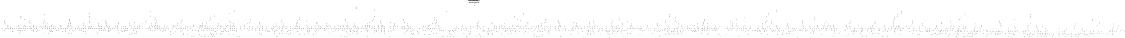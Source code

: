# Network structure generated by ABC

digraph network {
size = "7.5,10";
center = true;
edge [dir = back];

{
  node [shape = plaintext];
  edge [style = invis];
  LevelTitle1 [label=""];
  LevelTitle2 [label=""];
  Level22 [label = ""];
  Level21 [label = ""];
  Level20 [label = ""];
  Level19 [label = ""];
  Level18 [label = ""];
  Level17 [label = ""];
  Level16 [label = ""];
  Level15 [label = ""];
  Level14 [label = ""];
  Level13 [label = ""];
  Level12 [label = ""];
  Level11 [label = ""];
  Level10 [label = ""];
  Level9 [label = ""];
  Level8 [label = ""];
  Level7 [label = ""];
  Level6 [label = ""];
  Level5 [label = ""];
  Level4 [label = ""];
  Level3 [label = ""];
  Level2 [label = ""];
  Level1 [label = ""];
  Level0 [label = ""];
  LevelTitle1 ->  LevelTitle2 ->  Level22 ->  Level21 ->  Level20 ->  Level19 ->  Level18 ->  Level17 ->  Level16 ->  Level15 ->  Level14 ->  Level13 ->  Level12 ->  Level11 ->  Level10 ->  Level9 ->  Level8 ->  Level7 ->  Level6 ->  Level5 ->  Level4 ->  Level3 ->  Level2 ->  Level1 ->  Level0;
}

{
  rank = same;
  LevelTitle1;
  title1 [shape=plaintext,
          fontsize=20,
          fontname = "Times-Roman",
          label="Network structure visualized by ABC\nBenchmark \"t481\". Time was Thu Oct  8 20:27:49 2020. "
         ];
}

{
  rank = same;
  LevelTitle2;
  title2 [shape=plaintext,
          fontsize=18,
          fontname = "Times-Roman",
          label="The network contains 1874 logic nodes and 0 latches.\n"
         ];
}

{
  rank = same;
  Level22;
  Node17 [label = "v16.0", shape = invtriangle, color = coral, fillcolor = coral];
}

{
  rank = same;
  Level21;
  Node1891 [label = "1891\n", shape = ellipse];
}

{
  rank = same;
  Level20;
  Node1890 [label = "1890\n", shape = ellipse];
}

{
  rank = same;
  Level19;
  Node1494 [label = "1494\n", shape = ellipse];
}

{
  rank = same;
  Level18;
  Node1493 [label = "1493\n", shape = ellipse];
  Node1888 [label = "1888\n", shape = ellipse];
  Node1889 [label = "1889\n", shape = ellipse];
}

{
  rank = same;
  Level17;
  Node522 [label = "522\n", shape = ellipse];
  Node997 [label = "997\n", shape = ellipse];
  Node1492 [label = "1492\n", shape = ellipse];
  Node1885 [label = "1885\n", shape = ellipse];
  Node1887 [label = "1887\n", shape = ellipse];
}

{
  rank = same;
  Level16;
  Node519 [label = "519\n", shape = ellipse];
  Node521 [label = "521\n", shape = ellipse];
  Node996 [label = "996\n", shape = ellipse];
  Node1258 [label = "1258\n", shape = ellipse];
  Node1883 [label = "1883\n", shape = ellipse];
  Node1886 [label = "1886\n", shape = ellipse];
}

{
  rank = same;
  Level15;
  Node383 [label = "383\n", shape = ellipse];
  Node517 [label = "517\n", shape = ellipse];
  Node520 [label = "520\n", shape = ellipse];
  Node892 [label = "892\n", shape = ellipse];
  Node995 [label = "995\n", shape = ellipse];
  Node1256 [label = "1256\n", shape = ellipse];
  Node1680 [label = "1680\n", shape = ellipse];
  Node1830 [label = "1830\n", shape = ellipse];
}

{
  rank = same;
  Level14;
  Node242 [label = "242\n", shape = ellipse];
  Node381 [label = "381\n", shape = ellipse];
  Node457 [label = "457\n", shape = ellipse];
  Node658 [label = "658\n", shape = ellipse];
  Node890 [label = "890\n", shape = ellipse];
  Node1107 [label = "1107\n", shape = ellipse];
  Node1176 [label = "1176\n", shape = ellipse];
  Node1389 [label = "1389\n", shape = ellipse];
  Node1587 [label = "1587\n", shape = ellipse];
  Node1678 [label = "1678\n", shape = ellipse];
  Node1781 [label = "1781\n", shape = ellipse];
  Node1829 [label = "1829\n", shape = ellipse];
}

{
  rank = same;
  Level13;
  Node240 [label = "240\n", shape = ellipse];
  Node326 [label = "326\n", shape = ellipse];
  Node456 [label = "456\n", shape = ellipse];
  Node656 [label = "656\n", shape = ellipse];
  Node771 [label = "771\n", shape = ellipse];
  Node829 [label = "829\n", shape = ellipse];
  Node994 [label = "994\n", shape = ellipse];
  Node1105 [label = "1105\n", shape = ellipse];
  Node1175 [label = "1175\n", shape = ellipse];
  Node1387 [label = "1387\n", shape = ellipse];
  Node1491 [label = "1491\n", shape = ellipse];
  Node1585 [label = "1585\n", shape = ellipse];
  Node1631 [label = "1631\n", shape = ellipse];
  Node1779 [label = "1779\n", shape = ellipse];
  Node1809 [label = "1809\n", shape = ellipse];
}

{
  rank = same;
  Level12;
  Node132 [label = "132\n", shape = ellipse];
  Node187 [label = "187\n", shape = ellipse];
  Node325 [label = "325\n", shape = ellipse];
  Node430 [label = "430\n", shape = ellipse];
  Node600 [label = "600\n", shape = ellipse];
  Node769 [label = "769\n", shape = ellipse];
  Node828 [label = "828\n", shape = ellipse];
  Node992 [label = "992\n", shape = ellipse];
  Node1042 [label = "1042\n", shape = ellipse];
  Node1067 [label = "1067\n", shape = ellipse];
  Node1152 [label = "1152\n", shape = ellipse];
  Node1208 [label = "1208\n", shape = ellipse];
  Node1317 [label = "1317\n", shape = ellipse];
  Node1343 [label = "1343\n", shape = ellipse];
  Node1489 [label = "1489\n", shape = ellipse];
  Node1536 [label = "1536\n", shape = ellipse];
  Node1630 [label = "1630\n", shape = ellipse];
  Node1716 [label = "1716\n", shape = ellipse];
  Node1744 [label = "1744\n", shape = ellipse];
  Node1807 [label = "1807\n", shape = ellipse];
  Node1884 [label = "1884\n", shape = ellipse];
}

{
  rank = same;
  Level11;
  Node130 [label = "130\n", shape = ellipse];
  Node186 [label = "186\n", shape = ellipse];
  Node289 [label = "289\n", shape = ellipse];
  Node428 [label = "428\n", shape = ellipse];
  Node477 [label = "477\n", shape = ellipse];
  Node518 [label = "518\n", shape = ellipse];
  Node599 [label = "599\n", shape = ellipse];
  Node628 [label = "628\n", shape = ellipse];
  Node657 [label = "657\n", shape = ellipse];
  Node716 [label = "716\n", shape = ellipse];
  Node742 [label = "742\n", shape = ellipse];
  Node770 [label = "770\n", shape = ellipse];
  Node802 [label = "802\n", shape = ellipse];
  Node855 [label = "855\n", shape = ellipse];
  Node891 [label = "891\n", shape = ellipse];
  Node938 [label = "938\n", shape = ellipse];
  Node963 [label = "963\n", shape = ellipse];
  Node993 [label = "993\n", shape = ellipse];
  Node1041 [label = "1041\n", shape = ellipse];
  Node1066 [label = "1066\n", shape = ellipse];
  Node1106 [label = "1106\n", shape = ellipse];
  Node1150 [label = "1150\n", shape = ellipse];
  Node1207 [label = "1207\n", shape = ellipse];
  Node1257 [label = "1257\n", shape = ellipse];
  Node1316 [label = "1316\n", shape = ellipse];
  Node1342 [label = "1342\n", shape = ellipse];
  Node1388 [label = "1388\n", shape = ellipse];
  Node1436 [label = "1436\n", shape = ellipse];
  Node1461 [label = "1461\n", shape = ellipse];
  Node1490 [label = "1490\n", shape = ellipse];
  Node1535 [label = "1535\n", shape = ellipse];
  Node1559 [label = "1559\n", shape = ellipse];
  Node1586 [label = "1586\n", shape = ellipse];
  Node1612 [label = "1612\n", shape = ellipse];
  Node1651 [label = "1651\n", shape = ellipse];
  Node1679 [label = "1679\n", shape = ellipse];
  Node1715 [label = "1715\n", shape = ellipse];
  Node1743 [label = "1743\n", shape = ellipse];
  Node1780 [label = "1780\n", shape = ellipse];
  Node1800 [label = "1800\n", shape = ellipse];
  Node1854 [label = "1854\n", shape = ellipse];
  Node1882 [label = "1882\n", shape = ellipse];
}

{
  rank = same;
  Level10;
  Node102 [label = "102\n", shape = ellipse];
  Node158 [label = "158\n", shape = ellipse];
  Node287 [label = "287\n", shape = ellipse];
  Node351 [label = "351\n", shape = ellipse];
  Node411 [label = "411\n", shape = ellipse];
  Node476 [label = "476\n", shape = ellipse];
  Node516 [label = "516\n", shape = ellipse];
  Node598 [label = "598\n", shape = ellipse];
  Node627 [label = "627\n", shape = ellipse];
  Node643 [label = "643\n", shape = ellipse];
  Node715 [label = "715\n", shape = ellipse];
  Node741 [label = "741\n", shape = ellipse];
  Node757 [label = "757\n", shape = ellipse];
  Node768 [label = "768\n", shape = ellipse];
  Node800 [label = "800\n", shape = ellipse];
  Node854 [label = "854\n", shape = ellipse];
  Node872 [label = "872\n", shape = ellipse];
  Node937 [label = "937\n", shape = ellipse];
  Node962 [label = "962\n", shape = ellipse];
  Node991 [label = "991\n", shape = ellipse];
  Node1040 [label = "1040\n", shape = ellipse];
  Node1065 [label = "1065\n", shape = ellipse];
  Node1085 [label = "1085\n", shape = ellipse];
  Node1104 [label = "1104\n", shape = ellipse];
  Node1127 [label = "1127\n", shape = ellipse];
  Node1206 [label = "1206\n", shape = ellipse];
  Node1233 [label = "1233\n", shape = ellipse];
  Node1255 [label = "1255\n", shape = ellipse];
  Node1315 [label = "1315\n", shape = ellipse];
  Node1341 [label = "1341\n", shape = ellipse];
  Node1369 [label = "1369\n", shape = ellipse];
  Node1386 [label = "1386\n", shape = ellipse];
  Node1435 [label = "1435\n", shape = ellipse];
  Node1460 [label = "1460\n", shape = ellipse];
  Node1477 [label = "1477\n", shape = ellipse];
  Node1534 [label = "1534\n", shape = ellipse];
  Node1558 [label = "1558\n", shape = ellipse];
  Node1572 [label = "1572\n", shape = ellipse];
  Node1584 [label = "1584\n", shape = ellipse];
  Node1610 [label = "1610\n", shape = ellipse];
  Node1650 [label = "1650\n", shape = ellipse];
  Node1666 [label = "1666\n", shape = ellipse];
  Node1677 [label = "1677\n", shape = ellipse];
  Node1714 [label = "1714\n", shape = ellipse];
  Node1742 [label = "1742\n", shape = ellipse];
  Node1763 [label = "1763\n", shape = ellipse];
  Node1778 [label = "1778\n", shape = ellipse];
  Node1799 [label = "1799\n", shape = ellipse];
  Node1853 [label = "1853\n", shape = ellipse];
  Node1869 [label = "1869\n", shape = ellipse];
  Node1881 [label = "1881\n", shape = ellipse];
}

{
  rank = same;
  Level9;
  Node75 [label = "75\n", shape = ellipse];
  Node101 [label = "101\n", shape = ellipse];
  Node131 [label = "131\n", shape = ellipse];
  Node156 [label = "156\n", shape = ellipse];
  Node211 [label = "211\n", shape = ellipse];
  Node277 [label = "277\n", shape = ellipse];
  Node350 [label = "350\n", shape = ellipse];
  Node382 [label = "382\n", shape = ellipse];
  Node410 [label = "410\n", shape = ellipse];
  Node475 [label = "475\n", shape = ellipse];
  Node497 [label = "497\n", shape = ellipse];
  Node515 [label = "515\n", shape = ellipse];
  Node541 [label = "541\n", shape = ellipse];
  Node563 [label = "563\n", shape = ellipse];
  Node583 [label = "583\n", shape = ellipse];
  Node626 [label = "626\n", shape = ellipse];
  Node642 [label = "642\n", shape = ellipse];
  Node655 [label = "655\n", shape = ellipse];
  Node705 [label = "705\n", shape = ellipse];
  Node714 [label = "714\n", shape = ellipse];
  Node740 [label = "740\n", shape = ellipse];
  Node756 [label = "756\n", shape = ellipse];
  Node767 [label = "767\n", shape = ellipse];
  Node790 [label = "790\n", shape = ellipse];
  Node817 [label = "817\n", shape = ellipse];
  Node853 [label = "853\n", shape = ellipse];
  Node871 [label = "871\n", shape = ellipse];
  Node889 [label = "889\n", shape = ellipse];
  Node927 [label = "927\n", shape = ellipse];
  Node936 [label = "936\n", shape = ellipse];
  Node961 [label = "961\n", shape = ellipse];
  Node978 [label = "978\n", shape = ellipse];
  Node990 [label = "990\n", shape = ellipse];
  Node1009 [label = "1009\n", shape = ellipse];
  Node1039 [label = "1039\n", shape = ellipse];
  Node1054 [label = "1054\n", shape = ellipse];
  Node1084 [label = "1084\n", shape = ellipse];
  Node1103 [label = "1103\n", shape = ellipse];
  Node1126 [label = "1126\n", shape = ellipse];
  Node1174 [label = "1174\n", shape = ellipse];
  Node1192 [label = "1192\n", shape = ellipse];
  Node1232 [label = "1232\n", shape = ellipse];
  Node1254 [label = "1254\n", shape = ellipse];
  Node1278 [label = "1278\n", shape = ellipse];
  Node1327 [label = "1327\n", shape = ellipse];
  Node1368 [label = "1368\n", shape = ellipse];
  Node1385 [label = "1385\n", shape = ellipse];
  Node1424 [label = "1424\n", shape = ellipse];
  Node1434 [label = "1434\n", shape = ellipse];
  Node1459 [label = "1459\n", shape = ellipse];
  Node1476 [label = "1476\n", shape = ellipse];
  Node1488 [label = "1488\n", shape = ellipse];
  Node1506 [label = "1506\n", shape = ellipse];
  Node1518 [label = "1518\n", shape = ellipse];
  Node1526 [label = "1526\n", shape = ellipse];
  Node1557 [label = "1557\n", shape = ellipse];
  Node1571 [label = "1571\n", shape = ellipse];
  Node1583 [label = "1583\n", shape = ellipse];
  Node1601 [label = "1601\n", shape = ellipse];
  Node1649 [label = "1649\n", shape = ellipse];
  Node1665 [label = "1665\n", shape = ellipse];
  Node1676 [label = "1676\n", shape = ellipse];
  Node1690 [label = "1690\n", shape = ellipse];
  Node1713 [label = "1713\n", shape = ellipse];
  Node1732 [label = "1732\n", shape = ellipse];
  Node1762 [label = "1762\n", shape = ellipse];
  Node1777 [label = "1777\n", shape = ellipse];
  Node1798 [label = "1798\n", shape = ellipse];
  Node1819 [label = "1819\n", shape = ellipse];
  Node1828 [label = "1828\n", shape = ellipse];
  Node1852 [label = "1852\n", shape = ellipse];
  Node1868 [label = "1868\n", shape = ellipse];
  Node1880 [label = "1880\n", shape = ellipse];
}

{
  rank = same;
  Level8;
  Node74 [label = "74\n", shape = ellipse];
  Node100 [label = "100\n", shape = ellipse];
  Node118 [label = "118\n", shape = ellipse];
  Node148 [label = "148\n", shape = ellipse];
  Node210 [label = "210\n", shape = ellipse];
  Node241 [label = "241\n", shape = ellipse];
  Node276 [label = "276\n", shape = ellipse];
  Node324 [label = "324\n", shape = ellipse];
  Node349 [label = "349\n", shape = ellipse];
  Node369 [label = "369\n", shape = ellipse];
  Node409 [label = "409\n", shape = ellipse];
  Node442 [label = "442\n", shape = ellipse];
  Node455 [label = "455\n", shape = ellipse];
  Node467 [label = "467\n", shape = ellipse];
  Node496 [label = "496\n", shape = ellipse];
  Node514 [label = "514\n", shape = ellipse];
  Node539 [label = "539\n", shape = ellipse];
  Node562 [label = "562\n", shape = ellipse];
  Node581 [label = "581\n", shape = ellipse];
  Node597 [label = "597\n", shape = ellipse];
  Node611 [label = "611\n", shape = ellipse];
  Node641 [label = "641\n", shape = ellipse];
  Node654 [label = "654\n", shape = ellipse];
  Node672 [label = "672\n", shape = ellipse];
  Node685 [label = "685\n", shape = ellipse];
  Node703 [label = "703\n", shape = ellipse];
  Node704 [label = "704\n", shape = ellipse];
  Node713 [label = "713\n", shape = ellipse];
  Node727 [label = "727\n", shape = ellipse];
  Node755 [label = "755\n", shape = ellipse];
  Node766 [label = "766\n", shape = ellipse];
  Node789 [label = "789\n", shape = ellipse];
  Node815 [label = "815\n", shape = ellipse];
  Node827 [label = "827\n", shape = ellipse];
  Node840 [label = "840\n", shape = ellipse];
  Node870 [label = "870\n", shape = ellipse];
  Node888 [label = "888\n", shape = ellipse];
  Node905 [label = "905\n", shape = ellipse];
  Node916 [label = "916\n", shape = ellipse];
  Node925 [label = "925\n", shape = ellipse];
  Node926 [label = "926\n", shape = ellipse];
  Node935 [label = "935\n", shape = ellipse];
  Node949 [label = "949\n", shape = ellipse];
  Node977 [label = "977\n", shape = ellipse];
  Node989 [label = "989\n", shape = ellipse];
  Node1008 [label = "1008\n", shape = ellipse];
  Node1020 [label = "1020\n", shape = ellipse];
  Node1031 [label = "1031\n", shape = ellipse];
  Node1038 [label = "1038\n", shape = ellipse];
  Node1052 [label = "1052\n", shape = ellipse];
  Node1083 [label = "1083\n", shape = ellipse];
  Node1102 [label = "1102\n", shape = ellipse];
  Node1125 [label = "1125\n", shape = ellipse];
  Node1151 [label = "1151\n", shape = ellipse];
  Node1163 [label = "1163\n", shape = ellipse];
  Node1172 [label = "1172\n", shape = ellipse];
  Node1190 [label = "1190\n", shape = ellipse];
  Node1191 [label = "1191\n", shape = ellipse];
  Node1231 [label = "1231\n", shape = ellipse];
  Node1253 [label = "1253\n", shape = ellipse];
  Node1276 [label = "1276\n", shape = ellipse];
  Node1295 [label = "1295\n", shape = ellipse];
  Node1307 [label = "1307\n", shape = ellipse];
  Node1314 [label = "1314\n", shape = ellipse];
  Node1325 [label = "1325\n", shape = ellipse];
  Node1326 [label = "1326\n", shape = ellipse];
  Node1333 [label = "1333\n", shape = ellipse];
  Node1357 [label = "1357\n", shape = ellipse];
  Node1366 [label = "1366\n", shape = ellipse];
  Node1367 [label = "1367\n", shape = ellipse];
  Node1384 [label = "1384\n", shape = ellipse];
  Node1404 [label = "1404\n", shape = ellipse];
  Node1415 [label = "1415\n", shape = ellipse];
  Node1422 [label = "1422\n", shape = ellipse];
  Node1423 [label = "1423\n", shape = ellipse];
  Node1433 [label = "1433\n", shape = ellipse];
  Node1446 [label = "1446\n", shape = ellipse];
  Node1475 [label = "1475\n", shape = ellipse];
  Node1487 [label = "1487\n", shape = ellipse];
  Node1504 [label = "1504\n", shape = ellipse];
  Node1517 [label = "1517\n", shape = ellipse];
  Node1524 [label = "1524\n", shape = ellipse];
  Node1533 [label = "1533\n", shape = ellipse];
  Node1543 [label = "1543\n", shape = ellipse];
  Node1570 [label = "1570\n", shape = ellipse];
  Node1582 [label = "1582\n", shape = ellipse];
  Node1600 [label = "1600\n", shape = ellipse];
  Node1621 [label = "1621\n", shape = ellipse];
  Node1629 [label = "1629\n", shape = ellipse];
  Node1640 [label = "1640\n", shape = ellipse];
  Node1664 [label = "1664\n", shape = ellipse];
  Node1675 [label = "1675\n", shape = ellipse];
  Node1689 [label = "1689\n", shape = ellipse];
  Node1699 [label = "1699\n", shape = ellipse];
  Node1707 [label = "1707\n", shape = ellipse];
  Node1712 [label = "1712\n", shape = ellipse];
  Node1730 [label = "1730\n", shape = ellipse];
  Node1731 [label = "1731\n", shape = ellipse];
  Node1761 [label = "1761\n", shape = ellipse];
  Node1776 [label = "1776\n", shape = ellipse];
  Node1786 [label = "1786\n", shape = ellipse];
  Node1793 [label = "1793\n", shape = ellipse];
  Node1817 [label = "1817\n", shape = ellipse];
  Node1818 [label = "1818\n", shape = ellipse];
  Node1826 [label = "1826\n", shape = ellipse];
  Node1827 [label = "1827\n", shape = ellipse];
  Node1843 [label = "1843\n", shape = ellipse];
  Node1848 [label = "1848\n", shape = ellipse];
  Node1851 [label = "1851\n", shape = ellipse];
  Node1867 [label = "1867\n", shape = ellipse];
  Node1873 [label = "1873\n", shape = ellipse];
}

{
  rank = same;
  Level7;
  Node73 [label = "73\n", shape = ellipse];
  Node92 [label = "92\n", shape = ellipse];
  Node117 [label = "117\n", shape = ellipse];
  Node129 [label = "129\n", shape = ellipse];
  Node147 [label = "147\n", shape = ellipse];
  Node185 [label = "185\n", shape = ellipse];
  Node209 [label = "209\n", shape = ellipse];
  Node226 [label = "226\n", shape = ellipse];
  Node239 [label = "239\n", shape = ellipse];
  Node274 [label = "274\n", shape = ellipse];
  Node275 [label = "275\n", shape = ellipse];
  Node288 [label = "288\n", shape = ellipse];
  Node307 [label = "307\n", shape = ellipse];
  Node322 [label = "322\n", shape = ellipse];
  Node323 [label = "323\n", shape = ellipse];
  Node338 [label = "338\n", shape = ellipse];
  Node368 [label = "368\n", shape = ellipse];
  Node380 [label = "380\n", shape = ellipse];
  Node400 [label = "400\n", shape = ellipse];
  Node401 [label = "401\n", shape = ellipse];
  Node408 [label = "408\n", shape = ellipse];
  Node429 [label = "429\n", shape = ellipse];
  Node440 [label = "440\n", shape = ellipse];
  Node441 [label = "441\n", shape = ellipse];
  Node453 [label = "453\n", shape = ellipse];
  Node454 [label = "454\n", shape = ellipse];
  Node465 [label = "465\n", shape = ellipse];
  Node466 [label = "466\n", shape = ellipse];
  Node472 [label = "472\n", shape = ellipse];
  Node491 [label = "491\n", shape = ellipse];
  Node495 [label = "495\n", shape = ellipse];
  Node502 [label = "502\n", shape = ellipse];
  Node508 [label = "508\n", shape = ellipse];
  Node528 [label = "528\n", shape = ellipse];
  Node540 [label = "540\n", shape = ellipse];
  Node560 [label = "560\n", shape = ellipse];
  Node561 [label = "561\n", shape = ellipse];
  Node568 [label = "568\n", shape = ellipse];
  Node582 [label = "582\n", shape = ellipse];
  Node596 [label = "596\n", shape = ellipse];
  Node609 [label = "609\n", shape = ellipse];
  Node610 [label = "610\n", shape = ellipse];
  Node616 [label = "616\n", shape = ellipse];
  Node633 [label = "633\n", shape = ellipse];
  Node638 [label = "638\n", shape = ellipse];
  Node653 [label = "653\n", shape = ellipse];
  Node670 [label = "670\n", shape = ellipse];
  Node671 [label = "671\n", shape = ellipse];
  Node683 [label = "683\n", shape = ellipse];
  Node684 [label = "684\n", shape = ellipse];
  Node696 [label = "696\n", shape = ellipse];
  Node700 [label = "700\n", shape = ellipse];
  Node712 [label = "712\n", shape = ellipse];
  Node725 [label = "725\n", shape = ellipse];
  Node726 [label = "726\n", shape = ellipse];
  Node732 [label = "732\n", shape = ellipse];
  Node737 [label = "737\n", shape = ellipse];
  Node747 [label = "747\n", shape = ellipse];
  Node750 [label = "750\n", shape = ellipse];
  Node752 [label = "752\n", shape = ellipse];
  Node754 [label = "754\n", shape = ellipse];
  Node762 [label = "762\n", shape = ellipse];
  Node763 [label = "763\n", shape = ellipse];
  Node764 [label = "764\n", shape = ellipse];
  Node765 [label = "765\n", shape = ellipse];
  Node787 [label = "787\n", shape = ellipse];
  Node788 [label = "788\n", shape = ellipse];
  Node801 [label = "801\n", shape = ellipse];
  Node806 [label = "806\n", shape = ellipse];
  Node816 [label = "816\n", shape = ellipse];
  Node825 [label = "825\n", shape = ellipse];
  Node826 [label = "826\n", shape = ellipse];
  Node838 [label = "838\n", shape = ellipse];
  Node839 [label = "839\n", shape = ellipse];
  Node846 [label = "846\n", shape = ellipse];
  Node849 [label = "849\n", shape = ellipse];
  Node860 [label = "860\n", shape = ellipse];
  Node867 [label = "867\n", shape = ellipse];
  Node881 [label = "881\n", shape = ellipse];
  Node887 [label = "887\n", shape = ellipse];
  Node903 [label = "903\n", shape = ellipse];
  Node904 [label = "904\n", shape = ellipse];
  Node914 [label = "914\n", shape = ellipse];
  Node915 [label = "915\n", shape = ellipse];
  Node920 [label = "920\n", shape = ellipse];
  Node922 [label = "922\n", shape = ellipse];
  Node934 [label = "934\n", shape = ellipse];
  Node947 [label = "947\n", shape = ellipse];
  Node948 [label = "948\n", shape = ellipse];
  Node954 [label = "954\n", shape = ellipse];
  Node958 [label = "958\n", shape = ellipse];
  Node972 [label = "972\n", shape = ellipse];
  Node976 [label = "976\n", shape = ellipse];
  Node982 [label = "982\n", shape = ellipse];
  Node985 [label = "985\n", shape = ellipse];
  Node1004 [label = "1004\n", shape = ellipse];
  Node1006 [label = "1006\n", shape = ellipse];
  Node1007 [label = "1007\n", shape = ellipse];
  Node1018 [label = "1018\n", shape = ellipse];
  Node1019 [label = "1019\n", shape = ellipse];
  Node1029 [label = "1029\n", shape = ellipse];
  Node1030 [label = "1030\n", shape = ellipse];
  Node1033 [label = "1033\n", shape = ellipse];
  Node1044 [label = "1044\n", shape = ellipse];
  Node1053 [label = "1053\n", shape = ellipse];
  Node1059 [label = "1059\n", shape = ellipse];
  Node1061 [label = "1061\n", shape = ellipse];
  Node1064 [label = "1064\n", shape = ellipse];
  Node1071 [label = "1071\n", shape = ellipse];
  Node1076 [label = "1076\n", shape = ellipse];
  Node1079 [label = "1079\n", shape = ellipse];
  Node1082 [label = "1082\n", shape = ellipse];
  Node1090 [label = "1090\n", shape = ellipse];
  Node1093 [label = "1093\n", shape = ellipse];
  Node1101 [label = "1101\n", shape = ellipse];
  Node1110 [label = "1110\n", shape = ellipse];
  Node1113 [label = "1113\n", shape = ellipse];
  Node1119 [label = "1119\n", shape = ellipse];
  Node1124 [label = "1124\n", shape = ellipse];
  Node1136 [label = "1136\n", shape = ellipse];
  Node1145 [label = "1145\n", shape = ellipse];
  Node1149 [label = "1149\n", shape = ellipse];
  Node1161 [label = "1161\n", shape = ellipse];
  Node1162 [label = "1162\n", shape = ellipse];
  Node1165 [label = "1165\n", shape = ellipse];
  Node1167 [label = "1167\n", shape = ellipse];
  Node1173 [label = "1173\n", shape = ellipse];
  Node1183 [label = "1183\n", shape = ellipse];
  Node1186 [label = "1186\n", shape = ellipse];
  Node1189 [label = "1189\n", shape = ellipse];
  Node1197 [label = "1197\n", shape = ellipse];
  Node1202 [label = "1202\n", shape = ellipse];
  Node1205 [label = "1205\n", shape = ellipse];
  Node1213 [label = "1213\n", shape = ellipse];
  Node1220 [label = "1220\n", shape = ellipse];
  Node1225 [label = "1225\n", shape = ellipse];
  Node1230 [label = "1230\n", shape = ellipse];
  Node1238 [label = "1238\n", shape = ellipse];
  Node1243 [label = "1243\n", shape = ellipse];
  Node1247 [label = "1247\n", shape = ellipse];
  Node1252 [label = "1252\n", shape = ellipse];
  Node1262 [label = "1262\n", shape = ellipse];
  Node1266 [label = "1266\n", shape = ellipse];
  Node1277 [label = "1277\n", shape = ellipse];
  Node1293 [label = "1293\n", shape = ellipse];
  Node1294 [label = "1294\n", shape = ellipse];
  Node1305 [label = "1305\n", shape = ellipse];
  Node1306 [label = "1306\n", shape = ellipse];
  Node1313 [label = "1313\n", shape = ellipse];
  Node1319 [label = "1319\n", shape = ellipse];
  Node1321 [label = "1321\n", shape = ellipse];
  Node1322 [label = "1322\n", shape = ellipse];
  Node1332 [label = "1332\n", shape = ellipse];
  Node1336 [label = "1336\n", shape = ellipse];
  Node1340 [label = "1340\n", shape = ellipse];
  Node1347 [label = "1347\n", shape = ellipse];
  Node1352 [label = "1352\n", shape = ellipse];
  Node1356 [label = "1356\n", shape = ellipse];
  Node1365 [label = "1365\n", shape = ellipse];
  Node1374 [label = "1374\n", shape = ellipse];
  Node1377 [label = "1377\n", shape = ellipse];
  Node1380 [label = "1380\n", shape = ellipse];
  Node1383 [label = "1383\n", shape = ellipse];
  Node1402 [label = "1402\n", shape = ellipse];
  Node1403 [label = "1403\n", shape = ellipse];
  Node1413 [label = "1413\n", shape = ellipse];
  Node1414 [label = "1414\n", shape = ellipse];
  Node1419 [label = "1419\n", shape = ellipse];
  Node1420 [label = "1420\n", shape = ellipse];
  Node1432 [label = "1432\n", shape = ellipse];
  Node1444 [label = "1444\n", shape = ellipse];
  Node1445 [label = "1445\n", shape = ellipse];
  Node1451 [label = "1451\n", shape = ellipse];
  Node1456 [label = "1456\n", shape = ellipse];
  Node1466 [label = "1466\n", shape = ellipse];
  Node1469 [label = "1469\n", shape = ellipse];
  Node1472 [label = "1472\n", shape = ellipse];
  Node1474 [label = "1474\n", shape = ellipse];
  Node1484 [label = "1484\n", shape = ellipse];
  Node1485 [label = "1485\n", shape = ellipse];
  Node1486 [label = "1486\n", shape = ellipse];
  Node1499 [label = "1499\n", shape = ellipse];
  Node1505 [label = "1505\n", shape = ellipse];
  Node1515 [label = "1515\n", shape = ellipse];
  Node1516 [label = "1516\n", shape = ellipse];
  Node1520 [label = "1520\n", shape = ellipse];
  Node1525 [label = "1525\n", shape = ellipse];
  Node1532 [label = "1532\n", shape = ellipse];
  Node1541 [label = "1541\n", shape = ellipse];
  Node1542 [label = "1542\n", shape = ellipse];
  Node1548 [label = "1548\n", shape = ellipse];
  Node1553 [label = "1553\n", shape = ellipse];
  Node1556 [label = "1556\n", shape = ellipse];
  Node1562 [label = "1562\n", shape = ellipse];
  Node1565 [label = "1565\n", shape = ellipse];
  Node1567 [label = "1567\n", shape = ellipse];
  Node1575 [label = "1575\n", shape = ellipse];
  Node1577 [label = "1577\n", shape = ellipse];
  Node1579 [label = "1579\n", shape = ellipse];
  Node1581 [label = "1581\n", shape = ellipse];
  Node1596 [label = "1596\n", shape = ellipse];
  Node1598 [label = "1598\n", shape = ellipse];
  Node1599 [label = "1599\n", shape = ellipse];
  Node1611 [label = "1611\n", shape = ellipse];
  Node1619 [label = "1619\n", shape = ellipse];
  Node1620 [label = "1620\n", shape = ellipse];
  Node1627 [label = "1627\n", shape = ellipse];
  Node1628 [label = "1628\n", shape = ellipse];
  Node1638 [label = "1638\n", shape = ellipse];
  Node1639 [label = "1639\n", shape = ellipse];
  Node1656 [label = "1656\n", shape = ellipse];
  Node1659 [label = "1659\n", shape = ellipse];
  Node1661 [label = "1661\n", shape = ellipse];
  Node1663 [label = "1663\n", shape = ellipse];
  Node1671 [label = "1671\n", shape = ellipse];
  Node1672 [label = "1672\n", shape = ellipse];
  Node1673 [label = "1673\n", shape = ellipse];
  Node1674 [label = "1674\n", shape = ellipse];
  Node1685 [label = "1685\n", shape = ellipse];
  Node1687 [label = "1687\n", shape = ellipse];
  Node1688 [label = "1688\n", shape = ellipse];
  Node1697 [label = "1697\n", shape = ellipse];
  Node1698 [label = "1698\n", shape = ellipse];
  Node1705 [label = "1705\n", shape = ellipse];
  Node1706 [label = "1706\n", shape = ellipse];
  Node1708 [label = "1708\n", shape = ellipse];
  Node1721 [label = "1721\n", shape = ellipse];
  Node1726 [label = "1726\n", shape = ellipse];
  Node1728 [label = "1728\n", shape = ellipse];
  Node1729 [label = "1729\n", shape = ellipse];
  Node1735 [label = "1735\n", shape = ellipse];
  Node1738 [label = "1738\n", shape = ellipse];
  Node1741 [label = "1741\n", shape = ellipse];
  Node1749 [label = "1749\n", shape = ellipse];
  Node1754 [label = "1754\n", shape = ellipse];
  Node1757 [label = "1757\n", shape = ellipse];
  Node1760 [label = "1760\n", shape = ellipse];
  Node1766 [label = "1766\n", shape = ellipse];
  Node1769 [label = "1769\n", shape = ellipse];
  Node1772 [label = "1772\n", shape = ellipse];
  Node1784 [label = "1784\n", shape = ellipse];
  Node1785 [label = "1785\n", shape = ellipse];
  Node1792 [label = "1792\n", shape = ellipse];
  Node1797 [label = "1797\n", shape = ellipse];
  Node1808 [label = "1808\n", shape = ellipse];
  Node1811 [label = "1811\n", shape = ellipse];
  Node1813 [label = "1813\n", shape = ellipse];
  Node1815 [label = "1815\n", shape = ellipse];
  Node1816 [label = "1816\n", shape = ellipse];
  Node1821 [label = "1821\n", shape = ellipse];
  Node1823 [label = "1823\n", shape = ellipse];
  Node1825 [label = "1825\n", shape = ellipse];
  Node1841 [label = "1841\n", shape = ellipse];
  Node1842 [label = "1842\n", shape = ellipse];
  Node1846 [label = "1846\n", shape = ellipse];
  Node1847 [label = "1847\n", shape = ellipse];
  Node1850 [label = "1850\n", shape = ellipse];
  Node1857 [label = "1857\n", shape = ellipse];
  Node1860 [label = "1860\n", shape = ellipse];
  Node1863 [label = "1863\n", shape = ellipse];
  Node1866 [label = "1866\n", shape = ellipse];
  Node1872 [label = "1872\n", shape = ellipse];
  Node1876 [label = "1876\n", shape = ellipse];
  Node1879 [label = "1879\n", shape = ellipse];
}

{
  rank = same;
  Level6;
  Node33 [label = "33\n", shape = ellipse];
  Node48 [label = "48\n", shape = ellipse];
  Node63 [label = "63\n", shape = ellipse];
  Node72 [label = "72\n", shape = ellipse];
  Node90 [label = "90\n", shape = ellipse];
  Node116 [label = "116\n", shape = ellipse];
  Node128 [label = "128\n", shape = ellipse];
  Node146 [label = "146\n", shape = ellipse];
  Node172 [label = "172\n", shape = ellipse];
  Node184 [label = "184\n", shape = ellipse];
  Node198 [label = "198\n", shape = ellipse];
  Node225 [label = "225\n", shape = ellipse];
  Node238 [label = "238\n", shape = ellipse];
  Node262 [label = "262\n", shape = ellipse];
  Node267 [label = "267\n", shape = ellipse];
  Node273 [label = "273\n", shape = ellipse];
  Node282 [label = "282\n", shape = ellipse];
  Node284 [label = "284\n", shape = ellipse];
  Node286 [label = "286\n", shape = ellipse];
  Node305 [label = "305\n", shape = ellipse];
  Node313 [label = "313\n", shape = ellipse];
  Node314 [label = "314\n", shape = ellipse];
  Node321 [label = "321\n", shape = ellipse];
  Node336 [label = "336\n", shape = ellipse];
  Node337 [label = "337\n", shape = ellipse];
  Node367 [label = "367\n", shape = ellipse];
  Node379 [label = "379\n", shape = ellipse];
  Node391 [label = "391\n", shape = ellipse];
  Node399 [label = "399\n", shape = ellipse];
  Node407 [label = "407\n", shape = ellipse];
  Node415 [label = "415\n", shape = ellipse];
  Node420 [label = "420\n", shape = ellipse];
  Node427 [label = "427\n", shape = ellipse];
  Node434 [label = "434\n", shape = ellipse];
  Node436 [label = "436\n", shape = ellipse];
  Node438 [label = "438\n", shape = ellipse];
  Node439 [label = "439\n", shape = ellipse];
  Node443 [label = "443\n", shape = ellipse];
  Node448 [label = "448\n", shape = ellipse];
  Node451 [label = "451\n", shape = ellipse];
  Node452 [label = "452\n", shape = ellipse];
  Node458 [label = "458\n", shape = ellipse];
  Node460 [label = "460\n", shape = ellipse];
  Node463 [label = "463\n", shape = ellipse];
  Node464 [label = "464\n", shape = ellipse];
  Node470 [label = "470\n", shape = ellipse];
  Node471 [label = "471\n", shape = ellipse];
  Node474 [label = "474\n", shape = ellipse];
  Node482 [label = "482\n", shape = ellipse];
  Node486 [label = "486\n", shape = ellipse];
  Node490 [label = "490\n", shape = ellipse];
  Node494 [label = "494\n", shape = ellipse];
  Node501 [label = "501\n", shape = ellipse];
  Node507 [label = "507\n", shape = ellipse];
  Node513 [label = "513\n", shape = ellipse];
  Node526 [label = "526\n", shape = ellipse];
  Node532 [label = "532\n", shape = ellipse];
  Node534 [label = "534\n", shape = ellipse];
  Node538 [label = "538\n", shape = ellipse];
  Node546 [label = "546\n", shape = ellipse];
  Node550 [label = "550\n", shape = ellipse];
  Node555 [label = "555\n", shape = ellipse];
  Node559 [label = "559\n", shape = ellipse];
  Node567 [label = "567\n", shape = ellipse];
  Node573 [label = "573\n", shape = ellipse];
  Node575 [label = "575\n", shape = ellipse];
  Node580 [label = "580\n", shape = ellipse];
  Node586 [label = "586\n", shape = ellipse];
  Node590 [label = "590\n", shape = ellipse];
  Node595 [label = "595\n", shape = ellipse];
  Node602 [label = "602\n", shape = ellipse];
  Node604 [label = "604\n", shape = ellipse];
  Node606 [label = "606\n", shape = ellipse];
  Node608 [label = "608\n", shape = ellipse];
  Node615 [label = "615\n", shape = ellipse];
  Node622 [label = "622\n", shape = ellipse];
  Node625 [label = "625\n", shape = ellipse];
  Node632 [label = "632\n", shape = ellipse];
  Node636 [label = "636\n", shape = ellipse];
  Node637 [label = "637\n", shape = ellipse];
  Node640 [label = "640\n", shape = ellipse];
  Node646 [label = "646\n", shape = ellipse];
  Node648 [label = "648\n", shape = ellipse];
  Node650 [label = "650\n", shape = ellipse];
  Node652 [label = "652\n", shape = ellipse];
  Node663 [label = "663\n", shape = ellipse];
  Node665 [label = "665\n", shape = ellipse];
  Node667 [label = "667\n", shape = ellipse];
  Node669 [label = "669\n", shape = ellipse];
  Node674 [label = "674\n", shape = ellipse];
  Node676 [label = "676\n", shape = ellipse];
  Node678 [label = "678\n", shape = ellipse];
  Node682 [label = "682\n", shape = ellipse];
  Node689 [label = "689\n", shape = ellipse];
  Node695 [label = "695\n", shape = ellipse];
  Node699 [label = "699\n", shape = ellipse];
  Node702 [label = "702\n", shape = ellipse];
  Node707 [label = "707\n", shape = ellipse];
  Node709 [label = "709\n", shape = ellipse];
  Node711 [label = "711\n", shape = ellipse];
  Node718 [label = "718\n", shape = ellipse];
  Node720 [label = "720\n", shape = ellipse];
  Node722 [label = "722\n", shape = ellipse];
  Node724 [label = "724\n", shape = ellipse];
  Node731 [label = "731\n", shape = ellipse];
  Node736 [label = "736\n", shape = ellipse];
  Node739 [label = "739\n", shape = ellipse];
  Node746 [label = "746\n", shape = ellipse];
  Node749 [label = "749\n", shape = ellipse];
  Node751 [label = "751\n", shape = ellipse];
  Node753 [label = "753\n", shape = ellipse];
  Node761 [label = "761\n", shape = ellipse];
  Node776 [label = "776\n", shape = ellipse];
  Node781 [label = "781\n", shape = ellipse];
  Node784 [label = "784\n", shape = ellipse];
  Node786 [label = "786\n", shape = ellipse];
  Node796 [label = "796\n", shape = ellipse];
  Node797 [label = "797\n", shape = ellipse];
  Node799 [label = "799\n", shape = ellipse];
  Node804 [label = "804\n", shape = ellipse];
  Node811 [label = "811\n", shape = ellipse];
  Node813 [label = "813\n", shape = ellipse];
  Node814 [label = "814\n", shape = ellipse];
  Node819 [label = "819\n", shape = ellipse];
  Node820 [label = "820\n", shape = ellipse];
  Node821 [label = "821\n", shape = ellipse];
  Node824 [label = "824\n", shape = ellipse];
  Node831 [label = "831\n", shape = ellipse];
  Node833 [label = "833\n", shape = ellipse];
  Node835 [label = "835\n", shape = ellipse];
  Node837 [label = "837\n", shape = ellipse];
  Node845 [label = "845\n", shape = ellipse];
  Node848 [label = "848\n", shape = ellipse];
  Node852 [label = "852\n", shape = ellipse];
  Node859 [label = "859\n", shape = ellipse];
  Node865 [label = "865\n", shape = ellipse];
  Node866 [label = "866\n", shape = ellipse];
  Node869 [label = "869\n", shape = ellipse];
  Node875 [label = "875\n", shape = ellipse];
  Node878 [label = "878\n", shape = ellipse];
  Node880 [label = "880\n", shape = ellipse];
  Node886 [label = "886\n", shape = ellipse];
  Node896 [label = "896\n", shape = ellipse];
  Node898 [label = "898\n", shape = ellipse];
  Node900 [label = "900\n", shape = ellipse];
  Node902 [label = "902\n", shape = ellipse];
  Node907 [label = "907\n", shape = ellipse];
  Node909 [label = "909\n", shape = ellipse];
  Node911 [label = "911\n", shape = ellipse];
  Node913 [label = "913\n", shape = ellipse];
  Node918 [label = "918\n", shape = ellipse];
  Node919 [label = "919\n", shape = ellipse];
  Node921 [label = "921\n", shape = ellipse];
  Node924 [label = "924\n", shape = ellipse];
  Node929 [label = "929\n", shape = ellipse];
  Node931 [label = "931\n", shape = ellipse];
  Node933 [label = "933\n", shape = ellipse];
  Node940 [label = "940\n", shape = ellipse];
  Node942 [label = "942\n", shape = ellipse];
  Node944 [label = "944\n", shape = ellipse];
  Node946 [label = "946\n", shape = ellipse];
  Node953 [label = "953\n", shape = ellipse];
  Node957 [label = "957\n", shape = ellipse];
  Node960 [label = "960\n", shape = ellipse];
  Node966 [label = "966\n", shape = ellipse];
  Node969 [label = "969\n", shape = ellipse];
  Node971 [label = "971\n", shape = ellipse];
  Node975 [label = "975\n", shape = ellipse];
  Node981 [label = "981\n", shape = ellipse];
  Node984 [label = "984\n", shape = ellipse];
  Node988 [label = "988\n", shape = ellipse];
  Node1000 [label = "1000\n", shape = ellipse];
  Node1002 [label = "1002\n", shape = ellipse];
  Node1003 [label = "1003\n", shape = ellipse];
  Node1005 [label = "1005\n", shape = ellipse];
  Node1011 [label = "1011\n", shape = ellipse];
  Node1013 [label = "1013\n", shape = ellipse];
  Node1015 [label = "1015\n", shape = ellipse];
  Node1017 [label = "1017\n", shape = ellipse];
  Node1022 [label = "1022\n", shape = ellipse];
  Node1024 [label = "1024\n", shape = ellipse];
  Node1026 [label = "1026\n", shape = ellipse];
  Node1028 [label = "1028\n", shape = ellipse];
  Node1032 [label = "1032\n", shape = ellipse];
  Node1035 [label = "1035\n", shape = ellipse];
  Node1037 [label = "1037\n", shape = ellipse];
  Node1043 [label = "1043\n", shape = ellipse];
  Node1047 [label = "1047\n", shape = ellipse];
  Node1049 [label = "1049\n", shape = ellipse];
  Node1051 [label = "1051\n", shape = ellipse];
  Node1058 [label = "1058\n", shape = ellipse];
  Node1060 [label = "1060\n", shape = ellipse];
  Node1063 [label = "1063\n", shape = ellipse];
  Node1070 [label = "1070\n", shape = ellipse];
  Node1075 [label = "1075\n", shape = ellipse];
  Node1078 [label = "1078\n", shape = ellipse];
  Node1081 [label = "1081\n", shape = ellipse];
  Node1089 [label = "1089\n", shape = ellipse];
  Node1092 [label = "1092\n", shape = ellipse];
  Node1096 [label = "1096\n", shape = ellipse];
  Node1100 [label = "1100\n", shape = ellipse];
  Node1109 [label = "1109\n", shape = ellipse];
  Node1112 [label = "1112\n", shape = ellipse];
  Node1118 [label = "1118\n", shape = ellipse];
  Node1123 [label = "1123\n", shape = ellipse];
  Node1135 [label = "1135\n", shape = ellipse];
  Node1144 [label = "1144\n", shape = ellipse];
  Node1148 [label = "1148\n", shape = ellipse];
  Node1154 [label = "1154\n", shape = ellipse];
  Node1156 [label = "1156\n", shape = ellipse];
  Node1158 [label = "1158\n", shape = ellipse];
  Node1160 [label = "1160\n", shape = ellipse];
  Node1164 [label = "1164\n", shape = ellipse];
  Node1166 [label = "1166\n", shape = ellipse];
  Node1169 [label = "1169\n", shape = ellipse];
  Node1171 [label = "1171\n", shape = ellipse];
  Node1180 [label = "1180\n", shape = ellipse];
  Node1182 [label = "1182\n", shape = ellipse];
  Node1185 [label = "1185\n", shape = ellipse];
  Node1188 [label = "1188\n", shape = ellipse];
  Node1196 [label = "1196\n", shape = ellipse];
  Node1201 [label = "1201\n", shape = ellipse];
  Node1204 [label = "1204\n", shape = ellipse];
  Node1212 [label = "1212\n", shape = ellipse];
  Node1219 [label = "1219\n", shape = ellipse];
  Node1224 [label = "1224\n", shape = ellipse];
  Node1229 [label = "1229\n", shape = ellipse];
  Node1237 [label = "1237\n", shape = ellipse];
  Node1242 [label = "1242\n", shape = ellipse];
  Node1246 [label = "1246\n", shape = ellipse];
  Node1251 [label = "1251\n", shape = ellipse];
  Node1261 [label = "1261\n", shape = ellipse];
  Node1265 [label = "1265\n", shape = ellipse];
  Node1269 [label = "1269\n", shape = ellipse];
  Node1275 [label = "1275\n", shape = ellipse];
  Node1281 [label = "1281\n", shape = ellipse];
  Node1286 [label = "1286\n", shape = ellipse];
  Node1288 [label = "1288\n", shape = ellipse];
  Node1292 [label = "1292\n", shape = ellipse];
  Node1296 [label = "1296\n", shape = ellipse];
  Node1301 [label = "1301\n", shape = ellipse];
  Node1303 [label = "1303\n", shape = ellipse];
  Node1304 [label = "1304\n", shape = ellipse];
  Node1309 [label = "1309\n", shape = ellipse];
  Node1311 [label = "1311\n", shape = ellipse];
  Node1312 [label = "1312\n", shape = ellipse];
  Node1318 [label = "1318\n", shape = ellipse];
  Node1320 [label = "1320\n", shape = ellipse];
  Node1324 [label = "1324\n", shape = ellipse];
  Node1331 [label = "1331\n", shape = ellipse];
  Node1335 [label = "1335\n", shape = ellipse];
  Node1339 [label = "1339\n", shape = ellipse];
  Node1346 [label = "1346\n", shape = ellipse];
  Node1351 [label = "1351\n", shape = ellipse];
  Node1355 [label = "1355\n", shape = ellipse];
  Node1364 [label = "1364\n", shape = ellipse];
  Node1373 [label = "1373\n", shape = ellipse];
  Node1376 [label = "1376\n", shape = ellipse];
  Node1379 [label = "1379\n", shape = ellipse];
  Node1382 [label = "1382\n", shape = ellipse];
  Node1393 [label = "1393\n", shape = ellipse];
  Node1398 [label = "1398\n", shape = ellipse];
  Node1400 [label = "1400\n", shape = ellipse];
  Node1401 [label = "1401\n", shape = ellipse];
  Node1406 [label = "1406\n", shape = ellipse];
  Node1408 [label = "1408\n", shape = ellipse];
  Node1410 [label = "1410\n", shape = ellipse];
  Node1412 [label = "1412\n", shape = ellipse];
  Node1417 [label = "1417\n", shape = ellipse];
  Node1421 [label = "1421\n", shape = ellipse];
  Node1425 [label = "1425\n", shape = ellipse];
  Node1427 [label = "1427\n", shape = ellipse];
  Node1431 [label = "1431\n", shape = ellipse];
  Node1437 [label = "1437\n", shape = ellipse];
  Node1439 [label = "1439\n", shape = ellipse];
  Node1441 [label = "1441\n", shape = ellipse];
  Node1443 [label = "1443\n", shape = ellipse];
  Node1450 [label = "1450\n", shape = ellipse];
  Node1455 [label = "1455\n", shape = ellipse];
  Node1458 [label = "1458\n", shape = ellipse];
  Node1465 [label = "1465\n", shape = ellipse];
  Node1468 [label = "1468\n", shape = ellipse];
  Node1471 [label = "1471\n", shape = ellipse];
  Node1473 [label = "1473\n", shape = ellipse];
  Node1480 [label = "1480\n", shape = ellipse];
  Node1483 [label = "1483\n", shape = ellipse];
  Node1498 [label = "1498\n", shape = ellipse];
  Node1501 [label = "1501\n", shape = ellipse];
  Node1502 [label = "1502\n", shape = ellipse];
  Node1503 [label = "1503\n", shape = ellipse];
  Node1508 [label = "1508\n", shape = ellipse];
  Node1511 [label = "1511\n", shape = ellipse];
  Node1513 [label = "1513\n", shape = ellipse];
  Node1514 [label = "1514\n", shape = ellipse];
  Node1519 [label = "1519\n", shape = ellipse];
  Node1521 [label = "1521\n", shape = ellipse];
  Node1522 [label = "1522\n", shape = ellipse];
  Node1523 [label = "1523\n", shape = ellipse];
  Node1528 [label = "1528\n", shape = ellipse];
  Node1530 [label = "1530\n", shape = ellipse];
  Node1531 [label = "1531\n", shape = ellipse];
  Node1537 [label = "1537\n", shape = ellipse];
  Node1538 [label = "1538\n", shape = ellipse];
  Node1539 [label = "1539\n", shape = ellipse];
  Node1540 [label = "1540\n", shape = ellipse];
  Node1547 [label = "1547\n", shape = ellipse];
  Node1552 [label = "1552\n", shape = ellipse];
  Node1555 [label = "1555\n", shape = ellipse];
  Node1561 [label = "1561\n", shape = ellipse];
  Node1564 [label = "1564\n", shape = ellipse];
  Node1566 [label = "1566\n", shape = ellipse];
  Node1569 [label = "1569\n", shape = ellipse];
  Node1574 [label = "1574\n", shape = ellipse];
  Node1576 [label = "1576\n", shape = ellipse];
  Node1578 [label = "1578\n", shape = ellipse];
  Node1580 [label = "1580\n", shape = ellipse];
  Node1590 [label = "1590\n", shape = ellipse];
  Node1595 [label = "1595\n", shape = ellipse];
  Node1597 [label = "1597\n", shape = ellipse];
  Node1605 [label = "1605\n", shape = ellipse];
  Node1607 [label = "1607\n", shape = ellipse];
  Node1609 [label = "1609\n", shape = ellipse];
  Node1613 [label = "1613\n", shape = ellipse];
  Node1615 [label = "1615\n", shape = ellipse];
  Node1617 [label = "1617\n", shape = ellipse];
  Node1618 [label = "1618\n", shape = ellipse];
  Node1622 [label = "1622\n", shape = ellipse];
  Node1623 [label = "1623\n", shape = ellipse];
  Node1625 [label = "1625\n", shape = ellipse];
  Node1626 [label = "1626\n", shape = ellipse];
  Node1633 [label = "1633\n", shape = ellipse];
  Node1635 [label = "1635\n", shape = ellipse];
  Node1636 [label = "1636\n", shape = ellipse];
  Node1637 [label = "1637\n", shape = ellipse];
  Node1643 [label = "1643\n", shape = ellipse];
  Node1648 [label = "1648\n", shape = ellipse];
  Node1655 [label = "1655\n", shape = ellipse];
  Node1658 [label = "1658\n", shape = ellipse];
  Node1660 [label = "1660\n", shape = ellipse];
  Node1662 [label = "1662\n", shape = ellipse];
  Node1670 [label = "1670\n", shape = ellipse];
  Node1681 [label = "1681\n", shape = ellipse];
  Node1683 [label = "1683\n", shape = ellipse];
  Node1684 [label = "1684\n", shape = ellipse];
  Node1686 [label = "1686\n", shape = ellipse];
  Node1692 [label = "1692\n", shape = ellipse];
  Node1693 [label = "1693\n", shape = ellipse];
  Node1695 [label = "1695\n", shape = ellipse];
  Node1696 [label = "1696\n", shape = ellipse];
  Node1701 [label = "1701\n", shape = ellipse];
  Node1702 [label = "1702\n", shape = ellipse];
  Node1703 [label = "1703\n", shape = ellipse];
  Node1704 [label = "1704\n", shape = ellipse];
  Node1710 [label = "1710\n", shape = ellipse];
  Node1711 [label = "1711\n", shape = ellipse];
  Node1720 [label = "1720\n", shape = ellipse];
  Node1725 [label = "1725\n", shape = ellipse];
  Node1727 [label = "1727\n", shape = ellipse];
  Node1734 [label = "1734\n", shape = ellipse];
  Node1737 [label = "1737\n", shape = ellipse];
  Node1740 [label = "1740\n", shape = ellipse];
  Node1748 [label = "1748\n", shape = ellipse];
  Node1753 [label = "1753\n", shape = ellipse];
  Node1756 [label = "1756\n", shape = ellipse];
  Node1759 [label = "1759\n", shape = ellipse];
  Node1765 [label = "1765\n", shape = ellipse];
  Node1768 [label = "1768\n", shape = ellipse];
  Node1771 [label = "1771\n", shape = ellipse];
  Node1775 [label = "1775\n", shape = ellipse];
  Node1783 [label = "1783\n", shape = ellipse];
  Node1791 [label = "1791\n", shape = ellipse];
  Node1796 [label = "1796\n", shape = ellipse];
  Node1804 [label = "1804\n", shape = ellipse];
  Node1805 [label = "1805\n", shape = ellipse];
  Node1806 [label = "1806\n", shape = ellipse];
  Node1810 [label = "1810\n", shape = ellipse];
  Node1812 [label = "1812\n", shape = ellipse];
  Node1814 [label = "1814\n", shape = ellipse];
  Node1820 [label = "1820\n", shape = ellipse];
  Node1822 [label = "1822\n", shape = ellipse];
  Node1824 [label = "1824\n", shape = ellipse];
  Node1834 [label = "1834\n", shape = ellipse];
  Node1835 [label = "1835\n", shape = ellipse];
  Node1836 [label = "1836\n", shape = ellipse];
  Node1840 [label = "1840\n", shape = ellipse];
  Node1845 [label = "1845\n", shape = ellipse];
  Node1849 [label = "1849\n", shape = ellipse];
  Node1856 [label = "1856\n", shape = ellipse];
  Node1859 [label = "1859\n", shape = ellipse];
  Node1862 [label = "1862\n", shape = ellipse];
  Node1865 [label = "1865\n", shape = ellipse];
  Node1870 [label = "1870\n", shape = ellipse];
  Node1871 [label = "1871\n", shape = ellipse];
  Node1875 [label = "1875\n", shape = ellipse];
  Node1878 [label = "1878\n", shape = ellipse];
}

{
  rank = same;
  Level5;
  Node31 [label = "31\n", shape = ellipse];
  Node46 [label = "46\n", shape = ellipse];
  Node47 [label = "47\n", shape = ellipse];
  Node61 [label = "61\n", shape = ellipse];
  Node62 [label = "62\n", shape = ellipse];
  Node71 [label = "71\n", shape = ellipse];
  Node84 [label = "84\n", shape = ellipse];
  Node91 [label = "91\n", shape = ellipse];
  Node107 [label = "107\n", shape = ellipse];
  Node112 [label = "112\n", shape = ellipse];
  Node115 [label = "115\n", shape = ellipse];
  Node123 [label = "123\n", shape = ellipse];
  Node126 [label = "126\n", shape = ellipse];
  Node127 [label = "127\n", shape = ellipse];
  Node137 [label = "137\n", shape = ellipse];
  Node140 [label = "140\n", shape = ellipse];
  Node157 [label = "157\n", shape = ellipse];
  Node170 [label = "170\n", shape = ellipse];
  Node171 [label = "171\n", shape = ellipse];
  Node180 [label = "180\n", shape = ellipse];
  Node183 [label = "183\n", shape = ellipse];
  Node197 [label = "197\n", shape = ellipse];
  Node201 [label = "201\n", shape = ellipse];
  Node206 [label = "206\n", shape = ellipse];
  Node223 [label = "223\n", shape = ellipse];
  Node224 [label = "224\n", shape = ellipse];
  Node237 [label = "237\n", shape = ellipse];
  Node253 [label = "253\n", shape = ellipse];
  Node261 [label = "261\n", shape = ellipse];
  Node266 [label = "266\n", shape = ellipse];
  Node272 [label = "272\n", shape = ellipse];
  Node280 [label = "280\n", shape = ellipse];
  Node285 [label = "285\n", shape = ellipse];
  Node293 [label = "293\n", shape = ellipse];
  Node295 [label = "295\n", shape = ellipse];
  Node306 [label = "306\n", shape = ellipse];
  Node317 [label = "317\n", shape = ellipse];
  Node320 [label = "320\n", shape = ellipse];
  Node332 [label = "332\n", shape = ellipse];
  Node335 [label = "335\n", shape = ellipse];
  Node340 [label = "340\n", shape = ellipse];
  Node345 [label = "345\n", shape = ellipse];
  Node348 [label = "348\n", shape = ellipse];
  Node356 [label = "356\n", shape = ellipse];
  Node363 [label = "363\n", shape = ellipse];
  Node366 [label = "366\n", shape = ellipse];
  Node374 [label = "374\n", shape = ellipse];
  Node377 [label = "377\n", shape = ellipse];
  Node378 [label = "378\n", shape = ellipse];
  Node390 [label = "390\n", shape = ellipse];
  Node398 [label = "398\n", shape = ellipse];
  Node406 [label = "406\n", shape = ellipse];
  Node414 [label = "414\n", shape = ellipse];
  Node419 [label = "419\n", shape = ellipse];
  Node426 [label = "426\n", shape = ellipse];
  Node433 [label = "433\n", shape = ellipse];
  Node435 [label = "435\n", shape = ellipse];
  Node437 [label = "437\n", shape = ellipse];
  Node447 [label = "447\n", shape = ellipse];
  Node450 [label = "450\n", shape = ellipse];
  Node459 [label = "459\n", shape = ellipse];
  Node462 [label = "462\n", shape = ellipse];
  Node469 [label = "469\n", shape = ellipse];
  Node473 [label = "473\n", shape = ellipse];
  Node481 [label = "481\n", shape = ellipse];
  Node485 [label = "485\n", shape = ellipse];
  Node489 [label = "489\n", shape = ellipse];
  Node493 [label = "493\n", shape = ellipse];
  Node500 [label = "500\n", shape = ellipse];
  Node505 [label = "505\n", shape = ellipse];
  Node506 [label = "506\n", shape = ellipse];
  Node512 [label = "512\n", shape = ellipse];
  Node525 [label = "525\n", shape = ellipse];
  Node531 [label = "531\n", shape = ellipse];
  Node533 [label = "533\n", shape = ellipse];
  Node537 [label = "537\n", shape = ellipse];
  Node545 [label = "545\n", shape = ellipse];
  Node549 [label = "549\n", shape = ellipse];
  Node554 [label = "554\n", shape = ellipse];
  Node566 [label = "566\n", shape = ellipse];
  Node572 [label = "572\n", shape = ellipse];
  Node574 [label = "574\n", shape = ellipse];
  Node579 [label = "579\n", shape = ellipse];
  Node585 [label = "585\n", shape = ellipse];
  Node589 [label = "589\n", shape = ellipse];
  Node594 [label = "594\n", shape = ellipse];
  Node601 [label = "601\n", shape = ellipse];
  Node603 [label = "603\n", shape = ellipse];
  Node605 [label = "605\n", shape = ellipse];
  Node607 [label = "607\n", shape = ellipse];
  Node614 [label = "614\n", shape = ellipse];
  Node621 [label = "621\n", shape = ellipse];
  Node624 [label = "624\n", shape = ellipse];
  Node631 [label = "631\n", shape = ellipse];
  Node635 [label = "635\n", shape = ellipse];
  Node639 [label = "639\n", shape = ellipse];
  Node645 [label = "645\n", shape = ellipse];
  Node647 [label = "647\n", shape = ellipse];
  Node649 [label = "649\n", shape = ellipse];
  Node651 [label = "651\n", shape = ellipse];
  Node661 [label = "661\n", shape = ellipse];
  Node664 [label = "664\n", shape = ellipse];
  Node666 [label = "666\n", shape = ellipse];
  Node668 [label = "668\n", shape = ellipse];
  Node673 [label = "673\n", shape = ellipse];
  Node675 [label = "675\n", shape = ellipse];
  Node677 [label = "677\n", shape = ellipse];
  Node681 [label = "681\n", shape = ellipse];
  Node688 [label = "688\n", shape = ellipse];
  Node692 [label = "692\n", shape = ellipse];
  Node698 [label = "698\n", shape = ellipse];
  Node701 [label = "701\n", shape = ellipse];
  Node706 [label = "706\n", shape = ellipse];
  Node708 [label = "708\n", shape = ellipse];
  Node710 [label = "710\n", shape = ellipse];
  Node717 [label = "717\n", shape = ellipse];
  Node719 [label = "719\n", shape = ellipse];
  Node721 [label = "721\n", shape = ellipse];
  Node723 [label = "723\n", shape = ellipse];
  Node730 [label = "730\n", shape = ellipse];
  Node735 [label = "735\n", shape = ellipse];
  Node738 [label = "738\n", shape = ellipse];
  Node745 [label = "745\n", shape = ellipse];
  Node748 [label = "748\n", shape = ellipse];
  Node760 [label = "760\n", shape = ellipse];
  Node775 [label = "775\n", shape = ellipse];
  Node780 [label = "780\n", shape = ellipse];
  Node783 [label = "783\n", shape = ellipse];
  Node785 [label = "785\n", shape = ellipse];
  Node795 [label = "795\n", shape = ellipse];
  Node798 [label = "798\n", shape = ellipse];
  Node810 [label = "810\n", shape = ellipse];
  Node812 [label = "812\n", shape = ellipse];
  Node818 [label = "818\n", shape = ellipse];
  Node823 [label = "823\n", shape = ellipse];
  Node830 [label = "830\n", shape = ellipse];
  Node832 [label = "832\n", shape = ellipse];
  Node834 [label = "834\n", shape = ellipse];
  Node836 [label = "836\n", shape = ellipse];
  Node844 [label = "844\n", shape = ellipse];
  Node847 [label = "847\n", shape = ellipse];
  Node851 [label = "851\n", shape = ellipse];
  Node858 [label = "858\n", shape = ellipse];
  Node864 [label = "864\n", shape = ellipse];
  Node868 [label = "868\n", shape = ellipse];
  Node874 [label = "874\n", shape = ellipse];
  Node877 [label = "877\n", shape = ellipse];
  Node879 [label = "879\n", shape = ellipse];
  Node885 [label = "885\n", shape = ellipse];
  Node895 [label = "895\n", shape = ellipse];
  Node897 [label = "897\n", shape = ellipse];
  Node899 [label = "899\n", shape = ellipse];
  Node901 [label = "901\n", shape = ellipse];
  Node906 [label = "906\n", shape = ellipse];
  Node908 [label = "908\n", shape = ellipse];
  Node910 [label = "910\n", shape = ellipse];
  Node912 [label = "912\n", shape = ellipse];
  Node917 [label = "917\n", shape = ellipse];
  Node923 [label = "923\n", shape = ellipse];
  Node928 [label = "928\n", shape = ellipse];
  Node930 [label = "930\n", shape = ellipse];
  Node932 [label = "932\n", shape = ellipse];
  Node939 [label = "939\n", shape = ellipse];
  Node941 [label = "941\n", shape = ellipse];
  Node943 [label = "943\n", shape = ellipse];
  Node945 [label = "945\n", shape = ellipse];
  Node952 [label = "952\n", shape = ellipse];
  Node956 [label = "956\n", shape = ellipse];
  Node959 [label = "959\n", shape = ellipse];
  Node965 [label = "965\n", shape = ellipse];
  Node968 [label = "968\n", shape = ellipse];
  Node970 [label = "970\n", shape = ellipse];
  Node974 [label = "974\n", shape = ellipse];
  Node979 [label = "979\n", shape = ellipse];
  Node980 [label = "980\n", shape = ellipse];
  Node983 [label = "983\n", shape = ellipse];
  Node987 [label = "987\n", shape = ellipse];
  Node999 [label = "999\n", shape = ellipse];
  Node1001 [label = "1001\n", shape = ellipse];
  Node1010 [label = "1010\n", shape = ellipse];
  Node1012 [label = "1012\n", shape = ellipse];
  Node1014 [label = "1014\n", shape = ellipse];
  Node1016 [label = "1016\n", shape = ellipse];
  Node1021 [label = "1021\n", shape = ellipse];
  Node1023 [label = "1023\n", shape = ellipse];
  Node1025 [label = "1025\n", shape = ellipse];
  Node1027 [label = "1027\n", shape = ellipse];
  Node1034 [label = "1034\n", shape = ellipse];
  Node1036 [label = "1036\n", shape = ellipse];
  Node1046 [label = "1046\n", shape = ellipse];
  Node1048 [label = "1048\n", shape = ellipse];
  Node1050 [label = "1050\n", shape = ellipse];
  Node1057 [label = "1057\n", shape = ellipse];
  Node1062 [label = "1062\n", shape = ellipse];
  Node1069 [label = "1069\n", shape = ellipse];
  Node1074 [label = "1074\n", shape = ellipse];
  Node1077 [label = "1077\n", shape = ellipse];
  Node1080 [label = "1080\n", shape = ellipse];
  Node1088 [label = "1088\n", shape = ellipse];
  Node1091 [label = "1091\n", shape = ellipse];
  Node1095 [label = "1095\n", shape = ellipse];
  Node1099 [label = "1099\n", shape = ellipse];
  Node1108 [label = "1108\n", shape = ellipse];
  Node1111 [label = "1111\n", shape = ellipse];
  Node1117 [label = "1117\n", shape = ellipse];
  Node1122 [label = "1122\n", shape = ellipse];
  Node1132 [label = "1132\n", shape = ellipse];
  Node1140 [label = "1140\n", shape = ellipse];
  Node1153 [label = "1153\n", shape = ellipse];
  Node1155 [label = "1155\n", shape = ellipse];
  Node1157 [label = "1157\n", shape = ellipse];
  Node1159 [label = "1159\n", shape = ellipse];
  Node1168 [label = "1168\n", shape = ellipse];
  Node1170 [label = "1170\n", shape = ellipse];
  Node1179 [label = "1179\n", shape = ellipse];
  Node1195 [label = "1195\n", shape = ellipse];
  Node1200 [label = "1200\n", shape = ellipse];
  Node1203 [label = "1203\n", shape = ellipse];
  Node1211 [label = "1211\n", shape = ellipse];
  Node1218 [label = "1218\n", shape = ellipse];
  Node1223 [label = "1223\n", shape = ellipse];
  Node1228 [label = "1228\n", shape = ellipse];
  Node1236 [label = "1236\n", shape = ellipse];
  Node1241 [label = "1241\n", shape = ellipse];
  Node1245 [label = "1245\n", shape = ellipse];
  Node1250 [label = "1250\n", shape = ellipse];
  Node1260 [label = "1260\n", shape = ellipse];
  Node1264 [label = "1264\n", shape = ellipse];
  Node1268 [label = "1268\n", shape = ellipse];
  Node1274 [label = "1274\n", shape = ellipse];
  Node1280 [label = "1280\n", shape = ellipse];
  Node1285 [label = "1285\n", shape = ellipse];
  Node1287 [label = "1287\n", shape = ellipse];
  Node1291 [label = "1291\n", shape = ellipse];
  Node1299 [label = "1299\n", shape = ellipse];
  Node1302 [label = "1302\n", shape = ellipse];
  Node1308 [label = "1308\n", shape = ellipse];
  Node1310 [label = "1310\n", shape = ellipse];
  Node1323 [label = "1323\n", shape = ellipse];
  Node1330 [label = "1330\n", shape = ellipse];
  Node1334 [label = "1334\n", shape = ellipse];
  Node1338 [label = "1338\n", shape = ellipse];
  Node1345 [label = "1345\n", shape = ellipse];
  Node1350 [label = "1350\n", shape = ellipse];
  Node1354 [label = "1354\n", shape = ellipse];
  Node1361 [label = "1361\n", shape = ellipse];
  Node1372 [label = "1372\n", shape = ellipse];
  Node1375 [label = "1375\n", shape = ellipse];
  Node1378 [label = "1378\n", shape = ellipse];
  Node1381 [label = "1381\n", shape = ellipse];
  Node1392 [label = "1392\n", shape = ellipse];
  Node1397 [label = "1397\n", shape = ellipse];
  Node1399 [label = "1399\n", shape = ellipse];
  Node1405 [label = "1405\n", shape = ellipse];
  Node1407 [label = "1407\n", shape = ellipse];
  Node1409 [label = "1409\n", shape = ellipse];
  Node1411 [label = "1411\n", shape = ellipse];
  Node1416 [label = "1416\n", shape = ellipse];
  Node1426 [label = "1426\n", shape = ellipse];
  Node1430 [label = "1430\n", shape = ellipse];
  Node1438 [label = "1438\n", shape = ellipse];
  Node1440 [label = "1440\n", shape = ellipse];
  Node1442 [label = "1442\n", shape = ellipse];
  Node1449 [label = "1449\n", shape = ellipse];
  Node1454 [label = "1454\n", shape = ellipse];
  Node1457 [label = "1457\n", shape = ellipse];
  Node1464 [label = "1464\n", shape = ellipse];
  Node1467 [label = "1467\n", shape = ellipse];
  Node1470 [label = "1470\n", shape = ellipse];
  Node1481 [label = "1481\n", shape = ellipse];
  Node1482 [label = "1482\n", shape = ellipse];
  Node1497 [label = "1497\n", shape = ellipse];
  Node1500 [label = "1500\n", shape = ellipse];
  Node1507 [label = "1507\n", shape = ellipse];
  Node1510 [label = "1510\n", shape = ellipse];
  Node1512 [label = "1512\n", shape = ellipse];
  Node1527 [label = "1527\n", shape = ellipse];
  Node1529 [label = "1529\n", shape = ellipse];
  Node1546 [label = "1546\n", shape = ellipse];
  Node1551 [label = "1551\n", shape = ellipse];
  Node1554 [label = "1554\n", shape = ellipse];
  Node1560 [label = "1560\n", shape = ellipse];
  Node1563 [label = "1563\n", shape = ellipse];
  Node1568 [label = "1568\n", shape = ellipse];
  Node1573 [label = "1573\n", shape = ellipse];
  Node1589 [label = "1589\n", shape = ellipse];
  Node1593 [label = "1593\n", shape = ellipse];
  Node1594 [label = "1594\n", shape = ellipse];
  Node1604 [label = "1604\n", shape = ellipse];
  Node1606 [label = "1606\n", shape = ellipse];
  Node1608 [label = "1608\n", shape = ellipse];
  Node1614 [label = "1614\n", shape = ellipse];
  Node1616 [label = "1616\n", shape = ellipse];
  Node1624 [label = "1624\n", shape = ellipse];
  Node1632 [label = "1632\n", shape = ellipse];
  Node1634 [label = "1634\n", shape = ellipse];
  Node1642 [label = "1642\n", shape = ellipse];
  Node1646 [label = "1646\n", shape = ellipse];
  Node1647 [label = "1647\n", shape = ellipse];
  Node1654 [label = "1654\n", shape = ellipse];
  Node1657 [label = "1657\n", shape = ellipse];
  Node1669 [label = "1669\n", shape = ellipse];
  Node1682 [label = "1682\n", shape = ellipse];
  Node1691 [label = "1691\n", shape = ellipse];
  Node1694 [label = "1694\n", shape = ellipse];
  Node1700 [label = "1700\n", shape = ellipse];
  Node1709 [label = "1709\n", shape = ellipse];
  Node1719 [label = "1719\n", shape = ellipse];
  Node1724 [label = "1724\n", shape = ellipse];
  Node1733 [label = "1733\n", shape = ellipse];
  Node1736 [label = "1736\n", shape = ellipse];
  Node1739 [label = "1739\n", shape = ellipse];
  Node1747 [label = "1747\n", shape = ellipse];
  Node1752 [label = "1752\n", shape = ellipse];
  Node1755 [label = "1755\n", shape = ellipse];
  Node1758 [label = "1758\n", shape = ellipse];
  Node1764 [label = "1764\n", shape = ellipse];
  Node1767 [label = "1767\n", shape = ellipse];
  Node1770 [label = "1770\n", shape = ellipse];
  Node1774 [label = "1774\n", shape = ellipse];
  Node1782 [label = "1782\n", shape = ellipse];
  Node1788 [label = "1788\n", shape = ellipse];
  Node1795 [label = "1795\n", shape = ellipse];
  Node1803 [label = "1803\n", shape = ellipse];
  Node1833 [label = "1833\n", shape = ellipse];
  Node1839 [label = "1839\n", shape = ellipse];
  Node1844 [label = "1844\n", shape = ellipse];
  Node1855 [label = "1855\n", shape = ellipse];
  Node1858 [label = "1858\n", shape = ellipse];
  Node1861 [label = "1861\n", shape = ellipse];
  Node1864 [label = "1864\n", shape = ellipse];
  Node1874 [label = "1874\n", shape = ellipse];
  Node1877 [label = "1877\n", shape = ellipse];
}

{
  rank = same;
  Level4;
  Node21 [label = "21\n", shape = ellipse];
  Node25 [label = "25\n", shape = ellipse];
  Node38 [label = "38\n", shape = ellipse];
  Node45 [label = "45\n", shape = ellipse];
  Node54 [label = "54\n", shape = ellipse];
  Node58 [label = "58\n", shape = ellipse];
  Node68 [label = "68\n", shape = ellipse];
  Node70 [label = "70\n", shape = ellipse];
  Node79 [label = "79\n", shape = ellipse];
  Node83 [label = "83\n", shape = ellipse];
  Node89 [label = "89\n", shape = ellipse];
  Node98 [label = "98\n", shape = ellipse];
  Node106 [label = "106\n", shape = ellipse];
  Node111 [label = "111\n", shape = ellipse];
  Node114 [label = "114\n", shape = ellipse];
  Node120 [label = "120\n", shape = ellipse];
  Node121 [label = "121\n", shape = ellipse];
  Node122 [label = "122\n", shape = ellipse];
  Node125 [label = "125\n", shape = ellipse];
  Node136 [label = "136\n", shape = ellipse];
  Node139 [label = "139\n", shape = ellipse];
  Node144 [label = "144\n", shape = ellipse];
  Node145 [label = "145\n", shape = ellipse];
  Node150 [label = "150\n", shape = ellipse];
  Node152 [label = "152\n", shape = ellipse];
  Node155 [label = "155\n", shape = ellipse];
  Node163 [label = "163\n", shape = ellipse];
  Node168 [label = "168\n", shape = ellipse];
  Node169 [label = "169\n", shape = ellipse];
  Node174 [label = "174\n", shape = ellipse];
  Node176 [label = "176\n", shape = ellipse];
  Node179 [label = "179\n", shape = ellipse];
  Node182 [label = "182\n", shape = ellipse];
  Node194 [label = "194\n", shape = ellipse];
  Node196 [label = "196\n", shape = ellipse];
  Node200 [label = "200\n", shape = ellipse];
  Node205 [label = "205\n", shape = ellipse];
  Node215 [label = "215\n", shape = ellipse];
  Node219 [label = "219\n", shape = ellipse];
  Node222 [label = "222\n", shape = ellipse];
  Node231 [label = "231\n", shape = ellipse];
  Node234 [label = "234\n", shape = ellipse];
  Node252 [label = "252\n", shape = ellipse];
  Node260 [label = "260\n", shape = ellipse];
  Node265 [label = "265\n", shape = ellipse];
  Node271 [label = "271\n", shape = ellipse];
  Node279 [label = "279\n", shape = ellipse];
  Node292 [label = "292\n", shape = ellipse];
  Node294 [label = "294\n", shape = ellipse];
  Node300 [label = "300\n", shape = ellipse];
  Node304 [label = "304\n", shape = ellipse];
  Node311 [label = "311\n", shape = ellipse];
  Node316 [label = "316\n", shape = ellipse];
  Node319 [label = "319\n", shape = ellipse];
  Node331 [label = "331\n", shape = ellipse];
  Node334 [label = "334\n", shape = ellipse];
  Node339 [label = "339\n", shape = ellipse];
  Node344 [label = "344\n", shape = ellipse];
  Node347 [label = "347\n", shape = ellipse];
  Node355 [label = "355\n", shape = ellipse];
  Node358 [label = "358\n", shape = ellipse];
  Node362 [label = "362\n", shape = ellipse];
  Node365 [label = "365\n", shape = ellipse];
  Node371 [label = "371\n", shape = ellipse];
  Node372 [label = "372\n", shape = ellipse];
  Node373 [label = "373\n", shape = ellipse];
  Node376 [label = "376\n", shape = ellipse];
  Node389 [label = "389\n", shape = ellipse];
  Node396 [label = "396\n", shape = ellipse];
  Node405 [label = "405\n", shape = ellipse];
  Node413 [label = "413\n", shape = ellipse];
  Node418 [label = "418\n", shape = ellipse];
  Node423 [label = "423\n", shape = ellipse];
  Node432 [label = "432\n", shape = ellipse];
  Node446 [label = "446\n", shape = ellipse];
  Node449 [label = "449\n", shape = ellipse];
  Node468 [label = "468\n", shape = ellipse];
  Node480 [label = "480\n", shape = ellipse];
  Node484 [label = "484\n", shape = ellipse];
  Node488 [label = "488\n", shape = ellipse];
  Node492 [label = "492\n", shape = ellipse];
  Node499 [label = "499\n", shape = ellipse];
  Node504 [label = "504\n", shape = ellipse];
  Node511 [label = "511\n", shape = ellipse];
  Node524 [label = "524\n", shape = ellipse];
  Node530 [label = "530\n", shape = ellipse];
  Node544 [label = "544\n", shape = ellipse];
  Node548 [label = "548\n", shape = ellipse];
  Node553 [label = "553\n", shape = ellipse];
  Node565 [label = "565\n", shape = ellipse];
  Node571 [label = "571\n", shape = ellipse];
  Node578 [label = "578\n", shape = ellipse];
  Node584 [label = "584\n", shape = ellipse];
  Node588 [label = "588\n", shape = ellipse];
  Node593 [label = "593\n", shape = ellipse];
  Node613 [label = "613\n", shape = ellipse];
  Node620 [label = "620\n", shape = ellipse];
  Node623 [label = "623\n", shape = ellipse];
  Node630 [label = "630\n", shape = ellipse];
  Node634 [label = "634\n", shape = ellipse];
  Node644 [label = "644\n", shape = ellipse];
  Node680 [label = "680\n", shape = ellipse];
  Node687 [label = "687\n", shape = ellipse];
  Node691 [label = "691\n", shape = ellipse];
  Node697 [label = "697\n", shape = ellipse];
  Node729 [label = "729\n", shape = ellipse];
  Node734 [label = "734\n", shape = ellipse];
  Node744 [label = "744\n", shape = ellipse];
  Node759 [label = "759\n", shape = ellipse];
  Node774 [label = "774\n", shape = ellipse];
  Node779 [label = "779\n", shape = ellipse];
  Node782 [label = "782\n", shape = ellipse];
  Node794 [label = "794\n", shape = ellipse];
  Node809 [label = "809\n", shape = ellipse];
  Node822 [label = "822\n", shape = ellipse];
  Node843 [label = "843\n", shape = ellipse];
  Node850 [label = "850\n", shape = ellipse];
  Node857 [label = "857\n", shape = ellipse];
  Node863 [label = "863\n", shape = ellipse];
  Node873 [label = "873\n", shape = ellipse];
  Node876 [label = "876\n", shape = ellipse];
  Node884 [label = "884\n", shape = ellipse];
  Node951 [label = "951\n", shape = ellipse];
  Node955 [label = "955\n", shape = ellipse];
  Node964 [label = "964\n", shape = ellipse];
  Node967 [label = "967\n", shape = ellipse];
  Node973 [label = "973\n", shape = ellipse];
  Node986 [label = "986\n", shape = ellipse];
  Node1056 [label = "1056\n", shape = ellipse];
  Node1068 [label = "1068\n", shape = ellipse];
  Node1073 [label = "1073\n", shape = ellipse];
  Node1087 [label = "1087\n", shape = ellipse];
  Node1094 [label = "1094\n", shape = ellipse];
  Node1098 [label = "1098\n", shape = ellipse];
  Node1115 [label = "1115\n", shape = ellipse];
  Node1121 [label = "1121\n", shape = ellipse];
  Node1131 [label = "1131\n", shape = ellipse];
  Node1139 [label = "1139\n", shape = ellipse];
  Node1178 [label = "1178\n", shape = ellipse];
  Node1194 [label = "1194\n", shape = ellipse];
  Node1199 [label = "1199\n", shape = ellipse];
  Node1210 [label = "1210\n", shape = ellipse];
  Node1217 [label = "1217\n", shape = ellipse];
  Node1222 [label = "1222\n", shape = ellipse];
  Node1227 [label = "1227\n", shape = ellipse];
  Node1235 [label = "1235\n", shape = ellipse];
  Node1240 [label = "1240\n", shape = ellipse];
  Node1244 [label = "1244\n", shape = ellipse];
  Node1249 [label = "1249\n", shape = ellipse];
  Node1259 [label = "1259\n", shape = ellipse];
  Node1263 [label = "1263\n", shape = ellipse];
  Node1267 [label = "1267\n", shape = ellipse];
  Node1273 [label = "1273\n", shape = ellipse];
  Node1279 [label = "1279\n", shape = ellipse];
  Node1284 [label = "1284\n", shape = ellipse];
  Node1290 [label = "1290\n", shape = ellipse];
  Node1328 [label = "1328\n", shape = ellipse];
  Node1337 [label = "1337\n", shape = ellipse];
  Node1344 [label = "1344\n", shape = ellipse];
  Node1349 [label = "1349\n", shape = ellipse];
  Node1353 [label = "1353\n", shape = ellipse];
  Node1360 [label = "1360\n", shape = ellipse];
  Node1371 [label = "1371\n", shape = ellipse];
  Node1396 [label = "1396\n", shape = ellipse];
  Node1429 [label = "1429\n", shape = ellipse];
  Node1448 [label = "1448\n", shape = ellipse];
  Node1453 [label = "1453\n", shape = ellipse];
  Node1463 [label = "1463\n", shape = ellipse];
  Node1496 [label = "1496\n", shape = ellipse];
  Node1509 [label = "1509\n", shape = ellipse];
  Node1545 [label = "1545\n", shape = ellipse];
  Node1550 [label = "1550\n", shape = ellipse];
  Node1588 [label = "1588\n", shape = ellipse];
  Node1592 [label = "1592\n", shape = ellipse];
  Node1603 [label = "1603\n", shape = ellipse];
  Node1641 [label = "1641\n", shape = ellipse];
  Node1645 [label = "1645\n", shape = ellipse];
  Node1653 [label = "1653\n", shape = ellipse];
  Node1668 [label = "1668\n", shape = ellipse];
  Node1718 [label = "1718\n", shape = ellipse];
  Node1723 [label = "1723\n", shape = ellipse];
  Node1746 [label = "1746\n", shape = ellipse];
  Node1751 [label = "1751\n", shape = ellipse];
  Node1773 [label = "1773\n", shape = ellipse];
  Node1787 [label = "1787\n", shape = ellipse];
  Node1794 [label = "1794\n", shape = ellipse];
  Node1802 [label = "1802\n", shape = ellipse];
  Node1832 [label = "1832\n", shape = ellipse];
  Node1838 [label = "1838\n", shape = ellipse];
}

{
  rank = same;
  Level3;
  Node20 [label = "20\n", shape = ellipse];
  Node24 [label = "24\n", shape = ellipse];
  Node32 [label = "32\n", shape = ellipse];
  Node36 [label = "36\n", shape = ellipse];
  Node37 [label = "37\n", shape = ellipse];
  Node43 [label = "43\n", shape = ellipse];
  Node53 [label = "53\n", shape = ellipse];
  Node57 [label = "57\n", shape = ellipse];
  Node66 [label = "66\n", shape = ellipse];
  Node67 [label = "67\n", shape = ellipse];
  Node78 [label = "78\n", shape = ellipse];
  Node82 [label = "82\n", shape = ellipse];
  Node86 [label = "86\n", shape = ellipse];
  Node88 [label = "88\n", shape = ellipse];
  Node95 [label = "95\n", shape = ellipse];
  Node97 [label = "97\n", shape = ellipse];
  Node99 [label = "99\n", shape = ellipse];
  Node105 [label = "105\n", shape = ellipse];
  Node109 [label = "109\n", shape = ellipse];
  Node110 [label = "110\n", shape = ellipse];
  Node113 [label = "113\n", shape = ellipse];
  Node119 [label = "119\n", shape = ellipse];
  Node124 [label = "124\n", shape = ellipse];
  Node135 [label = "135\n", shape = ellipse];
  Node138 [label = "138\n", shape = ellipse];
  Node143 [label = "143\n", shape = ellipse];
  Node149 [label = "149\n", shape = ellipse];
  Node153 [label = "153\n", shape = ellipse];
  Node161 [label = "161\n", shape = ellipse];
  Node166 [label = "166\n", shape = ellipse];
  Node167 [label = "167\n", shape = ellipse];
  Node173 [label = "173\n", shape = ellipse];
  Node175 [label = "175\n", shape = ellipse];
  Node178 [label = "178\n", shape = ellipse];
  Node181 [label = "181\n", shape = ellipse];
  Node190 [label = "190\n", shape = ellipse];
  Node193 [label = "193\n", shape = ellipse];
  Node199 [label = "199\n", shape = ellipse];
  Node204 [label = "204\n", shape = ellipse];
  Node208 [label = "208\n", shape = ellipse];
  Node214 [label = "214\n", shape = ellipse];
  Node218 [label = "218\n", shape = ellipse];
  Node221 [label = "221\n", shape = ellipse];
  Node228 [label = "228\n", shape = ellipse];
  Node230 [label = "230\n", shape = ellipse];
  Node233 [label = "233\n", shape = ellipse];
  Node236 [label = "236\n", shape = ellipse];
  Node251 [label = "251\n", shape = ellipse];
  Node257 [label = "257\n", shape = ellipse];
  Node264 [label = "264\n", shape = ellipse];
  Node270 [label = "270\n", shape = ellipse];
  Node278 [label = "278\n", shape = ellipse];
  Node291 [label = "291\n", shape = ellipse];
  Node298 [label = "298\n", shape = ellipse];
  Node303 [label = "303\n", shape = ellipse];
  Node310 [label = "310\n", shape = ellipse];
  Node315 [label = "315\n", shape = ellipse];
  Node318 [label = "318\n", shape = ellipse];
  Node328 [label = "328\n", shape = ellipse];
  Node330 [label = "330\n", shape = ellipse];
  Node333 [label = "333\n", shape = ellipse];
  Node343 [label = "343\n", shape = ellipse];
  Node346 [label = "346\n", shape = ellipse];
  Node354 [label = "354\n", shape = ellipse];
  Node357 [label = "357\n", shape = ellipse];
  Node361 [label = "361\n", shape = ellipse];
  Node364 [label = "364\n", shape = ellipse];
  Node370 [label = "370\n", shape = ellipse];
  Node375 [label = "375\n", shape = ellipse];
  Node386 [label = "386\n", shape = ellipse];
  Node394 [label = "394\n", shape = ellipse];
  Node404 [label = "404\n", shape = ellipse];
  Node412 [label = "412\n", shape = ellipse];
  Node417 [label = "417\n", shape = ellipse];
  Node422 [label = "422\n", shape = ellipse];
  Node431 [label = "431\n", shape = ellipse];
  Node445 [label = "445\n", shape = ellipse];
  Node479 [label = "479\n", shape = ellipse];
  Node483 [label = "483\n", shape = ellipse];
  Node487 [label = "487\n", shape = ellipse];
  Node498 [label = "498\n", shape = ellipse];
  Node503 [label = "503\n", shape = ellipse];
  Node510 [label = "510\n", shape = ellipse];
  Node523 [label = "523\n", shape = ellipse];
  Node529 [label = "529\n", shape = ellipse];
  Node543 [label = "543\n", shape = ellipse];
  Node547 [label = "547\n", shape = ellipse];
  Node552 [label = "552\n", shape = ellipse];
  Node564 [label = "564\n", shape = ellipse];
  Node570 [label = "570\n", shape = ellipse];
  Node577 [label = "577\n", shape = ellipse];
  Node587 [label = "587\n", shape = ellipse];
  Node592 [label = "592\n", shape = ellipse];
  Node612 [label = "612\n", shape = ellipse];
  Node619 [label = "619\n", shape = ellipse];
  Node629 [label = "629\n", shape = ellipse];
  Node679 [label = "679\n", shape = ellipse];
  Node686 [label = "686\n", shape = ellipse];
  Node690 [label = "690\n", shape = ellipse];
  Node728 [label = "728\n", shape = ellipse];
  Node733 [label = "733\n", shape = ellipse];
  Node743 [label = "743\n", shape = ellipse];
  Node772 [label = "772\n", shape = ellipse];
  Node793 [label = "793\n", shape = ellipse];
  Node808 [label = "808\n", shape = ellipse];
  Node842 [label = "842\n", shape = ellipse];
  Node856 [label = "856\n", shape = ellipse];
  Node862 [label = "862\n", shape = ellipse];
  Node883 [label = "883\n", shape = ellipse];
  Node950 [label = "950\n", shape = ellipse];
  Node1055 [label = "1055\n", shape = ellipse];
  Node1072 [label = "1072\n", shape = ellipse];
  Node1086 [label = "1086\n", shape = ellipse];
  Node1097 [label = "1097\n", shape = ellipse];
  Node1114 [label = "1114\n", shape = ellipse];
  Node1120 [label = "1120\n", shape = ellipse];
  Node1130 [label = "1130\n", shape = ellipse];
  Node1138 [label = "1138\n", shape = ellipse];
  Node1141 [label = "1141\n", shape = ellipse];
  Node1147 [label = "1147\n", shape = ellipse];
  Node1177 [label = "1177\n", shape = ellipse];
  Node1181 [label = "1181\n", shape = ellipse];
  Node1184 [label = "1184\n", shape = ellipse];
  Node1193 [label = "1193\n", shape = ellipse];
  Node1198 [label = "1198\n", shape = ellipse];
  Node1209 [label = "1209\n", shape = ellipse];
  Node1216 [label = "1216\n", shape = ellipse];
  Node1221 [label = "1221\n", shape = ellipse];
  Node1226 [label = "1226\n", shape = ellipse];
  Node1234 [label = "1234\n", shape = ellipse];
  Node1239 [label = "1239\n", shape = ellipse];
  Node1248 [label = "1248\n", shape = ellipse];
  Node1272 [label = "1272\n", shape = ellipse];
  Node1283 [label = "1283\n", shape = ellipse];
  Node1289 [label = "1289\n", shape = ellipse];
  Node1348 [label = "1348\n", shape = ellipse];
  Node1359 [label = "1359\n", shape = ellipse];
  Node1370 [label = "1370\n", shape = ellipse];
  Node1395 [label = "1395\n", shape = ellipse];
  Node1428 [label = "1428\n", shape = ellipse];
  Node1447 [label = "1447\n", shape = ellipse];
  Node1452 [label = "1452\n", shape = ellipse];
  Node1462 [label = "1462\n", shape = ellipse];
  Node1495 [label = "1495\n", shape = ellipse];
  Node1544 [label = "1544\n", shape = ellipse];
  Node1549 [label = "1549\n", shape = ellipse];
  Node1591 [label = "1591\n", shape = ellipse];
  Node1602 [label = "1602\n", shape = ellipse];
  Node1644 [label = "1644\n", shape = ellipse];
  Node1652 [label = "1652\n", shape = ellipse];
  Node1667 [label = "1667\n", shape = ellipse];
  Node1717 [label = "1717\n", shape = ellipse];
  Node1722 [label = "1722\n", shape = ellipse];
  Node1745 [label = "1745\n", shape = ellipse];
  Node1750 [label = "1750\n", shape = ellipse];
  Node1801 [label = "1801\n", shape = ellipse];
  Node1831 [label = "1831\n", shape = ellipse];
  Node1837 [label = "1837\n", shape = ellipse];
}

{
  rank = same;
  Level2;
  Node19 [label = "19\n", shape = ellipse];
  Node23 [label = "23\n", shape = ellipse];
  Node28 [label = "28\n", shape = ellipse];
  Node30 [label = "30\n", shape = ellipse];
  Node34 [label = "34\n", shape = ellipse];
  Node40 [label = "40\n", shape = ellipse];
  Node42 [label = "42\n", shape = ellipse];
  Node50 [label = "50\n", shape = ellipse];
  Node52 [label = "52\n", shape = ellipse];
  Node56 [label = "56\n", shape = ellipse];
  Node60 [label = "60\n", shape = ellipse];
  Node64 [label = "64\n", shape = ellipse];
  Node65 [label = "65\n", shape = ellipse];
  Node69 [label = "69\n", shape = ellipse];
  Node77 [label = "77\n", shape = ellipse];
  Node81 [label = "81\n", shape = ellipse];
  Node85 [label = "85\n", shape = ellipse];
  Node87 [label = "87\n", shape = ellipse];
  Node94 [label = "94\n", shape = ellipse];
  Node96 [label = "96\n", shape = ellipse];
  Node104 [label = "104\n", shape = ellipse];
  Node108 [label = "108\n", shape = ellipse];
  Node134 [label = "134\n", shape = ellipse];
  Node142 [label = "142\n", shape = ellipse];
  Node160 [label = "160\n", shape = ellipse];
  Node164 [label = "164\n", shape = ellipse];
  Node177 [label = "177\n", shape = ellipse];
  Node189 [label = "189\n", shape = ellipse];
  Node192 [label = "192\n", shape = ellipse];
  Node195 [label = "195\n", shape = ellipse];
  Node203 [label = "203\n", shape = ellipse];
  Node207 [label = "207\n", shape = ellipse];
  Node213 [label = "213\n", shape = ellipse];
  Node217 [label = "217\n", shape = ellipse];
  Node220 [label = "220\n", shape = ellipse];
  Node227 [label = "227\n", shape = ellipse];
  Node229 [label = "229\n", shape = ellipse];
  Node232 [label = "232\n", shape = ellipse];
  Node235 [label = "235\n", shape = ellipse];
  Node244 [label = "244\n", shape = ellipse];
  Node246 [label = "246\n", shape = ellipse];
  Node248 [label = "248\n", shape = ellipse];
  Node250 [label = "250\n", shape = ellipse];
  Node255 [label = "255\n", shape = ellipse];
  Node259 [label = "259\n", shape = ellipse];
  Node263 [label = "263\n", shape = ellipse];
  Node269 [label = "269\n", shape = ellipse];
  Node290 [label = "290\n", shape = ellipse];
  Node297 [label = "297\n", shape = ellipse];
  Node302 [label = "302\n", shape = ellipse];
  Node309 [label = "309\n", shape = ellipse];
  Node327 [label = "327\n", shape = ellipse];
  Node329 [label = "329\n", shape = ellipse];
  Node342 [label = "342\n", shape = ellipse];
  Node353 [label = "353\n", shape = ellipse];
  Node360 [label = "360\n", shape = ellipse];
  Node384 [label = "384\n", shape = ellipse];
  Node388 [label = "388\n", shape = ellipse];
  Node393 [label = "393\n", shape = ellipse];
  Node403 [label = "403\n", shape = ellipse];
  Node416 [label = "416\n", shape = ellipse];
  Node421 [label = "421\n", shape = ellipse];
  Node425 [label = "425\n", shape = ellipse];
  Node444 [label = "444\n", shape = ellipse];
  Node461 [label = "461\n", shape = ellipse];
  Node478 [label = "478\n", shape = ellipse];
  Node509 [label = "509\n", shape = ellipse];
  Node527 [label = "527\n", shape = ellipse];
  Node536 [label = "536\n", shape = ellipse];
  Node542 [label = "542\n", shape = ellipse];
  Node551 [label = "551\n", shape = ellipse];
  Node556 [label = "556\n", shape = ellipse];
  Node558 [label = "558\n", shape = ellipse];
  Node569 [label = "569\n", shape = ellipse];
  Node576 [label = "576\n", shape = ellipse];
  Node591 [label = "591\n", shape = ellipse];
  Node618 [label = "618\n", shape = ellipse];
  Node660 [label = "660\n", shape = ellipse];
  Node694 [label = "694\n", shape = ellipse];
  Node778 [label = "778\n", shape = ellipse];
  Node792 [label = "792\n", shape = ellipse];
  Node805 [label = "805\n", shape = ellipse];
  Node807 [label = "807\n", shape = ellipse];
  Node841 [label = "841\n", shape = ellipse];
  Node861 [label = "861\n", shape = ellipse];
  Node882 [label = "882\n", shape = ellipse];
  Node894 [label = "894\n", shape = ellipse];
  Node998 [label = "998\n", shape = ellipse];
  Node1045 [label = "1045\n", shape = ellipse];
  Node1129 [label = "1129\n", shape = ellipse];
  Node1134 [label = "1134\n", shape = ellipse];
  Node1137 [label = "1137\n", shape = ellipse];
  Node1143 [label = "1143\n", shape = ellipse];
  Node1146 [label = "1146\n", shape = ellipse];
  Node1187 [label = "1187\n", shape = ellipse];
  Node1215 [label = "1215\n", shape = ellipse];
  Node1271 [label = "1271\n", shape = ellipse];
  Node1282 [label = "1282\n", shape = ellipse];
  Node1298 [label = "1298\n", shape = ellipse];
  Node1358 [label = "1358\n", shape = ellipse];
  Node1363 [label = "1363\n", shape = ellipse];
  Node1391 [label = "1391\n", shape = ellipse];
  Node1394 [label = "1394\n", shape = ellipse];
  Node1418 [label = "1418\n", shape = ellipse];
  Node1479 [label = "1479\n", shape = ellipse];
  Node1790 [label = "1790\n", shape = ellipse];
}

{
  rank = same;
  Level1;
  Node18 [label = "18\n", shape = ellipse];
  Node22 [label = "22\n", shape = ellipse];
  Node26 [label = "26\n", shape = ellipse];
  Node27 [label = "27\n", shape = ellipse];
  Node29 [label = "29\n", shape = ellipse];
  Node35 [label = "35\n", shape = ellipse];
  Node39 [label = "39\n", shape = ellipse];
  Node41 [label = "41\n", shape = ellipse];
  Node44 [label = "44\n", shape = ellipse];
  Node49 [label = "49\n", shape = ellipse];
  Node51 [label = "51\n", shape = ellipse];
  Node55 [label = "55\n", shape = ellipse];
  Node59 [label = "59\n", shape = ellipse];
  Node76 [label = "76\n", shape = ellipse];
  Node80 [label = "80\n", shape = ellipse];
  Node93 [label = "93\n", shape = ellipse];
  Node103 [label = "103\n", shape = ellipse];
  Node133 [label = "133\n", shape = ellipse];
  Node141 [label = "141\n", shape = ellipse];
  Node151 [label = "151\n", shape = ellipse];
  Node154 [label = "154\n", shape = ellipse];
  Node159 [label = "159\n", shape = ellipse];
  Node162 [label = "162\n", shape = ellipse];
  Node165 [label = "165\n", shape = ellipse];
  Node188 [label = "188\n", shape = ellipse];
  Node191 [label = "191\n", shape = ellipse];
  Node202 [label = "202\n", shape = ellipse];
  Node212 [label = "212\n", shape = ellipse];
  Node216 [label = "216\n", shape = ellipse];
  Node243 [label = "243\n", shape = ellipse];
  Node245 [label = "245\n", shape = ellipse];
  Node247 [label = "247\n", shape = ellipse];
  Node249 [label = "249\n", shape = ellipse];
  Node254 [label = "254\n", shape = ellipse];
  Node256 [label = "256\n", shape = ellipse];
  Node258 [label = "258\n", shape = ellipse];
  Node268 [label = "268\n", shape = ellipse];
  Node281 [label = "281\n", shape = ellipse];
  Node283 [label = "283\n", shape = ellipse];
  Node296 [label = "296\n", shape = ellipse];
  Node299 [label = "299\n", shape = ellipse];
  Node301 [label = "301\n", shape = ellipse];
  Node308 [label = "308\n", shape = ellipse];
  Node312 [label = "312\n", shape = ellipse];
  Node341 [label = "341\n", shape = ellipse];
  Node352 [label = "352\n", shape = ellipse];
  Node359 [label = "359\n", shape = ellipse];
  Node385 [label = "385\n", shape = ellipse];
  Node387 [label = "387\n", shape = ellipse];
  Node392 [label = "392\n", shape = ellipse];
  Node395 [label = "395\n", shape = ellipse];
  Node397 [label = "397\n", shape = ellipse];
  Node402 [label = "402\n", shape = ellipse];
  Node424 [label = "424\n", shape = ellipse];
  Node535 [label = "535\n", shape = ellipse];
  Node557 [label = "557\n", shape = ellipse];
  Node617 [label = "617\n", shape = ellipse];
  Node659 [label = "659\n", shape = ellipse];
  Node662 [label = "662\n", shape = ellipse];
  Node693 [label = "693\n", shape = ellipse];
  Node758 [label = "758\n", shape = ellipse];
  Node773 [label = "773\n", shape = ellipse];
  Node777 [label = "777\n", shape = ellipse];
  Node791 [label = "791\n", shape = ellipse];
  Node803 [label = "803\n", shape = ellipse];
  Node893 [label = "893\n", shape = ellipse];
  Node1116 [label = "1116\n", shape = ellipse];
  Node1128 [label = "1128\n", shape = ellipse];
  Node1133 [label = "1133\n", shape = ellipse];
  Node1142 [label = "1142\n", shape = ellipse];
  Node1214 [label = "1214\n", shape = ellipse];
  Node1270 [label = "1270\n", shape = ellipse];
  Node1297 [label = "1297\n", shape = ellipse];
  Node1300 [label = "1300\n", shape = ellipse];
  Node1329 [label = "1329\n", shape = ellipse];
  Node1362 [label = "1362\n", shape = ellipse];
  Node1390 [label = "1390\n", shape = ellipse];
  Node1478 [label = "1478\n", shape = ellipse];
  Node1789 [label = "1789\n", shape = ellipse];
}

{
  rank = same;
  Level0;
  Node1 [label = "v0", shape = triangle, color = coral, fillcolor = coral];
  Node2 [label = "v1", shape = triangle, color = coral, fillcolor = coral];
  Node3 [label = "v2", shape = triangle, color = coral, fillcolor = coral];
  Node4 [label = "v3", shape = triangle, color = coral, fillcolor = coral];
  Node5 [label = "v4", shape = triangle, color = coral, fillcolor = coral];
  Node6 [label = "v5", shape = triangle, color = coral, fillcolor = coral];
  Node7 [label = "v6", shape = triangle, color = coral, fillcolor = coral];
  Node8 [label = "v7", shape = triangle, color = coral, fillcolor = coral];
  Node9 [label = "v8", shape = triangle, color = coral, fillcolor = coral];
  Node10 [label = "v9", shape = triangle, color = coral, fillcolor = coral];
  Node11 [label = "v10", shape = triangle, color = coral, fillcolor = coral];
  Node12 [label = "v11", shape = triangle, color = coral, fillcolor = coral];
  Node13 [label = "v12", shape = triangle, color = coral, fillcolor = coral];
  Node14 [label = "v13", shape = triangle, color = coral, fillcolor = coral];
  Node15 [label = "v14", shape = triangle, color = coral, fillcolor = coral];
  Node16 [label = "v15", shape = triangle, color = coral, fillcolor = coral];
}

title1 -> title2 [style = invis];
title2 -> Node17 [style = invis];
Node17 -> Node1891 [style = solid];
Node18 -> Node2 [style = solid];
Node18 -> Node9 [style = solid];
Node19 -> Node3 [style = solid];
Node19 -> Node18 [style = solid];
Node20 -> Node11 [style = solid];
Node20 -> Node19 [style = solid];
Node21 -> Node10 [style = solid];
Node21 -> Node20 [style = solid];
Node22 -> Node2 [style = solid];
Node22 -> Node10 [style = solid];
Node23 -> Node3 [style = solid];
Node23 -> Node22 [style = solid];
Node24 -> Node12 [style = solid];
Node24 -> Node23 [style = solid];
Node25 -> Node11 [style = solid];
Node25 -> Node24 [style = solid];
Node26 -> Node2 [style = solid];
Node26 -> Node3 [style = solid];
Node27 -> Node14 [style = solid];
Node27 -> Node15 [style = solid];
Node28 -> Node26 [style = solid];
Node28 -> Node27 [style = solid];
Node29 -> Node14 [style = solid];
Node29 -> Node16 [style = solid];
Node30 -> Node26 [style = solid];
Node30 -> Node29 [style = solid];
Node31 -> Node21 [style = solid];
Node31 -> Node25 [style = solid];
Node32 -> Node28 [style = solid];
Node32 -> Node30 [style = solid];
Node33 -> Node31 [style = solid];
Node33 -> Node32 [style = solid];
Node34 -> Node9 [style = solid];
Node34 -> Node26 [style = solid];
Node35 -> Node11 [style = solid];
Node35 -> Node12 [style = solid];
Node36 -> Node34 [style = solid];
Node36 -> Node35 [style = solid];
Node37 -> Node10 [style = solid];
Node37 -> Node19 [style = solid];
Node38 -> Node12 [style = solid];
Node38 -> Node37 [style = solid];
Node39 -> Node13 [style = solid];
Node39 -> Node16 [style = solid];
Node40 -> Node26 [style = solid];
Node40 -> Node39 [style = solid];
Node41 -> Node2 [style = solid];
Node41 -> Node13 [style = solid];
Node42 -> Node3 [style = solid];
Node42 -> Node41 [style = solid];
Node43 -> Node16 [style = solid];
Node43 -> Node42 [style = solid];
Node44 -> Node14 [style = solid];
Node44 -> Node15 [style = solid];
Node45 -> Node43 [style = solid];
Node45 -> Node44 [style = solid];
Node46 -> Node36 [style = solid];
Node46 -> Node38 [style = solid];
Node47 -> Node40 [style = solid];
Node47 -> Node45 [style = solid];
Node48 -> Node46 [style = solid];
Node48 -> Node47 [style = solid];
Node49 -> Node13 [style = solid];
Node49 -> Node15 [style = solid];
Node50 -> Node26 [style = solid];
Node50 -> Node49 [style = solid];
Node51 -> Node3 [style = solid];
Node51 -> Node9 [style = solid];
Node52 -> Node1 [style = solid];
Node52 -> Node51 [style = solid];
Node53 -> Node11 [style = solid];
Node53 -> Node52 [style = solid];
Node54 -> Node10 [style = solid];
Node54 -> Node53 [style = solid];
Node55 -> Node3 [style = solid];
Node55 -> Node10 [style = solid];
Node56 -> Node1 [style = solid];
Node56 -> Node55 [style = solid];
Node57 -> Node12 [style = solid];
Node57 -> Node56 [style = solid];
Node58 -> Node11 [style = solid];
Node58 -> Node57 [style = solid];
Node59 -> Node1 [style = solid];
Node59 -> Node3 [style = solid];
Node60 -> Node27 [style = solid];
Node60 -> Node59 [style = solid];
Node61 -> Node50 [style = solid];
Node61 -> Node54 [style = solid];
Node62 -> Node58 [style = solid];
Node62 -> Node60 [style = solid];
Node63 -> Node61 [style = solid];
Node63 -> Node62 [style = solid];
Node64 -> Node29 [style = solid];
Node64 -> Node59 [style = solid];
Node65 -> Node9 [style = solid];
Node65 -> Node35 [style = solid];
Node66 -> Node59 [style = solid];
Node66 -> Node65 [style = solid];
Node67 -> Node10 [style = solid];
Node67 -> Node52 [style = solid];
Node68 -> Node12 [style = solid];
Node68 -> Node67 [style = solid];
Node69 -> Node39 [style = solid];
Node69 -> Node59 [style = solid];
Node70 -> Node64 [style = solid];
Node70 -> Node66 [style = solid];
Node71 -> Node68 [style = solid];
Node71 -> Node69 [style = solid];
Node72 -> Node70 [style = solid];
Node72 -> Node71 [style = solid];
Node73 -> Node33 [style = solid];
Node73 -> Node48 [style = solid];
Node74 -> Node63 [style = solid];
Node74 -> Node73 [style = solid];
Node75 -> Node72 [style = solid];
Node75 -> Node74 [style = solid];
Node76 -> Node5 [style = solid];
Node76 -> Node8 [style = solid];
Node77 -> Node7 [style = solid];
Node77 -> Node76 [style = solid];
Node78 -> Node16 [style = solid];
Node78 -> Node77 [style = solid];
Node79 -> Node13 [style = solid];
Node79 -> Node78 [style = solid];
Node80 -> Node5 [style = solid];
Node80 -> Node7 [style = solid];
Node81 -> Node8 [style = solid];
Node81 -> Node80 [style = solid];
Node82 -> Node13 [style = solid];
Node82 -> Node81 [style = solid];
Node83 -> Node16 [style = solid];
Node83 -> Node82 [style = solid];
Node84 -> Node44 [style = solid];
Node84 -> Node83 [style = solid];
Node85 -> Node8 [style = solid];
Node85 -> Node49 [style = solid];
Node86 -> Node80 [style = solid];
Node86 -> Node85 [style = solid];
Node87 -> Node4 [style = solid];
Node87 -> Node18 [style = solid];
Node88 -> Node11 [style = solid];
Node88 -> Node87 [style = solid];
Node89 -> Node10 [style = solid];
Node89 -> Node88 [style = solid];
Node90 -> Node79 [style = solid];
Node90 -> Node84 [style = solid];
Node91 -> Node86 [style = solid];
Node91 -> Node89 [style = solid];
Node92 -> Node90 [style = solid];
Node92 -> Node91 [style = solid];
Node93 -> Node2 [style = solid];
Node93 -> Node4 [style = solid];
Node94 -> Node14 [style = solid];
Node94 -> Node93 [style = solid];
Node95 -> Node16 [style = solid];
Node95 -> Node94 [style = solid];
Node96 -> Node10 [style = solid];
Node96 -> Node35 [style = solid];
Node97 -> Node2 [style = solid];
Node97 -> Node96 [style = solid];
Node98 -> Node4 [style = solid];
Node98 -> Node97 [style = solid];
Node99 -> Node15 [style = solid];
Node99 -> Node94 [style = solid];
Node100 -> Node92 [style = solid];
Node100 -> Node95 [style = solid];
Node101 -> Node98 [style = solid];
Node101 -> Node100 [style = solid];
Node102 -> Node99 [style = solid];
Node102 -> Node101 [style = solid];
Node103 -> Node14 [style = solid];
Node103 -> Node16 [style = solid];
Node104 -> Node15 [style = solid];
Node104 -> Node103 [style = solid];
Node105 -> Node13 [style = solid];
Node105 -> Node104 [style = solid];
Node106 -> Node3 [style = solid];
Node106 -> Node105 [style = solid];
Node107 -> Node1 [style = solid];
Node107 -> Node106 [style = solid];
Node108 -> Node15 [style = solid];
Node108 -> Node59 [style = solid];
Node109 -> Node13 [style = solid];
Node109 -> Node108 [style = solid];
Node110 -> Node11 [style = solid];
Node110 -> Node77 [style = solid];
Node111 -> Node9 [style = solid];
Node111 -> Node110 [style = solid];
Node112 -> Node10 [style = solid];
Node112 -> Node111 [style = solid];
Node113 -> Node12 [style = solid];
Node113 -> Node77 [style = solid];
Node114 -> Node10 [style = solid];
Node114 -> Node113 [style = solid];
Node115 -> Node11 [style = solid];
Node115 -> Node114 [style = solid];
Node116 -> Node107 [style = solid];
Node116 -> Node109 [style = solid];
Node117 -> Node112 [style = solid];
Node117 -> Node116 [style = solid];
Node118 -> Node115 [style = solid];
Node118 -> Node117 [style = solid];
Node119 -> Node14 [style = solid];
Node119 -> Node81 [style = solid];
Node120 -> Node15 [style = solid];
Node120 -> Node119 [style = solid];
Node121 -> Node16 [style = solid];
Node121 -> Node119 [style = solid];
Node122 -> Node9 [style = solid];
Node122 -> Node113 [style = solid];
Node123 -> Node11 [style = solid];
Node123 -> Node122 [style = solid];
Node124 -> Node12 [style = solid];
Node124 -> Node77 [style = solid];
Node125 -> Node9 [style = solid];
Node125 -> Node124 [style = solid];
Node126 -> Node10 [style = solid];
Node126 -> Node125 [style = solid];
Node127 -> Node120 [style = solid];
Node127 -> Node121 [style = solid];
Node128 -> Node123 [style = solid];
Node128 -> Node127 [style = solid];
Node129 -> Node126 [style = solid];
Node129 -> Node128 [style = solid];
Node130 -> Node75 [style = solid];
Node130 -> Node102 [style = solid];
Node131 -> Node118 [style = solid];
Node131 -> Node129 [style = solid];
Node132 -> Node130 [style = solid];
Node132 -> Node131 [style = solid];
Node133 -> Node5 [style = solid];
Node133 -> Node7 [style = solid];
Node134 -> Node6 [style = solid];
Node134 -> Node133 [style = solid];
Node135 -> Node11 [style = solid];
Node135 -> Node134 [style = solid];
Node136 -> Node9 [style = solid];
Node136 -> Node135 [style = solid];
Node137 -> Node10 [style = solid];
Node137 -> Node136 [style = solid];
Node138 -> Node12 [style = solid];
Node138 -> Node134 [style = solid];
Node139 -> Node10 [style = solid];
Node139 -> Node138 [style = solid];
Node140 -> Node11 [style = solid];
Node140 -> Node139 [style = solid];
Node141 -> Node5 [style = solid];
Node141 -> Node6 [style = solid];
Node142 -> Node7 [style = solid];
Node142 -> Node141 [style = solid];
Node143 -> Node14 [style = solid];
Node143 -> Node142 [style = solid];
Node144 -> Node15 [style = solid];
Node144 -> Node143 [style = solid];
Node145 -> Node16 [style = solid];
Node145 -> Node143 [style = solid];
Node146 -> Node137 [style = solid];
Node146 -> Node140 [style = solid];
Node147 -> Node144 [style = solid];
Node147 -> Node146 [style = solid];
Node148 -> Node145 [style = solid];
Node148 -> Node147 [style = solid];
Node149 -> Node16 [style = solid];
Node149 -> Node134 [style = solid];
Node150 -> Node13 [style = solid];
Node150 -> Node149 [style = solid];
Node151 -> Node9 [style = solid];
Node151 -> Node11 [style = solid];
Node152 -> Node138 [style = solid];
Node152 -> Node151 [style = solid];
Node153 -> Node12 [style = solid];
Node153 -> Node134 [style = solid];
Node154 -> Node9 [style = solid];
Node154 -> Node10 [style = solid];
Node155 -> Node153 [style = solid];
Node155 -> Node154 [style = solid];
Node156 -> Node148 [style = solid];
Node156 -> Node150 [style = solid];
Node157 -> Node152 [style = solid];
Node157 -> Node155 [style = solid];
Node158 -> Node156 [style = solid];
Node158 -> Node157 [style = solid];
Node159 -> Node6 [style = solid];
Node159 -> Node8 [style = solid];
Node160 -> Node7 [style = solid];
Node160 -> Node159 [style = solid];
Node161 -> Node12 [style = solid];
Node161 -> Node160 [style = solid];
Node162 -> Node10 [style = solid];
Node162 -> Node11 [style = solid];
Node163 -> Node161 [style = solid];
Node163 -> Node162 [style = solid];
Node164 -> Node8 [style = solid];
Node164 -> Node27 [style = solid];
Node165 -> Node6 [style = solid];
Node165 -> Node7 [style = solid];
Node166 -> Node164 [style = solid];
Node166 -> Node165 [style = solid];
Node167 -> Node14 [style = solid];
Node167 -> Node160 [style = solid];
Node168 -> Node16 [style = solid];
Node168 -> Node167 [style = solid];
Node169 -> Node151 [style = solid];
Node169 -> Node161 [style = solid];
Node170 -> Node163 [style = solid];
Node170 -> Node166 [style = solid];
Node171 -> Node168 [style = solid];
Node171 -> Node169 [style = solid];
Node172 -> Node170 [style = solid];
Node172 -> Node171 [style = solid];
Node173 -> Node12 [style = solid];
Node173 -> Node160 [style = solid];
Node174 -> Node154 [style = solid];
Node174 -> Node173 [style = solid];
Node175 -> Node16 [style = solid];
Node175 -> Node160 [style = solid];
Node176 -> Node13 [style = solid];
Node176 -> Node175 [style = solid];
Node177 -> Node8 [style = solid];
Node177 -> Node165 [style = solid];
Node178 -> Node13 [style = solid];
Node178 -> Node177 [style = solid];
Node179 -> Node16 [style = solid];
Node179 -> Node178 [style = solid];
Node180 -> Node44 [style = solid];
Node180 -> Node179 [style = solid];
Node181 -> Node15 [style = solid];
Node181 -> Node160 [style = solid];
Node182 -> Node13 [style = solid];
Node182 -> Node181 [style = solid];
Node183 -> Node174 [style = solid];
Node183 -> Node176 [style = solid];
Node184 -> Node180 [style = solid];
Node184 -> Node182 [style = solid];
Node185 -> Node183 [style = solid];
Node185 -> Node184 [style = solid];
Node186 -> Node158 [style = solid];
Node186 -> Node172 [style = solid];
Node187 -> Node185 [style = solid];
Node187 -> Node186 [style = solid];
Node188 -> Node1 [style = solid];
Node188 -> Node4 [style = solid];
Node189 -> Node29 [style = solid];
Node189 -> Node188 [style = solid];
Node190 -> Node65 [style = solid];
Node190 -> Node188 [style = solid];
Node191 -> Node1 [style = solid];
Node191 -> Node9 [style = solid];
Node192 -> Node4 [style = solid];
Node192 -> Node191 [style = solid];
Node193 -> Node10 [style = solid];
Node193 -> Node192 [style = solid];
Node194 -> Node12 [style = solid];
Node194 -> Node193 [style = solid];
Node195 -> Node39 [style = solid];
Node195 -> Node188 [style = solid];
Node196 -> Node189 [style = solid];
Node196 -> Node190 [style = solid];
Node197 -> Node194 [style = solid];
Node197 -> Node195 [style = solid];
Node198 -> Node196 [style = solid];
Node198 -> Node197 [style = solid];
Node199 -> Node11 [style = solid];
Node199 -> Node160 [style = solid];
Node200 -> Node9 [style = solid];
Node200 -> Node199 [style = solid];
Node201 -> Node10 [style = solid];
Node201 -> Node200 [style = solid];
Node202 -> Node1 [style = solid];
Node202 -> Node13 [style = solid];
Node203 -> Node4 [style = solid];
Node203 -> Node202 [style = solid];
Node204 -> Node16 [style = solid];
Node204 -> Node203 [style = solid];
Node205 -> Node14 [style = solid];
Node205 -> Node204 [style = solid];
Node206 -> Node15 [style = solid];
Node206 -> Node205 [style = solid];
Node207 -> Node15 [style = solid];
Node207 -> Node188 [style = solid];
Node208 -> Node13 [style = solid];
Node208 -> Node207 [style = solid];
Node209 -> Node198 [style = solid];
Node209 -> Node201 [style = solid];
Node210 -> Node206 [style = solid];
Node210 -> Node209 [style = solid];
Node211 -> Node208 [style = solid];
Node211 -> Node210 [style = solid];
Node212 -> Node2 [style = solid];
Node212 -> Node9 [style = solid];
Node213 -> Node4 [style = solid];
Node213 -> Node212 [style = solid];
Node214 -> Node12 [style = solid];
Node214 -> Node213 [style = solid];
Node215 -> Node11 [style = solid];
Node215 -> Node214 [style = solid];
Node216 -> Node10 [style = solid];
Node216 -> Node12 [style = solid];
Node217 -> Node9 [style = solid];
Node217 -> Node216 [style = solid];
Node218 -> Node2 [style = solid];
Node218 -> Node217 [style = solid];
Node219 -> Node4 [style = solid];
Node219 -> Node218 [style = solid];
Node220 -> Node16 [style = solid];
Node220 -> Node93 [style = solid];
Node221 -> Node13 [style = solid];
Node221 -> Node220 [style = solid];
Node222 -> Node2 [style = solid];
Node222 -> Node105 [style = solid];
Node223 -> Node4 [style = solid];
Node223 -> Node222 [style = solid];
Node224 -> Node215 [style = solid];
Node224 -> Node219 [style = solid];
Node225 -> Node221 [style = solid];
Node225 -> Node224 [style = solid];
Node226 -> Node223 [style = solid];
Node226 -> Node225 [style = solid];
Node227 -> Node15 [style = solid];
Node227 -> Node93 [style = solid];
Node228 -> Node13 [style = solid];
Node228 -> Node227 [style = solid];
Node229 -> Node9 [style = solid];
Node229 -> Node188 [style = solid];
Node230 -> Node11 [style = solid];
Node230 -> Node229 [style = solid];
Node231 -> Node10 [style = solid];
Node231 -> Node230 [style = solid];
Node232 -> Node10 [style = solid];
Node232 -> Node188 [style = solid];
Node233 -> Node12 [style = solid];
Node233 -> Node232 [style = solid];
Node234 -> Node11 [style = solid];
Node234 -> Node233 [style = solid];
Node235 -> Node14 [style = solid];
Node235 -> Node188 [style = solid];
Node236 -> Node15 [style = solid];
Node236 -> Node235 [style = solid];
Node237 -> Node228 [style = solid];
Node237 -> Node231 [style = solid];
Node238 -> Node234 [style = solid];
Node238 -> Node237 [style = solid];
Node239 -> Node236 [style = solid];
Node239 -> Node238 [style = solid];
Node240 -> Node187 [style = solid];
Node240 -> Node211 [style = solid];
Node241 -> Node226 [style = solid];
Node241 -> Node239 [style = solid];
Node242 -> Node240 [style = solid];
Node242 -> Node241 [style = solid];
Node243 -> Node1 [style = solid];
Node243 -> Node4 [style = solid];
Node244 -> Node2 [style = solid];
Node244 -> Node243 [style = solid];
Node245 -> Node5 [style = solid];
Node245 -> Node7 [style = solid];
Node246 -> Node6 [style = solid];
Node246 -> Node245 [style = solid];
Node247 -> Node8 [style = solid];
Node247 -> Node12 [style = solid];
Node248 -> Node9 [style = solid];
Node248 -> Node247 [style = solid];
Node249 -> Node15 [style = solid];
Node249 -> Node16 [style = solid];
Node250 -> Node13 [style = solid];
Node250 -> Node249 [style = solid];
Node251 -> Node244 [style = solid];
Node251 -> Node246 [style = solid];
Node252 -> Node248 [style = solid];
Node252 -> Node251 [style = solid];
Node253 -> Node250 [style = solid];
Node253 -> Node252 [style = solid];
Node254 -> Node6 [style = solid];
Node254 -> Node7 [style = solid];
Node255 -> Node3 [style = solid];
Node255 -> Node254 [style = solid];
Node256 -> Node1 [style = solid];
Node256 -> Node2 [style = solid];
Node257 -> Node255 [style = solid];
Node257 -> Node256 [style = solid];
Node258 -> Node9 [style = solid];
Node258 -> Node13 [style = solid];
Node259 -> Node12 [style = solid];
Node259 -> Node258 [style = solid];
Node260 -> Node257 [style = solid];
Node260 -> Node259 [style = solid];
Node261 -> Node16 [style = solid];
Node261 -> Node260 [style = solid];
Node262 -> Node15 [style = solid];
Node262 -> Node261 [style = solid];
Node263 -> Node4 [style = solid];
Node263 -> Node254 [style = solid];
Node264 -> Node256 [style = solid];
Node264 -> Node263 [style = solid];
Node265 -> Node259 [style = solid];
Node265 -> Node264 [style = solid];
Node266 -> Node16 [style = solid];
Node266 -> Node265 [style = solid];
Node267 -> Node15 [style = solid];
Node267 -> Node266 [style = solid];
Node268 -> Node1 [style = solid];
Node268 -> Node3 [style = solid];
Node269 -> Node2 [style = solid];
Node269 -> Node268 [style = solid];
Node270 -> Node7 [style = solid];
Node270 -> Node269 [style = solid];
Node271 -> Node5 [style = solid];
Node271 -> Node270 [style = solid];
Node272 -> Node259 [style = solid];
Node272 -> Node271 [style = solid];
Node273 -> Node16 [style = solid];
Node273 -> Node272 [style = solid];
Node274 -> Node15 [style = solid];
Node274 -> Node273 [style = solid];
Node275 -> Node253 [style = solid];
Node275 -> Node262 [style = solid];
Node276 -> Node267 [style = solid];
Node276 -> Node275 [style = solid];
Node277 -> Node274 [style = solid];
Node277 -> Node276 [style = solid];
Node278 -> Node16 [style = solid];
Node278 -> Node259 [style = solid];
Node279 -> Node15 [style = solid];
Node279 -> Node278 [style = solid];
Node280 -> Node244 [style = solid];
Node280 -> Node279 [style = solid];
Node281 -> Node6 [style = solid];
Node281 -> Node8 [style = solid];
Node282 -> Node280 [style = solid];
Node282 -> Node281 [style = solid];
Node283 -> Node5 [style = solid];
Node283 -> Node7 [style = solid];
Node284 -> Node280 [style = solid];
Node284 -> Node283 [style = solid];
Node285 -> Node269 [style = solid];
Node285 -> Node279 [style = solid];
Node286 -> Node281 [style = solid];
Node286 -> Node285 [style = solid];
Node287 -> Node277 [style = solid];
Node287 -> Node282 [style = solid];
Node288 -> Node284 [style = solid];
Node288 -> Node286 [style = solid];
Node289 -> Node287 [style = solid];
Node289 -> Node288 [style = solid];
Node290 -> Node4 [style = solid];
Node290 -> Node256 [style = solid];
Node291 -> Node3 [style = solid];
Node291 -> Node290 [style = solid];
Node292 -> Node12 [style = solid];
Node292 -> Node291 [style = solid];
Node293 -> Node151 [style = solid];
Node293 -> Node292 [style = solid];
Node294 -> Node12 [style = solid];
Node294 -> Node291 [style = solid];
Node295 -> Node154 [style = solid];
Node295 -> Node294 [style = solid];
Node296 -> Node1 [style = solid];
Node296 -> Node3 [style = solid];
Node297 -> Node2 [style = solid];
Node297 -> Node296 [style = solid];
Node298 -> Node16 [style = solid];
Node298 -> Node297 [style = solid];
Node299 -> Node4 [style = solid];
Node299 -> Node13 [style = solid];
Node300 -> Node298 [style = solid];
Node300 -> Node299 [style = solid];
Node301 -> Node13 [style = solid];
Node301 -> Node14 [style = solid];
Node302 -> Node16 [style = solid];
Node302 -> Node301 [style = solid];
Node303 -> Node15 [style = solid];
Node303 -> Node302 [style = solid];
Node304 -> Node291 [style = solid];
Node304 -> Node303 [style = solid];
Node305 -> Node293 [style = solid];
Node305 -> Node295 [style = solid];
Node306 -> Node300 [style = solid];
Node306 -> Node304 [style = solid];
Node307 -> Node305 [style = solid];
Node307 -> Node306 [style = solid];
Node308 -> Node4 [style = solid];
Node308 -> Node15 [style = solid];
Node309 -> Node13 [style = solid];
Node309 -> Node308 [style = solid];
Node310 -> Node3 [style = solid];
Node310 -> Node309 [style = solid];
Node311 -> Node256 [style = solid];
Node311 -> Node310 [style = solid];
Node312 -> Node5 [style = solid];
Node312 -> Node8 [style = solid];
Node313 -> Node285 [style = solid];
Node313 -> Node312 [style = solid];
Node314 -> Node280 [style = solid];
Node314 -> Node312 [style = solid];
Node315 -> Node3 [style = solid];
Node315 -> Node246 [style = solid];
Node316 -> Node1 [style = solid];
Node316 -> Node315 [style = solid];
Node317 -> Node2 [style = solid];
Node317 -> Node316 [style = solid];
Node318 -> Node16 [style = solid];
Node318 -> Node248 [style = solid];
Node319 -> Node15 [style = solid];
Node319 -> Node318 [style = solid];
Node320 -> Node13 [style = solid];
Node320 -> Node319 [style = solid];
Node321 -> Node317 [style = solid];
Node321 -> Node320 [style = solid];
Node322 -> Node311 [style = solid];
Node322 -> Node313 [style = solid];
Node323 -> Node314 [style = solid];
Node323 -> Node321 [style = solid];
Node324 -> Node322 [style = solid];
Node324 -> Node323 [style = solid];
Node325 -> Node289 [style = solid];
Node325 -> Node307 [style = solid];
Node326 -> Node324 [style = solid];
Node326 -> Node325 [style = solid];
Node327 -> Node8 [style = solid];
Node327 -> Node141 [style = solid];
Node328 -> Node39 [style = solid];
Node328 -> Node327 [style = solid];
Node329 -> Node13 [style = solid];
Node329 -> Node141 [style = solid];
Node330 -> Node8 [style = solid];
Node330 -> Node329 [style = solid];
Node331 -> Node16 [style = solid];
Node331 -> Node330 [style = solid];
Node332 -> Node44 [style = solid];
Node332 -> Node331 [style = solid];
Node333 -> Node49 [style = solid];
Node333 -> Node327 [style = solid];
Node334 -> Node11 [style = solid];
Node334 -> Node291 [style = solid];
Node335 -> Node154 [style = solid];
Node335 -> Node334 [style = solid];
Node336 -> Node328 [style = solid];
Node336 -> Node332 [style = solid];
Node337 -> Node333 [style = solid];
Node337 -> Node335 [style = solid];
Node338 -> Node336 [style = solid];
Node338 -> Node337 [style = solid];
Node339 -> Node4 [style = solid];
Node339 -> Node298 [style = solid];
Node340 -> Node14 [style = solid];
Node340 -> Node339 [style = solid];
Node341 -> Node3 [style = solid];
Node341 -> Node4 [style = solid];
Node342 -> Node256 [style = solid];
Node342 -> Node341 [style = solid];
Node343 -> Node12 [style = solid];
Node343 -> Node342 [style = solid];
Node344 -> Node10 [style = solid];
Node344 -> Node343 [style = solid];
Node345 -> Node11 [style = solid];
Node345 -> Node344 [style = solid];
Node346 -> Node15 [style = solid];
Node346 -> Node297 [style = solid];
Node347 -> Node4 [style = solid];
Node347 -> Node346 [style = solid];
Node348 -> Node14 [style = solid];
Node348 -> Node347 [style = solid];
Node349 -> Node338 [style = solid];
Node349 -> Node340 [style = solid];
Node350 -> Node345 [style = solid];
Node350 -> Node349 [style = solid];
Node351 -> Node348 [style = solid];
Node351 -> Node350 [style = solid];
Node352 -> Node7 [style = solid];
Node352 -> Node13 [style = solid];
Node353 -> Node141 [style = solid];
Node353 -> Node352 [style = solid];
Node354 -> Node16 [style = solid];
Node354 -> Node353 [style = solid];
Node355 -> Node14 [style = solid];
Node355 -> Node354 [style = solid];
Node356 -> Node15 [style = solid];
Node356 -> Node355 [style = solid];
Node357 -> Node15 [style = solid];
Node357 -> Node142 [style = solid];
Node358 -> Node13 [style = solid];
Node358 -> Node357 [style = solid];
Node359 -> Node5 [style = solid];
Node359 -> Node8 [style = solid];
Node360 -> Node6 [style = solid];
Node360 -> Node359 [style = solid];
Node361 -> Node11 [style = solid];
Node361 -> Node360 [style = solid];
Node362 -> Node9 [style = solid];
Node362 -> Node361 [style = solid];
Node363 -> Node10 [style = solid];
Node363 -> Node362 [style = solid];
Node364 -> Node12 [style = solid];
Node364 -> Node360 [style = solid];
Node365 -> Node10 [style = solid];
Node365 -> Node364 [style = solid];
Node366 -> Node11 [style = solid];
Node366 -> Node365 [style = solid];
Node367 -> Node356 [style = solid];
Node367 -> Node358 [style = solid];
Node368 -> Node363 [style = solid];
Node368 -> Node367 [style = solid];
Node369 -> Node366 [style = solid];
Node369 -> Node368 [style = solid];
Node370 -> Node14 [style = solid];
Node370 -> Node360 [style = solid];
Node371 -> Node15 [style = solid];
Node371 -> Node370 [style = solid];
Node372 -> Node16 [style = solid];
Node372 -> Node370 [style = solid];
Node373 -> Node9 [style = solid];
Node373 -> Node364 [style = solid];
Node374 -> Node11 [style = solid];
Node374 -> Node373 [style = solid];
Node375 -> Node12 [style = solid];
Node375 -> Node360 [style = solid];
Node376 -> Node9 [style = solid];
Node376 -> Node375 [style = solid];
Node377 -> Node10 [style = solid];
Node377 -> Node376 [style = solid];
Node378 -> Node371 [style = solid];
Node378 -> Node372 [style = solid];
Node379 -> Node374 [style = solid];
Node379 -> Node378 [style = solid];
Node380 -> Node377 [style = solid];
Node380 -> Node379 [style = solid];
Node381 -> Node326 [style = solid];
Node381 -> Node351 [style = solid];
Node382 -> Node369 [style = solid];
Node382 -> Node380 [style = solid];
Node383 -> Node381 [style = solid];
Node383 -> Node382 [style = solid];
Node384 -> Node4 [style = solid];
Node384 -> Node283 [style = solid];
Node385 -> Node1 [style = solid];
Node385 -> Node3 [style = solid];
Node386 -> Node384 [style = solid];
Node386 -> Node385 [style = solid];
Node387 -> Node11 [style = solid];
Node387 -> Node13 [style = solid];
Node388 -> Node9 [style = solid];
Node388 -> Node387 [style = solid];
Node389 -> Node386 [style = solid];
Node389 -> Node388 [style = solid];
Node390 -> Node16 [style = solid];
Node390 -> Node389 [style = solid];
Node391 -> Node15 [style = solid];
Node391 -> Node390 [style = solid];
Node392 -> Node8 [style = solid];
Node392 -> Node11 [style = solid];
Node393 -> Node9 [style = solid];
Node393 -> Node392 [style = solid];
Node394 -> Node16 [style = solid];
Node394 -> Node393 [style = solid];
Node395 -> Node13 [style = solid];
Node395 -> Node15 [style = solid];
Node396 -> Node394 [style = solid];
Node396 -> Node395 [style = solid];
Node397 -> Node2 [style = solid];
Node397 -> Node3 [style = solid];
Node398 -> Node246 [style = solid];
Node398 -> Node396 [style = solid];
Node399 -> Node4 [style = solid];
Node399 -> Node398 [style = solid];
Node400 -> Node397 [style = solid];
Node400 -> Node399 [style = solid];
Node401 -> Node385 [style = solid];
Node401 -> Node399 [style = solid];
Node402 -> Node2 [style = solid];
Node402 -> Node4 [style = solid];
Node403 -> Node3 [style = solid];
Node403 -> Node402 [style = solid];
Node404 -> Node6 [style = solid];
Node404 -> Node403 [style = solid];
Node405 -> Node8 [style = solid];
Node405 -> Node404 [style = solid];
Node406 -> Node388 [style = solid];
Node406 -> Node405 [style = solid];
Node407 -> Node16 [style = solid];
Node407 -> Node406 [style = solid];
Node408 -> Node15 [style = solid];
Node408 -> Node407 [style = solid];
Node409 -> Node391 [style = solid];
Node409 -> Node400 [style = solid];
Node410 -> Node401 [style = solid];
Node410 -> Node409 [style = solid];
Node411 -> Node408 [style = solid];
Node411 -> Node410 [style = solid];
Node412 -> Node16 [style = solid];
Node412 -> Node388 [style = solid];
Node413 -> Node15 [style = solid];
Node413 -> Node412 [style = solid];
Node414 -> Node403 [style = solid];
Node414 -> Node413 [style = solid];
Node415 -> Node312 [style = solid];
Node415 -> Node414 [style = solid];
Node416 -> Node4 [style = solid];
Node416 -> Node385 [style = solid];
Node417 -> Node6 [style = solid];
Node417 -> Node416 [style = solid];
Node418 -> Node8 [style = solid];
Node418 -> Node417 [style = solid];
Node419 -> Node388 [style = solid];
Node419 -> Node418 [style = solid];
Node420 -> Node249 [style = solid];
Node420 -> Node419 [style = solid];
Node421 -> Node3 [style = solid];
Node421 -> Node312 [style = solid];
Node422 -> Node1 [style = solid];
Node422 -> Node421 [style = solid];
Node423 -> Node2 [style = solid];
Node423 -> Node422 [style = solid];
Node424 -> Node10 [style = solid];
Node424 -> Node13 [style = solid];
Node425 -> Node11 [style = solid];
Node425 -> Node424 [style = solid];
Node426 -> Node423 [style = solid];
Node426 -> Node425 [style = solid];
Node427 -> Node249 [style = solid];
Node427 -> Node426 [style = solid];
Node428 -> Node411 [style = solid];
Node428 -> Node415 [style = solid];
Node429 -> Node420 [style = solid];
Node429 -> Node427 [style = solid];
Node430 -> Node428 [style = solid];
Node430 -> Node429 [style = solid];
Node431 -> Node6 [style = solid];
Node431 -> Node244 [style = solid];
Node432 -> Node7 [style = solid];
Node432 -> Node431 [style = solid];
Node433 -> Node388 [style = solid];
Node433 -> Node432 [style = solid];
Node434 -> Node249 [style = solid];
Node434 -> Node433 [style = solid];
Node435 -> Node269 [style = solid];
Node435 -> Node413 [style = solid];
Node436 -> Node283 [style = solid];
Node436 -> Node435 [style = solid];
Node437 -> Node244 [style = solid];
Node437 -> Node413 [style = solid];
Node438 -> Node283 [style = solid];
Node438 -> Node437 [style = solid];
Node439 -> Node281 [style = solid];
Node439 -> Node435 [style = solid];
Node440 -> Node434 [style = solid];
Node440 -> Node436 [style = solid];
Node441 -> Node438 [style = solid];
Node441 -> Node439 [style = solid];
Node442 -> Node440 [style = solid];
Node442 -> Node441 [style = solid];
Node443 -> Node281 [style = solid];
Node443 -> Node437 [style = solid];
Node444 -> Node4 [style = solid];
Node444 -> Node397 [style = solid];
Node445 -> Node6 [style = solid];
Node445 -> Node444 [style = solid];
Node446 -> Node7 [style = solid];
Node446 -> Node445 [style = solid];
Node447 -> Node388 [style = solid];
Node447 -> Node446 [style = solid];
Node448 -> Node249 [style = solid];
Node448 -> Node447 [style = solid];
Node449 -> Node7 [style = solid];
Node449 -> Node417 [style = solid];
Node450 -> Node388 [style = solid];
Node450 -> Node449 [style = solid];
Node451 -> Node249 [style = solid];
Node451 -> Node450 [style = solid];
Node452 -> Node283 [style = solid];
Node452 -> Node414 [style = solid];
Node453 -> Node443 [style = solid];
Node453 -> Node448 [style = solid];
Node454 -> Node451 [style = solid];
Node454 -> Node452 [style = solid];
Node455 -> Node453 [style = solid];
Node455 -> Node454 [style = solid];
Node456 -> Node430 [style = solid];
Node456 -> Node442 [style = solid];
Node457 -> Node455 [style = solid];
Node457 -> Node456 [style = solid];
Node458 -> Node312 [style = solid];
Node458 -> Node435 [style = solid];
Node459 -> Node279 [style = solid];
Node459 -> Node403 [style = solid];
Node460 -> Node312 [style = solid];
Node460 -> Node459 [style = solid];
Node461 -> Node1 [style = solid];
Node461 -> Node341 [style = solid];
Node462 -> Node279 [style = solid];
Node462 -> Node461 [style = solid];
Node463 -> Node312 [style = solid];
Node463 -> Node462 [style = solid];
Node464 -> Node312 [style = solid];
Node464 -> Node437 [style = solid];
Node465 -> Node458 [style = solid];
Node465 -> Node460 [style = solid];
Node466 -> Node463 [style = solid];
Node466 -> Node464 [style = solid];
Node467 -> Node465 [style = solid];
Node467 -> Node466 [style = solid];
Node468 -> Node257 [style = solid];
Node468 -> Node388 [style = solid];
Node469 -> Node16 [style = solid];
Node469 -> Node468 [style = solid];
Node470 -> Node15 [style = solid];
Node470 -> Node469 [style = solid];
Node471 -> Node3 [style = solid];
Node471 -> Node398 [style = solid];
Node472 -> Node256 [style = solid];
Node472 -> Node471 [style = solid];
Node473 -> Node244 [style = solid];
Node473 -> Node396 [style = solid];
Node474 -> Node246 [style = solid];
Node474 -> Node473 [style = solid];
Node475 -> Node467 [style = solid];
Node475 -> Node470 [style = solid];
Node476 -> Node472 [style = solid];
Node476 -> Node475 [style = solid];
Node477 -> Node474 [style = solid];
Node477 -> Node476 [style = solid];
Node478 -> Node4 [style = solid];
Node478 -> Node254 [style = solid];
Node479 -> Node397 [style = solid];
Node479 -> Node478 [style = solid];
Node480 -> Node259 [style = solid];
Node480 -> Node479 [style = solid];
Node481 -> Node16 [style = solid];
Node481 -> Node480 [style = solid];
Node482 -> Node15 [style = solid];
Node482 -> Node481 [style = solid];
Node483 -> Node385 [style = solid];
Node483 -> Node478 [style = solid];
Node484 -> Node259 [style = solid];
Node484 -> Node483 [style = solid];
Node485 -> Node16 [style = solid];
Node485 -> Node484 [style = solid];
Node486 -> Node15 [style = solid];
Node486 -> Node485 [style = solid];
Node487 -> Node7 [style = solid];
Node487 -> Node403 [style = solid];
Node488 -> Node5 [style = solid];
Node488 -> Node487 [style = solid];
Node489 -> Node259 [style = solid];
Node489 -> Node488 [style = solid];
Node490 -> Node16 [style = solid];
Node490 -> Node489 [style = solid];
Node491 -> Node15 [style = solid];
Node491 -> Node490 [style = solid];
Node492 -> Node259 [style = solid];
Node492 -> Node386 [style = solid];
Node493 -> Node16 [style = solid];
Node493 -> Node492 [style = solid];
Node494 -> Node15 [style = solid];
Node494 -> Node493 [style = solid];
Node495 -> Node482 [style = solid];
Node495 -> Node486 [style = solid];
Node496 -> Node491 [style = solid];
Node496 -> Node495 [style = solid];
Node497 -> Node494 [style = solid];
Node497 -> Node496 [style = solid];
Node498 -> Node7 [style = solid];
Node498 -> Node403 [style = solid];
Node499 -> Node141 [style = solid];
Node499 -> Node498 [style = solid];
Node500 -> Node248 [style = solid];
Node500 -> Node499 [style = solid];
Node501 -> Node16 [style = solid];
Node501 -> Node500 [style = solid];
Node502 -> Node395 [style = solid];
Node502 -> Node501 [style = solid];
Node503 -> Node246 [style = solid];
Node503 -> Node461 [style = solid];
Node504 -> Node248 [style = solid];
Node504 -> Node503 [style = solid];
Node505 -> Node250 [style = solid];
Node505 -> Node504 [style = solid];
Node506 -> Node259 [style = solid];
Node506 -> Node405 [style = solid];
Node507 -> Node16 [style = solid];
Node507 -> Node506 [style = solid];
Node508 -> Node15 [style = solid];
Node508 -> Node507 [style = solid];
Node509 -> Node4 [style = solid];
Node509 -> Node281 [style = solid];
Node510 -> Node385 [style = solid];
Node510 -> Node509 [style = solid];
Node511 -> Node259 [style = solid];
Node511 -> Node510 [style = solid];
Node512 -> Node16 [style = solid];
Node512 -> Node511 [style = solid];
Node513 -> Node15 [style = solid];
Node513 -> Node512 [style = solid];
Node514 -> Node502 [style = solid];
Node514 -> Node505 [style = solid];
Node515 -> Node508 [style = solid];
Node515 -> Node514 [style = solid];
Node516 -> Node513 [style = solid];
Node516 -> Node515 [style = solid];
Node517 -> Node457 [style = solid];
Node517 -> Node477 [style = solid];
Node518 -> Node497 [style = solid];
Node518 -> Node516 [style = solid];
Node519 -> Node517 [style = solid];
Node519 -> Node518 [style = solid];
Node520 -> Node132 [style = solid];
Node520 -> Node242 [style = solid];
Node521 -> Node383 [style = solid];
Node521 -> Node520 [style = solid];
Node522 -> Node519 [style = solid];
Node522 -> Node521 [style = solid];
Node523 -> Node11 [style = solid];
Node523 -> Node250 [style = solid];
Node524 -> Node8 [style = solid];
Node524 -> Node523 [style = solid];
Node525 -> Node10 [style = solid];
Node525 -> Node524 [style = solid];
Node526 -> Node461 [style = solid];
Node526 -> Node525 [style = solid];
Node527 -> Node7 [style = solid];
Node527 -> Node141 [style = solid];
Node528 -> Node526 [style = solid];
Node528 -> Node527 [style = solid];
Node529 -> Node2 [style = solid];
Node529 -> Node509 [style = solid];
Node530 -> Node3 [style = solid];
Node530 -> Node529 [style = solid];
Node531 -> Node425 [style = solid];
Node531 -> Node530 [style = solid];
Node532 -> Node249 [style = solid];
Node532 -> Node531 [style = solid];
Node533 -> Node418 [style = solid];
Node533 -> Node425 [style = solid];
Node534 -> Node249 [style = solid];
Node534 -> Node533 [style = solid];
Node535 -> Node10 [style = solid];
Node535 -> Node14 [style = solid];
Node536 -> Node11 [style = solid];
Node536 -> Node535 [style = solid];
Node537 -> Node423 [style = solid];
Node537 -> Node536 [style = solid];
Node538 -> Node249 [style = solid];
Node538 -> Node537 [style = solid];
Node539 -> Node528 [style = solid];
Node539 -> Node532 [style = solid];
Node540 -> Node534 [style = solid];
Node540 -> Node538 [style = solid];
Node541 -> Node539 [style = solid];
Node541 -> Node540 [style = solid];
Node542 -> Node4 [style = solid];
Node542 -> Node312 [style = solid];
Node543 -> Node2 [style = solid];
Node543 -> Node542 [style = solid];
Node544 -> Node3 [style = solid];
Node544 -> Node543 [style = solid];
Node545 -> Node425 [style = solid];
Node545 -> Node544 [style = solid];
Node546 -> Node249 [style = solid];
Node546 -> Node545 [style = solid];
Node547 -> Node3 [style = solid];
Node547 -> Node542 [style = solid];
Node548 -> Node1 [style = solid];
Node548 -> Node547 [style = solid];
Node549 -> Node425 [style = solid];
Node549 -> Node548 [style = solid];
Node550 -> Node249 [style = solid];
Node550 -> Node549 [style = solid];
Node551 -> Node4 [style = solid];
Node551 -> Node312 [style = solid];
Node552 -> Node1 [style = solid];
Node552 -> Node551 [style = solid];
Node553 -> Node2 [style = solid];
Node553 -> Node552 [style = solid];
Node554 -> Node536 [style = solid];
Node554 -> Node553 [style = solid];
Node555 -> Node249 [style = solid];
Node555 -> Node554 [style = solid];
Node556 -> Node10 [style = solid];
Node556 -> Node392 [style = solid];
Node557 -> Node14 [style = solid];
Node557 -> Node16 [style = solid];
Node558 -> Node15 [style = solid];
Node558 -> Node557 [style = solid];
Node559 -> Node317 [style = solid];
Node559 -> Node556 [style = solid];
Node560 -> Node558 [style = solid];
Node560 -> Node559 [style = solid];
Node561 -> Node546 [style = solid];
Node561 -> Node550 [style = solid];
Node562 -> Node555 [style = solid];
Node562 -> Node560 [style = solid];
Node563 -> Node561 [style = solid];
Node563 -> Node562 [style = solid];
Node564 -> Node4 [style = solid];
Node564 -> Node246 [style = solid];
Node565 -> Node1 [style = solid];
Node565 -> Node564 [style = solid];
Node566 -> Node2 [style = solid];
Node566 -> Node565 [style = solid];
Node567 -> Node556 [style = solid];
Node567 -> Node566 [style = solid];
Node568 -> Node558 [style = solid];
Node568 -> Node567 [style = solid];
Node569 -> Node3 [style = solid];
Node569 -> Node256 [style = solid];
Node570 -> Node6 [style = solid];
Node570 -> Node569 [style = solid];
Node571 -> Node7 [style = solid];
Node571 -> Node570 [style = solid];
Node572 -> Node536 [style = solid];
Node572 -> Node571 [style = solid];
Node573 -> Node249 [style = solid];
Node573 -> Node572 [style = solid];
Node574 -> Node432 [style = solid];
Node574 -> Node536 [style = solid];
Node575 -> Node249 [style = solid];
Node575 -> Node574 [style = solid];
Node576 -> Node3 [style = solid];
Node576 -> Node283 [style = solid];
Node577 -> Node1 [style = solid];
Node577 -> Node576 [style = solid];
Node578 -> Node2 [style = solid];
Node578 -> Node577 [style = solid];
Node579 -> Node536 [style = solid];
Node579 -> Node578 [style = solid];
Node580 -> Node249 [style = solid];
Node580 -> Node579 [style = solid];
Node581 -> Node568 [style = solid];
Node581 -> Node573 [style = solid];
Node582 -> Node575 [style = solid];
Node582 -> Node580 [style = solid];
Node583 -> Node581 [style = solid];
Node583 -> Node582 [style = solid];
Node584 -> Node8 [style = solid];
Node584 -> Node431 [style = solid];
Node585 -> Node536 [style = solid];
Node585 -> Node584 [style = solid];
Node586 -> Node249 [style = solid];
Node586 -> Node585 [style = solid];
Node587 -> Node7 [style = solid];
Node587 -> Node244 [style = solid];
Node588 -> Node5 [style = solid];
Node588 -> Node587 [style = solid];
Node589 -> Node536 [style = solid];
Node589 -> Node588 [style = solid];
Node590 -> Node249 [style = solid];
Node590 -> Node589 [style = solid];
Node591 -> Node3 [style = solid];
Node591 -> Node281 [style = solid];
Node592 -> Node1 [style = solid];
Node592 -> Node591 [style = solid];
Node593 -> Node2 [style = solid];
Node593 -> Node592 [style = solid];
Node594 -> Node536 [style = solid];
Node594 -> Node593 [style = solid];
Node595 -> Node249 [style = solid];
Node595 -> Node594 [style = solid];
Node596 -> Node586 [style = solid];
Node596 -> Node590 [style = solid];
Node597 -> Node595 [style = solid];
Node597 -> Node596 [style = solid];
Node598 -> Node541 [style = solid];
Node598 -> Node563 [style = solid];
Node599 -> Node583 [style = solid];
Node599 -> Node598 [style = solid];
Node600 -> Node597 [style = solid];
Node600 -> Node599 [style = solid];
Node601 -> Node425 [style = solid];
Node601 -> Node593 [style = solid];
Node602 -> Node249 [style = solid];
Node602 -> Node601 [style = solid];
Node603 -> Node425 [style = solid];
Node603 -> Node584 [style = solid];
Node604 -> Node249 [style = solid];
Node604 -> Node603 [style = solid];
Node605 -> Node425 [style = solid];
Node605 -> Node446 [style = solid];
Node606 -> Node249 [style = solid];
Node606 -> Node605 [style = solid];
Node607 -> Node425 [style = solid];
Node607 -> Node449 [style = solid];
Node608 -> Node249 [style = solid];
Node608 -> Node607 [style = solid];
Node609 -> Node602 [style = solid];
Node609 -> Node604 [style = solid];
Node610 -> Node606 [style = solid];
Node610 -> Node608 [style = solid];
Node611 -> Node609 [style = solid];
Node611 -> Node610 [style = solid];
Node612 -> Node16 [style = solid];
Node612 -> Node556 [style = solid];
Node613 -> Node395 [style = solid];
Node613 -> Node612 [style = solid];
Node614 -> Node246 [style = solid];
Node614 -> Node613 [style = solid];
Node615 -> Node4 [style = solid];
Node615 -> Node614 [style = solid];
Node616 -> Node397 [style = solid];
Node616 -> Node615 [style = solid];
Node617 -> Node10 [style = solid];
Node617 -> Node11 [style = solid];
Node618 -> Node13 [style = solid];
Node618 -> Node617 [style = solid];
Node619 -> Node249 [style = solid];
Node619 -> Node618 [style = solid];
Node620 -> Node403 [style = solid];
Node620 -> Node619 [style = solid];
Node621 -> Node7 [style = solid];
Node621 -> Node620 [style = solid];
Node622 -> Node5 [style = solid];
Node622 -> Node621 [style = solid];
Node623 -> Node461 [style = solid];
Node623 -> Node619 [style = solid];
Node624 -> Node7 [style = solid];
Node624 -> Node623 [style = solid];
Node625 -> Node5 [style = solid];
Node625 -> Node624 [style = solid];
Node626 -> Node611 [style = solid];
Node626 -> Node616 [style = solid];
Node627 -> Node622 [style = solid];
Node627 -> Node626 [style = solid];
Node628 -> Node625 [style = solid];
Node628 -> Node627 [style = solid];
Node629 -> Node8 [style = solid];
Node629 -> Node461 [style = solid];
Node630 -> Node5 [style = solid];
Node630 -> Node629 [style = solid];
Node631 -> Node388 [style = solid];
Node631 -> Node630 [style = solid];
Node632 -> Node16 [style = solid];
Node632 -> Node631 [style = solid];
Node633 -> Node15 [style = solid];
Node633 -> Node632 [style = solid];
Node634 -> Node244 [style = solid];
Node634 -> Node619 [style = solid];
Node635 -> Node8 [style = solid];
Node635 -> Node634 [style = solid];
Node636 -> Node5 [style = solid];
Node636 -> Node635 [style = solid];
Node637 -> Node3 [style = solid];
Node637 -> Node614 [style = solid];
Node638 -> Node256 [style = solid];
Node638 -> Node637 [style = solid];
Node639 -> Node244 [style = solid];
Node639 -> Node613 [style = solid];
Node640 -> Node246 [style = solid];
Node640 -> Node639 [style = solid];
Node641 -> Node633 [style = solid];
Node641 -> Node636 [style = solid];
Node642 -> Node638 [style = solid];
Node642 -> Node641 [style = solid];
Node643 -> Node640 [style = solid];
Node643 -> Node642 [style = solid];
Node644 -> Node269 [style = solid];
Node644 -> Node619 [style = solid];
Node645 -> Node6 [style = solid];
Node645 -> Node644 [style = solid];
Node646 -> Node7 [style = solid];
Node646 -> Node645 [style = solid];
Node647 -> Node6 [style = solid];
Node647 -> Node634 [style = solid];
Node648 -> Node7 [style = solid];
Node648 -> Node647 [style = solid];
Node649 -> Node7 [style = solid];
Node649 -> Node644 [style = solid];
Node650 -> Node5 [style = solid];
Node650 -> Node649 [style = solid];
Node651 -> Node7 [style = solid];
Node651 -> Node634 [style = solid];
Node652 -> Node5 [style = solid];
Node652 -> Node651 [style = solid];
Node653 -> Node646 [style = solid];
Node653 -> Node648 [style = solid];
Node654 -> Node650 [style = solid];
Node654 -> Node653 [style = solid];
Node655 -> Node652 [style = solid];
Node655 -> Node654 [style = solid];
Node656 -> Node600 [style = solid];
Node656 -> Node628 [style = solid];
Node657 -> Node643 [style = solid];
Node657 -> Node655 [style = solid];
Node658 -> Node656 [style = solid];
Node658 -> Node657 [style = solid];
Node659 -> Node10 [style = solid];
Node659 -> Node13 [style = solid];
Node660 -> Node11 [style = solid];
Node660 -> Node659 [style = solid];
Node661 -> Node432 [style = solid];
Node661 -> Node660 [style = solid];
Node662 -> Node14 [style = solid];
Node662 -> Node15 [style = solid];
Node663 -> Node661 [style = solid];
Node663 -> Node662 [style = solid];
Node664 -> Node578 [style = solid];
Node664 -> Node660 [style = solid];
Node665 -> Node662 [style = solid];
Node665 -> Node664 [style = solid];
Node666 -> Node588 [style = solid];
Node666 -> Node660 [style = solid];
Node667 -> Node662 [style = solid];
Node667 -> Node666 [style = solid];
Node668 -> Node593 [style = solid];
Node668 -> Node660 [style = solid];
Node669 -> Node662 [style = solid];
Node669 -> Node668 [style = solid];
Node670 -> Node663 [style = solid];
Node670 -> Node665 [style = solid];
Node671 -> Node667 [style = solid];
Node671 -> Node669 [style = solid];
Node672 -> Node670 [style = solid];
Node672 -> Node671 [style = solid];
Node673 -> Node584 [style = solid];
Node673 -> Node660 [style = solid];
Node674 -> Node662 [style = solid];
Node674 -> Node673 [style = solid];
Node675 -> Node446 [style = solid];
Node675 -> Node660 [style = solid];
Node676 -> Node662 [style = solid];
Node676 -> Node675 [style = solid];
Node677 -> Node449 [style = solid];
Node677 -> Node660 [style = solid];
Node678 -> Node662 [style = solid];
Node678 -> Node677 [style = solid];
Node679 -> Node2 [style = solid];
Node679 -> Node384 [style = solid];
Node680 -> Node3 [style = solid];
Node680 -> Node679 [style = solid];
Node681 -> Node660 [style = solid];
Node681 -> Node680 [style = solid];
Node682 -> Node662 [style = solid];
Node682 -> Node681 [style = solid];
Node683 -> Node674 [style = solid];
Node683 -> Node676 [style = solid];
Node684 -> Node678 [style = solid];
Node684 -> Node682 [style = solid];
Node685 -> Node683 [style = solid];
Node685 -> Node684 [style = solid];
Node686 -> Node7 [style = solid];
Node686 -> Node416 [style = solid];
Node687 -> Node5 [style = solid];
Node687 -> Node686 [style = solid];
Node688 -> Node660 [style = solid];
Node688 -> Node687 [style = solid];
Node689 -> Node662 [style = solid];
Node689 -> Node688 [style = solid];
Node690 -> Node4 [style = solid];
Node690 -> Node246 [style = solid];
Node691 -> Node2 [style = solid];
Node691 -> Node690 [style = solid];
Node692 -> Node3 [style = solid];
Node692 -> Node691 [style = solid];
Node693 -> Node13 [style = solid];
Node693 -> Node15 [style = solid];
Node694 -> Node14 [style = solid];
Node694 -> Node693 [style = solid];
Node695 -> Node556 [style = solid];
Node695 -> Node692 [style = solid];
Node696 -> Node694 [style = solid];
Node696 -> Node695 [style = solid];
Node697 -> Node3 [style = solid];
Node697 -> Node690 [style = solid];
Node698 -> Node1 [style = solid];
Node698 -> Node697 [style = solid];
Node699 -> Node556 [style = solid];
Node699 -> Node698 [style = solid];
Node700 -> Node694 [style = solid];
Node700 -> Node699 [style = solid];
Node701 -> Node530 [style = solid];
Node701 -> Node660 [style = solid];
Node702 -> Node662 [style = solid];
Node702 -> Node701 [style = solid];
Node703 -> Node689 [style = solid];
Node703 -> Node696 [style = solid];
Node704 -> Node700 [style = solid];
Node704 -> Node702 [style = solid];
Node705 -> Node703 [style = solid];
Node705 -> Node704 [style = solid];
Node706 -> Node548 [style = solid];
Node706 -> Node660 [style = solid];
Node707 -> Node662 [style = solid];
Node707 -> Node706 [style = solid];
Node708 -> Node418 [style = solid];
Node708 -> Node660 [style = solid];
Node709 -> Node662 [style = solid];
Node709 -> Node708 [style = solid];
Node710 -> Node544 [style = solid];
Node710 -> Node660 [style = solid];
Node711 -> Node662 [style = solid];
Node711 -> Node710 [style = solid];
Node712 -> Node707 [style = solid];
Node712 -> Node709 [style = solid];
Node713 -> Node711 [style = solid];
Node713 -> Node712 [style = solid];
Node714 -> Node672 [style = solid];
Node714 -> Node685 [style = solid];
Node715 -> Node705 [style = solid];
Node715 -> Node714 [style = solid];
Node716 -> Node713 [style = solid];
Node716 -> Node715 [style = solid];
Node717 -> Node423 [style = solid];
Node717 -> Node660 [style = solid];
Node718 -> Node662 [style = solid];
Node718 -> Node717 [style = solid];
Node719 -> Node536 [style = solid];
Node719 -> Node544 [style = solid];
Node720 -> Node249 [style = solid];
Node720 -> Node719 [style = solid];
Node721 -> Node536 [style = solid];
Node721 -> Node548 [style = solid];
Node722 -> Node249 [style = solid];
Node722 -> Node721 [style = solid];
Node723 -> Node553 [style = solid];
Node723 -> Node660 [style = solid];
Node724 -> Node662 [style = solid];
Node724 -> Node723 [style = solid];
Node725 -> Node718 [style = solid];
Node725 -> Node720 [style = solid];
Node726 -> Node722 [style = solid];
Node726 -> Node724 [style = solid];
Node727 -> Node725 [style = solid];
Node727 -> Node726 [style = solid];
Node728 -> Node15 [style = solid];
Node728 -> Node660 [style = solid];
Node729 -> Node14 [style = solid];
Node729 -> Node728 [style = solid];
Node730 -> Node269 [style = solid];
Node730 -> Node729 [style = solid];
Node731 -> Node6 [style = solid];
Node731 -> Node730 [style = solid];
Node732 -> Node7 [style = solid];
Node732 -> Node731 [style = solid];
Node733 -> Node15 [style = solid];
Node733 -> Node556 [style = solid];
Node734 -> Node301 [style = solid];
Node734 -> Node733 [style = solid];
Node735 -> Node246 [style = solid];
Node735 -> Node734 [style = solid];
Node736 -> Node3 [style = solid];
Node736 -> Node735 [style = solid];
Node737 -> Node256 [style = solid];
Node737 -> Node736 [style = solid];
Node738 -> Node244 [style = solid];
Node738 -> Node734 [style = solid];
Node739 -> Node246 [style = solid];
Node739 -> Node738 [style = solid];
Node740 -> Node727 [style = solid];
Node740 -> Node732 [style = solid];
Node741 -> Node737 [style = solid];
Node741 -> Node740 [style = solid];
Node742 -> Node739 [style = solid];
Node742 -> Node741 [style = solid];
Node743 -> Node16 [style = solid];
Node743 -> Node536 [style = solid];
Node744 -> Node15 [style = solid];
Node744 -> Node743 [style = solid];
Node745 -> Node403 [style = solid];
Node745 -> Node744 [style = solid];
Node746 -> Node6 [style = solid];
Node746 -> Node745 [style = solid];
Node747 -> Node7 [style = solid];
Node747 -> Node746 [style = solid];
Node748 -> Node461 [style = solid];
Node748 -> Node744 [style = solid];
Node749 -> Node6 [style = solid];
Node749 -> Node748 [style = solid];
Node750 -> Node7 [style = solid];
Node750 -> Node749 [style = solid];
Node751 -> Node7 [style = solid];
Node751 -> Node745 [style = solid];
Node752 -> Node5 [style = solid];
Node752 -> Node751 [style = solid];
Node753 -> Node7 [style = solid];
Node753 -> Node748 [style = solid];
Node754 -> Node5 [style = solid];
Node754 -> Node753 [style = solid];
Node755 -> Node747 [style = solid];
Node755 -> Node750 [style = solid];
Node756 -> Node752 [style = solid];
Node756 -> Node755 [style = solid];
Node757 -> Node754 [style = solid];
Node757 -> Node756 [style = solid];
Node758 -> Node14 [style = solid];
Node758 -> Node15 [style = solid];
Node759 -> Node612 [style = solid];
Node759 -> Node758 [style = solid];
Node760 -> Node246 [style = solid];
Node760 -> Node759 [style = solid];
Node761 -> Node4 [style = solid];
Node761 -> Node760 [style = solid];
Node762 -> Node397 [style = solid];
Node762 -> Node761 [style = solid];
Node763 -> Node385 [style = solid];
Node763 -> Node761 [style = solid];
Node764 -> Node8 [style = solid];
Node764 -> Node746 [style = solid];
Node765 -> Node8 [style = solid];
Node765 -> Node749 [style = solid];
Node766 -> Node762 [style = solid];
Node766 -> Node763 [style = solid];
Node767 -> Node764 [style = solid];
Node767 -> Node766 [style = solid];
Node768 -> Node765 [style = solid];
Node768 -> Node767 [style = solid];
Node769 -> Node716 [style = solid];
Node769 -> Node742 [style = solid];
Node770 -> Node757 [style = solid];
Node770 -> Node768 [style = solid];
Node771 -> Node769 [style = solid];
Node771 -> Node770 [style = solid];
Node772 -> Node12 [style = solid];
Node772 -> Node558 [style = solid];
Node773 -> Node8 [style = solid];
Node773 -> Node9 [style = solid];
Node774 -> Node772 [style = solid];
Node774 -> Node773 [style = solid];
Node775 -> Node244 [style = solid];
Node775 -> Node774 [style = solid];
Node776 -> Node246 [style = solid];
Node776 -> Node775 [style = solid];
Node777 -> Node9 [style = solid];
Node777 -> Node14 [style = solid];
Node778 -> Node12 [style = solid];
Node778 -> Node777 [style = solid];
Node779 -> Node257 [style = solid];
Node779 -> Node778 [style = solid];
Node780 -> Node16 [style = solid];
Node780 -> Node779 [style = solid];
Node781 -> Node15 [style = solid];
Node781 -> Node780 [style = solid];
Node782 -> Node264 [style = solid];
Node782 -> Node778 [style = solid];
Node783 -> Node16 [style = solid];
Node783 -> Node782 [style = solid];
Node784 -> Node15 [style = solid];
Node784 -> Node783 [style = solid];
Node785 -> Node271 [style = solid];
Node785 -> Node778 [style = solid];
Node786 -> Node16 [style = solid];
Node786 -> Node785 [style = solid];
Node787 -> Node15 [style = solid];
Node787 -> Node786 [style = solid];
Node788 -> Node776 [style = solid];
Node788 -> Node781 [style = solid];
Node789 -> Node784 [style = solid];
Node789 -> Node788 [style = solid];
Node790 -> Node787 [style = solid];
Node790 -> Node789 [style = solid];
Node791 -> Node9 [style = solid];
Node791 -> Node12 [style = solid];
Node792 -> Node14 [style = solid];
Node792 -> Node791 [style = solid];
Node793 -> Node16 [style = solid];
Node793 -> Node792 [style = solid];
Node794 -> Node15 [style = solid];
Node794 -> Node793 [style = solid];
Node795 -> Node244 [style = solid];
Node795 -> Node794 [style = solid];
Node796 -> Node281 [style = solid];
Node796 -> Node795 [style = solid];
Node797 -> Node283 [style = solid];
Node797 -> Node795 [style = solid];
Node798 -> Node269 [style = solid];
Node798 -> Node794 [style = solid];
Node799 -> Node281 [style = solid];
Node799 -> Node798 [style = solid];
Node800 -> Node790 [style = solid];
Node800 -> Node796 [style = solid];
Node801 -> Node797 [style = solid];
Node801 -> Node799 [style = solid];
Node802 -> Node800 [style = solid];
Node802 -> Node801 [style = solid];
Node803 -> Node8 [style = solid];
Node803 -> Node10 [style = solid];
Node804 -> Node250 [style = solid];
Node804 -> Node698 [style = solid];
Node805 -> Node12 [style = solid];
Node805 -> Node803 [style = solid];
Node806 -> Node804 [style = solid];
Node806 -> Node805 [style = solid];
Node807 -> Node12 [style = solid];
Node807 -> Node424 [style = solid];
Node808 -> Node16 [style = solid];
Node808 -> Node807 [style = solid];
Node809 -> Node15 [style = solid];
Node809 -> Node808 [style = solid];
Node810 -> Node403 [style = solid];
Node810 -> Node809 [style = solid];
Node811 -> Node281 [style = solid];
Node811 -> Node810 [style = solid];
Node812 -> Node418 [style = solid];
Node812 -> Node807 [style = solid];
Node813 -> Node249 [style = solid];
Node813 -> Node812 [style = solid];
Node814 -> Node312 [style = solid];
Node814 -> Node810 [style = solid];
Node815 -> Node806 [style = solid];
Node815 -> Node811 [style = solid];
Node816 -> Node813 [style = solid];
Node816 -> Node814 [style = solid];
Node817 -> Node815 [style = solid];
Node817 -> Node816 [style = solid];
Node818 -> Node461 [style = solid];
Node818 -> Node809 [style = solid];
Node819 -> Node312 [style = solid];
Node819 -> Node818 [style = solid];
Node820 -> Node312 [style = solid];
Node820 -> Node798 [style = solid];
Node821 -> Node312 [style = solid];
Node821 -> Node795 [style = solid];
Node822 -> Node14 [style = solid];
Node822 -> Node318 [style = solid];
Node823 -> Node15 [style = solid];
Node823 -> Node822 [style = solid];
Node824 -> Node317 [style = solid];
Node824 -> Node823 [style = solid];
Node825 -> Node819 [style = solid];
Node825 -> Node820 [style = solid];
Node826 -> Node821 [style = solid];
Node826 -> Node824 [style = solid];
Node827 -> Node825 [style = solid];
Node827 -> Node826 [style = solid];
Node828 -> Node802 [style = solid];
Node828 -> Node817 [style = solid];
Node829 -> Node827 [style = solid];
Node829 -> Node828 [style = solid];
Node830 -> Node269 [style = solid];
Node830 -> Node809 [style = solid];
Node831 -> Node281 [style = solid];
Node831 -> Node830 [style = solid];
Node832 -> Node244 [style = solid];
Node832 -> Node809 [style = solid];
Node833 -> Node281 [style = solid];
Node833 -> Node832 [style = solid];
Node834 -> Node446 [style = solid];
Node834 -> Node807 [style = solid];
Node835 -> Node249 [style = solid];
Node835 -> Node834 [style = solid];
Node836 -> Node449 [style = solid];
Node836 -> Node807 [style = solid];
Node837 -> Node249 [style = solid];
Node837 -> Node836 [style = solid];
Node838 -> Node831 [style = solid];
Node838 -> Node833 [style = solid];
Node839 -> Node835 [style = solid];
Node839 -> Node837 [style = solid];
Node840 -> Node838 [style = solid];
Node840 -> Node839 [style = solid];
Node841 -> Node10 [style = solid];
Node841 -> Node247 [style = solid];
Node842 -> Node16 [style = solid];
Node842 -> Node841 [style = solid];
Node843 -> Node395 [style = solid];
Node843 -> Node842 [style = solid];
Node844 -> Node246 [style = solid];
Node844 -> Node843 [style = solid];
Node845 -> Node4 [style = solid];
Node845 -> Node844 [style = solid];
Node846 -> Node397 [style = solid];
Node846 -> Node845 [style = solid];
Node847 -> Node488 [style = solid];
Node847 -> Node807 [style = solid];
Node848 -> Node16 [style = solid];
Node848 -> Node847 [style = solid];
Node849 -> Node15 [style = solid];
Node849 -> Node848 [style = solid];
Node850 -> Node386 [style = solid];
Node850 -> Node807 [style = solid];
Node851 -> Node16 [style = solid];
Node851 -> Node850 [style = solid];
Node852 -> Node15 [style = solid];
Node852 -> Node851 [style = solid];
Node853 -> Node840 [style = solid];
Node853 -> Node846 [style = solid];
Node854 -> Node849 [style = solid];
Node854 -> Node853 [style = solid];
Node855 -> Node852 [style = solid];
Node855 -> Node854 [style = solid];
Node856 -> Node8 [style = solid];
Node856 -> Node269 [style = solid];
Node857 -> Node5 [style = solid];
Node857 -> Node856 [style = solid];
Node858 -> Node807 [style = solid];
Node858 -> Node857 [style = solid];
Node859 -> Node16 [style = solid];
Node859 -> Node858 [style = solid];
Node860 -> Node15 [style = solid];
Node860 -> Node859 [style = solid];
Node861 -> Node4 [style = solid];
Node861 -> Node256 [style = solid];
Node862 -> Node312 [style = solid];
Node862 -> Node861 [style = solid];
Node863 -> Node807 [style = solid];
Node863 -> Node862 [style = solid];
Node864 -> Node16 [style = solid];
Node864 -> Node863 [style = solid];
Node865 -> Node15 [style = solid];
Node865 -> Node864 [style = solid];
Node866 -> Node3 [style = solid];
Node866 -> Node844 [style = solid];
Node867 -> Node256 [style = solid];
Node867 -> Node866 [style = solid];
Node868 -> Node244 [style = solid];
Node868 -> Node843 [style = solid];
Node869 -> Node246 [style = solid];
Node869 -> Node868 [style = solid];
Node870 -> Node860 [style = solid];
Node870 -> Node865 [style = solid];
Node871 -> Node867 [style = solid];
Node871 -> Node870 [style = solid];
Node872 -> Node869 [style = solid];
Node872 -> Node871 [style = solid];
Node873 -> Node257 [style = solid];
Node873 -> Node807 [style = solid];
Node874 -> Node16 [style = solid];
Node874 -> Node873 [style = solid];
Node875 -> Node15 [style = solid];
Node875 -> Node874 [style = solid];
Node876 -> Node264 [style = solid];
Node876 -> Node807 [style = solid];
Node877 -> Node16 [style = solid];
Node877 -> Node876 [style = solid];
Node878 -> Node15 [style = solid];
Node878 -> Node877 [style = solid];
Node879 -> Node271 [style = solid];
Node879 -> Node807 [style = solid];
Node880 -> Node16 [style = solid];
Node880 -> Node879 [style = solid];
Node881 -> Node15 [style = solid];
Node881 -> Node880 [style = solid];
Node882 -> Node4 [style = solid];
Node882 -> Node283 [style = solid];
Node883 -> Node256 [style = solid];
Node883 -> Node882 [style = solid];
Node884 -> Node807 [style = solid];
Node884 -> Node883 [style = solid];
Node885 -> Node16 [style = solid];
Node885 -> Node884 [style = solid];
Node886 -> Node15 [style = solid];
Node886 -> Node885 [style = solid];
Node887 -> Node875 [style = solid];
Node887 -> Node878 [style = solid];
Node888 -> Node881 [style = solid];
Node888 -> Node887 [style = solid];
Node889 -> Node886 [style = solid];
Node889 -> Node888 [style = solid];
Node890 -> Node829 [style = solid];
Node890 -> Node855 [style = solid];
Node891 -> Node872 [style = solid];
Node891 -> Node889 [style = solid];
Node892 -> Node890 [style = solid];
Node892 -> Node891 [style = solid];
Node893 -> Node11 [style = solid];
Node893 -> Node14 [style = solid];
Node894 -> Node9 [style = solid];
Node894 -> Node893 [style = solid];
Node895 -> Node432 [style = solid];
Node895 -> Node894 [style = solid];
Node896 -> Node249 [style = solid];
Node896 -> Node895 [style = solid];
Node897 -> Node578 [style = solid];
Node897 -> Node894 [style = solid];
Node898 -> Node249 [style = solid];
Node898 -> Node897 [style = solid];
Node899 -> Node588 [style = solid];
Node899 -> Node894 [style = solid];
Node900 -> Node249 [style = solid];
Node900 -> Node899 [style = solid];
Node901 -> Node593 [style = solid];
Node901 -> Node894 [style = solid];
Node902 -> Node249 [style = solid];
Node902 -> Node901 [style = solid];
Node903 -> Node896 [style = solid];
Node903 -> Node898 [style = solid];
Node904 -> Node900 [style = solid];
Node904 -> Node902 [style = solid];
Node905 -> Node903 [style = solid];
Node905 -> Node904 [style = solid];
Node906 -> Node584 [style = solid];
Node906 -> Node894 [style = solid];
Node907 -> Node249 [style = solid];
Node907 -> Node906 [style = solid];
Node908 -> Node446 [style = solid];
Node908 -> Node894 [style = solid];
Node909 -> Node249 [style = solid];
Node909 -> Node908 [style = solid];
Node910 -> Node449 [style = solid];
Node910 -> Node894 [style = solid];
Node911 -> Node249 [style = solid];
Node911 -> Node910 [style = solid];
Node912 -> Node680 [style = solid];
Node912 -> Node894 [style = solid];
Node913 -> Node249 [style = solid];
Node913 -> Node912 [style = solid];
Node914 -> Node907 [style = solid];
Node914 -> Node909 [style = solid];
Node915 -> Node911 [style = solid];
Node915 -> Node913 [style = solid];
Node916 -> Node914 [style = solid];
Node916 -> Node915 [style = solid];
Node917 -> Node687 [style = solid];
Node917 -> Node894 [style = solid];
Node918 -> Node249 [style = solid];
Node918 -> Node917 [style = solid];
Node919 -> Node393 [style = solid];
Node919 -> Node692 [style = solid];
Node920 -> Node558 [style = solid];
Node920 -> Node919 [style = solid];
Node921 -> Node393 [style = solid];
Node921 -> Node698 [style = solid];
Node922 -> Node558 [style = solid];
Node922 -> Node921 [style = solid];
Node923 -> Node530 [style = solid];
Node923 -> Node894 [style = solid];
Node924 -> Node249 [style = solid];
Node924 -> Node923 [style = solid];
Node925 -> Node918 [style = solid];
Node925 -> Node920 [style = solid];
Node926 -> Node922 [style = solid];
Node926 -> Node924 [style = solid];
Node927 -> Node925 [style = solid];
Node927 -> Node926 [style = solid];
Node928 -> Node548 [style = solid];
Node928 -> Node894 [style = solid];
Node929 -> Node249 [style = solid];
Node929 -> Node928 [style = solid];
Node930 -> Node418 [style = solid];
Node930 -> Node894 [style = solid];
Node931 -> Node249 [style = solid];
Node931 -> Node930 [style = solid];
Node932 -> Node544 [style = solid];
Node932 -> Node894 [style = solid];
Node933 -> Node249 [style = solid];
Node933 -> Node932 [style = solid];
Node934 -> Node929 [style = solid];
Node934 -> Node931 [style = solid];
Node935 -> Node933 [style = solid];
Node935 -> Node934 [style = solid];
Node936 -> Node905 [style = solid];
Node936 -> Node916 [style = solid];
Node937 -> Node927 [style = solid];
Node937 -> Node936 [style = solid];
Node938 -> Node935 [style = solid];
Node938 -> Node937 [style = solid];
Node939 -> Node423 [style = solid];
Node939 -> Node894 [style = solid];
Node940 -> Node249 [style = solid];
Node940 -> Node939 [style = solid];
Node941 -> Node403 [style = solid];
Node941 -> Node794 [style = solid];
Node942 -> Node312 [style = solid];
Node942 -> Node941 [style = solid];
Node943 -> Node461 [style = solid];
Node943 -> Node794 [style = solid];
Node944 -> Node312 [style = solid];
Node944 -> Node943 [style = solid];
Node945 -> Node553 [style = solid];
Node945 -> Node894 [style = solid];
Node946 -> Node249 [style = solid];
Node946 -> Node945 [style = solid];
Node947 -> Node940 [style = solid];
Node947 -> Node942 [style = solid];
Node948 -> Node944 [style = solid];
Node948 -> Node946 [style = solid];
Node949 -> Node947 [style = solid];
Node949 -> Node948 [style = solid];
Node950 -> Node16 [style = solid];
Node950 -> Node894 [style = solid];
Node951 -> Node15 [style = solid];
Node951 -> Node950 [style = solid];
Node952 -> Node269 [style = solid];
Node952 -> Node951 [style = solid];
Node953 -> Node6 [style = solid];
Node953 -> Node952 [style = solid];
Node954 -> Node7 [style = solid];
Node954 -> Node953 [style = solid];
Node955 -> Node394 [style = solid];
Node955 -> Node758 [style = solid];
Node956 -> Node246 [style = solid];
Node956 -> Node955 [style = solid];
Node957 -> Node3 [style = solid];
Node957 -> Node956 [style = solid];
Node958 -> Node256 [style = solid];
Node958 -> Node957 [style = solid];
Node959 -> Node244 [style = solid];
Node959 -> Node955 [style = solid];
Node960 -> Node246 [style = solid];
Node960 -> Node959 [style = solid];
Node961 -> Node949 [style = solid];
Node961 -> Node954 [style = solid];
Node962 -> Node958 [style = solid];
Node962 -> Node961 [style = solid];
Node963 -> Node960 [style = solid];
Node963 -> Node962 [style = solid];
Node964 -> Node479 [style = solid];
Node964 -> Node778 [style = solid];
Node965 -> Node16 [style = solid];
Node965 -> Node964 [style = solid];
Node966 -> Node15 [style = solid];
Node966 -> Node965 [style = solid];
Node967 -> Node483 [style = solid];
Node967 -> Node778 [style = solid];
Node968 -> Node16 [style = solid];
Node968 -> Node967 [style = solid];
Node969 -> Node15 [style = solid];
Node969 -> Node968 [style = solid];
Node970 -> Node488 [style = solid];
Node970 -> Node778 [style = solid];
Node971 -> Node16 [style = solid];
Node971 -> Node970 [style = solid];
Node972 -> Node15 [style = solid];
Node972 -> Node971 [style = solid];
Node973 -> Node386 [style = solid];
Node973 -> Node778 [style = solid];
Node974 -> Node16 [style = solid];
Node974 -> Node973 [style = solid];
Node975 -> Node15 [style = solid];
Node975 -> Node974 [style = solid];
Node976 -> Node966 [style = solid];
Node976 -> Node969 [style = solid];
Node977 -> Node972 [style = solid];
Node977 -> Node976 [style = solid];
Node978 -> Node975 [style = solid];
Node978 -> Node977 [style = solid];
Node979 -> Node499 [style = solid];
Node979 -> Node774 [style = solid];
Node980 -> Node246 [style = solid];
Node980 -> Node774 [style = solid];
Node981 -> Node4 [style = solid];
Node981 -> Node980 [style = solid];
Node982 -> Node385 [style = solid];
Node982 -> Node981 [style = solid];
Node983 -> Node405 [style = solid];
Node983 -> Node778 [style = solid];
Node984 -> Node16 [style = solid];
Node984 -> Node983 [style = solid];
Node985 -> Node15 [style = solid];
Node985 -> Node984 [style = solid];
Node986 -> Node510 [style = solid];
Node986 -> Node778 [style = solid];
Node987 -> Node16 [style = solid];
Node987 -> Node986 [style = solid];
Node988 -> Node15 [style = solid];
Node988 -> Node987 [style = solid];
Node989 -> Node979 [style = solid];
Node989 -> Node982 [style = solid];
Node990 -> Node985 [style = solid];
Node990 -> Node989 [style = solid];
Node991 -> Node988 [style = solid];
Node991 -> Node990 [style = solid];
Node992 -> Node938 [style = solid];
Node992 -> Node963 [style = solid];
Node993 -> Node978 [style = solid];
Node993 -> Node991 [style = solid];
Node994 -> Node992 [style = solid];
Node994 -> Node993 [style = solid];
Node995 -> Node658 [style = solid];
Node995 -> Node771 [style = solid];
Node996 -> Node892 [style = solid];
Node996 -> Node995 [style = solid];
Node997 -> Node994 [style = solid];
Node997 -> Node996 [style = solid];
Node998 -> Node12 [style = solid];
Node998 -> Node535 [style = solid];
Node999 -> Node423 [style = solid];
Node999 -> Node998 [style = solid];
Node1000 -> Node249 [style = solid];
Node1000 -> Node999 [style = solid];
Node1001 -> Node553 [style = solid];
Node1001 -> Node998 [style = solid];
Node1002 -> Node249 [style = solid];
Node1002 -> Node1001 [style = solid];
Node1003 -> Node317 [style = solid];
Node1003 -> Node558 [style = solid];
Node1004 -> Node805 [style = solid];
Node1004 -> Node1003 [style = solid];
Node1005 -> Node558 [style = solid];
Node1005 -> Node566 [style = solid];
Node1006 -> Node805 [style = solid];
Node1006 -> Node1005 [style = solid];
Node1007 -> Node1000 [style = solid];
Node1007 -> Node1002 [style = solid];
Node1008 -> Node1004 [style = solid];
Node1008 -> Node1006 [style = solid];
Node1009 -> Node1007 [style = solid];
Node1009 -> Node1008 [style = solid];
Node1010 -> Node571 [style = solid];
Node1010 -> Node998 [style = solid];
Node1011 -> Node249 [style = solid];
Node1011 -> Node1010 [style = solid];
Node1012 -> Node432 [style = solid];
Node1012 -> Node998 [style = solid];
Node1013 -> Node249 [style = solid];
Node1013 -> Node1012 [style = solid];
Node1014 -> Node578 [style = solid];
Node1014 -> Node998 [style = solid];
Node1015 -> Node249 [style = solid];
Node1015 -> Node1014 [style = solid];
Node1016 -> Node588 [style = solid];
Node1016 -> Node998 [style = solid];
Node1017 -> Node249 [style = solid];
Node1017 -> Node1016 [style = solid];
Node1018 -> Node1011 [style = solid];
Node1018 -> Node1013 [style = solid];
Node1019 -> Node1015 [style = solid];
Node1019 -> Node1017 [style = solid];
Node1020 -> Node1018 [style = solid];
Node1020 -> Node1019 [style = solid];
Node1021 -> Node593 [style = solid];
Node1021 -> Node998 [style = solid];
Node1022 -> Node249 [style = solid];
Node1022 -> Node1021 [style = solid];
Node1023 -> Node584 [style = solid];
Node1023 -> Node998 [style = solid];
Node1024 -> Node249 [style = solid];
Node1024 -> Node1023 [style = solid];
Node1025 -> Node446 [style = solid];
Node1025 -> Node998 [style = solid];
Node1026 -> Node249 [style = solid];
Node1026 -> Node1025 [style = solid];
Node1027 -> Node449 [style = solid];
Node1027 -> Node998 [style = solid];
Node1028 -> Node249 [style = solid];
Node1028 -> Node1027 [style = solid];
Node1029 -> Node1022 [style = solid];
Node1029 -> Node1024 [style = solid];
Node1030 -> Node1026 [style = solid];
Node1030 -> Node1028 [style = solid];
Node1031 -> Node1029 [style = solid];
Node1031 -> Node1030 [style = solid];
Node1032 -> Node558 [style = solid];
Node1032 -> Node692 [style = solid];
Node1033 -> Node805 [style = solid];
Node1033 -> Node1032 [style = solid];
Node1034 -> Node680 [style = solid];
Node1034 -> Node998 [style = solid];
Node1035 -> Node249 [style = solid];
Node1035 -> Node1034 [style = solid];
Node1036 -> Node687 [style = solid];
Node1036 -> Node998 [style = solid];
Node1037 -> Node249 [style = solid];
Node1037 -> Node1036 [style = solid];
Node1038 -> Node1033 [style = solid];
Node1038 -> Node1035 [style = solid];
Node1039 -> Node1037 [style = solid];
Node1039 -> Node1038 [style = solid];
Node1040 -> Node1009 [style = solid];
Node1040 -> Node1020 [style = solid];
Node1041 -> Node1031 [style = solid];
Node1041 -> Node1040 [style = solid];
Node1042 -> Node1039 [style = solid];
Node1042 -> Node1041 [style = solid];
Node1043 -> Node566 [style = solid];
Node1043 -> Node694 [style = solid];
Node1044 -> Node805 [style = solid];
Node1044 -> Node1043 [style = solid];
Node1045 -> Node12 [style = solid];
Node1045 -> Node659 [style = solid];
Node1046 -> Node571 [style = solid];
Node1046 -> Node1045 [style = solid];
Node1047 -> Node662 [style = solid];
Node1047 -> Node1046 [style = solid];
Node1048 -> Node432 [style = solid];
Node1048 -> Node1045 [style = solid];
Node1049 -> Node662 [style = solid];
Node1049 -> Node1048 [style = solid];
Node1050 -> Node578 [style = solid];
Node1050 -> Node1045 [style = solid];
Node1051 -> Node662 [style = solid];
Node1051 -> Node1050 [style = solid];
Node1052 -> Node1044 [style = solid];
Node1052 -> Node1047 [style = solid];
Node1053 -> Node1049 [style = solid];
Node1053 -> Node1051 [style = solid];
Node1054 -> Node1052 [style = solid];
Node1054 -> Node1053 [style = solid];
Node1055 -> Node15 [style = solid];
Node1055 -> Node1045 [style = solid];
Node1056 -> Node14 [style = solid];
Node1056 -> Node1055 [style = solid];
Node1057 -> Node244 [style = solid];
Node1057 -> Node1056 [style = solid];
Node1058 -> Node6 [style = solid];
Node1058 -> Node1057 [style = solid];
Node1059 -> Node8 [style = solid];
Node1059 -> Node1058 [style = solid];
Node1060 -> Node7 [style = solid];
Node1060 -> Node1057 [style = solid];
Node1061 -> Node5 [style = solid];
Node1061 -> Node1060 [style = solid];
Node1062 -> Node269 [style = solid];
Node1062 -> Node1056 [style = solid];
Node1063 -> Node6 [style = solid];
Node1063 -> Node1062 [style = solid];
Node1064 -> Node8 [style = solid];
Node1064 -> Node1063 [style = solid];
Node1065 -> Node1054 [style = solid];
Node1065 -> Node1059 [style = solid];
Node1066 -> Node1061 [style = solid];
Node1066 -> Node1065 [style = solid];
Node1067 -> Node1064 [style = solid];
Node1067 -> Node1066 [style = solid];
Node1068 -> Node758 [style = solid];
Node1068 -> Node842 [style = solid];
Node1069 -> Node246 [style = solid];
Node1069 -> Node1068 [style = solid];
Node1070 -> Node4 [style = solid];
Node1070 -> Node1069 [style = solid];
Node1071 -> Node385 [style = solid];
Node1071 -> Node1070 [style = solid];
Node1072 -> Node16 [style = solid];
Node1072 -> Node998 [style = solid];
Node1073 -> Node15 [style = solid];
Node1073 -> Node1072 [style = solid];
Node1074 -> Node403 [style = solid];
Node1074 -> Node1073 [style = solid];
Node1075 -> Node6 [style = solid];
Node1075 -> Node1074 [style = solid];
Node1076 -> Node8 [style = solid];
Node1076 -> Node1075 [style = solid];
Node1077 -> Node461 [style = solid];
Node1077 -> Node1073 [style = solid];
Node1078 -> Node6 [style = solid];
Node1078 -> Node1077 [style = solid];
Node1079 -> Node8 [style = solid];
Node1079 -> Node1078 [style = solid];
Node1080 -> Node857 [style = solid];
Node1080 -> Node1045 [style = solid];
Node1081 -> Node15 [style = solid];
Node1081 -> Node1080 [style = solid];
Node1082 -> Node14 [style = solid];
Node1082 -> Node1081 [style = solid];
Node1083 -> Node1071 [style = solid];
Node1083 -> Node1076 [style = solid];
Node1084 -> Node1079 [style = solid];
Node1084 -> Node1083 [style = solid];
Node1085 -> Node1082 [style = solid];
Node1085 -> Node1084 [style = solid];
Node1086 -> Node8 [style = solid];
Node1086 -> Node403 [style = solid];
Node1087 -> Node5 [style = solid];
Node1087 -> Node1086 [style = solid];
Node1088 -> Node998 [style = solid];
Node1088 -> Node1087 [style = solid];
Node1089 -> Node16 [style = solid];
Node1089 -> Node1088 [style = solid];
Node1090 -> Node15 [style = solid];
Node1090 -> Node1089 [style = solid];
Node1091 -> Node630 [style = solid];
Node1091 -> Node998 [style = solid];
Node1092 -> Node16 [style = solid];
Node1092 -> Node1091 [style = solid];
Node1093 -> Node15 [style = solid];
Node1093 -> Node1092 [style = solid];
Node1094 -> Node862 [style = solid];
Node1094 -> Node1045 [style = solid];
Node1095 -> Node15 [style = solid];
Node1095 -> Node1094 [style = solid];
Node1096 -> Node14 [style = solid];
Node1096 -> Node1095 [style = solid];
Node1097 -> Node15 [style = solid];
Node1097 -> Node841 [style = solid];
Node1098 -> Node301 [style = solid];
Node1098 -> Node1097 [style = solid];
Node1099 -> Node246 [style = solid];
Node1099 -> Node1098 [style = solid];
Node1100 -> Node3 [style = solid];
Node1100 -> Node1099 [style = solid];
Node1101 -> Node256 [style = solid];
Node1101 -> Node1100 [style = solid];
Node1102 -> Node1090 [style = solid];
Node1102 -> Node1093 [style = solid];
Node1103 -> Node1096 [style = solid];
Node1103 -> Node1102 [style = solid];
Node1104 -> Node1101 [style = solid];
Node1104 -> Node1103 [style = solid];
Node1105 -> Node1042 [style = solid];
Node1105 -> Node1067 [style = solid];
Node1106 -> Node1085 [style = solid];
Node1106 -> Node1104 [style = solid];
Node1107 -> Node1105 [style = solid];
Node1107 -> Node1106 [style = solid];
Node1108 -> Node1045 [style = solid];
Node1108 -> Node1087 [style = solid];
Node1109 -> Node15 [style = solid];
Node1109 -> Node1108 [style = solid];
Node1110 -> Node14 [style = solid];
Node1110 -> Node1109 [style = solid];
Node1111 -> Node630 [style = solid];
Node1111 -> Node1045 [style = solid];
Node1112 -> Node15 [style = solid];
Node1112 -> Node1111 [style = solid];
Node1113 -> Node14 [style = solid];
Node1113 -> Node1112 [style = solid];
Node1114 -> Node9 [style = solid];
Node1114 -> Node269 [style = solid];
Node1115 -> Node312 [style = solid];
Node1115 -> Node1114 [style = solid];
Node1116 -> Node10 [style = solid];
Node1116 -> Node11 [style = solid];
Node1117 -> Node250 [style = solid];
Node1117 -> Node1115 [style = solid];
Node1118 -> Node12 [style = solid];
Node1118 -> Node1117 [style = solid];
Node1119 -> Node1116 [style = solid];
Node1119 -> Node1118 [style = solid];
Node1120 -> Node9 [style = solid];
Node1120 -> Node244 [style = solid];
Node1121 -> Node312 [style = solid];
Node1121 -> Node1120 [style = solid];
Node1122 -> Node250 [style = solid];
Node1122 -> Node1121 [style = solid];
Node1123 -> Node12 [style = solid];
Node1123 -> Node1122 [style = solid];
Node1124 -> Node1116 [style = solid];
Node1124 -> Node1123 [style = solid];
Node1125 -> Node1110 [style = solid];
Node1125 -> Node1113 [style = solid];
Node1126 -> Node1119 [style = solid];
Node1126 -> Node1125 [style = solid];
Node1127 -> Node1124 [style = solid];
Node1127 -> Node1126 [style = solid];
Node1128 -> Node10 [style = solid];
Node1128 -> Node12 [style = solid];
Node1129 -> Node11 [style = solid];
Node1129 -> Node1128 [style = solid];
Node1130 -> Node16 [style = solid];
Node1130 -> Node1129 [style = solid];
Node1131 -> Node15 [style = solid];
Node1131 -> Node1130 [style = solid];
Node1132 -> Node13 [style = solid];
Node1132 -> Node1131 [style = solid];
Node1133 -> Node6 [style = solid];
Node1133 -> Node9 [style = solid];
Node1134 -> Node7 [style = solid];
Node1134 -> Node1133 [style = solid];
Node1135 -> Node269 [style = solid];
Node1135 -> Node1132 [style = solid];
Node1136 -> Node1134 [style = solid];
Node1136 -> Node1135 [style = solid];
Node1137 -> Node35 [style = solid];
Node1137 -> Node154 [style = solid];
Node1138 -> Node16 [style = solid];
Node1138 -> Node1137 [style = solid];
Node1139 -> Node15 [style = solid];
Node1139 -> Node1138 [style = solid];
Node1140 -> Node13 [style = solid];
Node1140 -> Node1139 [style = solid];
Node1141 -> Node5 [style = solid];
Node1141 -> Node569 [style = solid];
Node1142 -> Node7 [style = solid];
Node1142 -> Node8 [style = solid];
Node1143 -> Node6 [style = solid];
Node1143 -> Node1142 [style = solid];
Node1144 -> Node1140 [style = solid];
Node1144 -> Node1141 [style = solid];
Node1145 -> Node1143 [style = solid];
Node1145 -> Node1144 [style = solid];
Node1146 -> Node5 [style = solid];
Node1146 -> Node256 [style = solid];
Node1147 -> Node4 [style = solid];
Node1147 -> Node1146 [style = solid];
Node1148 -> Node1140 [style = solid];
Node1148 -> Node1147 [style = solid];
Node1149 -> Node1143 [style = solid];
Node1149 -> Node1148 [style = solid];
Node1150 -> Node1127 [style = solid];
Node1150 -> Node1136 [style = solid];
Node1151 -> Node1145 [style = solid];
Node1151 -> Node1149 [style = solid];
Node1152 -> Node1150 [style = solid];
Node1152 -> Node1151 [style = solid];
Node1153 -> Node446 [style = solid];
Node1153 -> Node1045 [style = solid];
Node1154 -> Node662 [style = solid];
Node1154 -> Node1153 [style = solid];
Node1155 -> Node449 [style = solid];
Node1155 -> Node1045 [style = solid];
Node1156 -> Node662 [style = solid];
Node1156 -> Node1155 [style = solid];
Node1157 -> Node680 [style = solid];
Node1157 -> Node1045 [style = solid];
Node1158 -> Node662 [style = solid];
Node1158 -> Node1157 [style = solid];
Node1159 -> Node687 [style = solid];
Node1159 -> Node1045 [style = solid];
Node1160 -> Node662 [style = solid];
Node1160 -> Node1159 [style = solid];
Node1161 -> Node1154 [style = solid];
Node1161 -> Node1156 [style = solid];
Node1162 -> Node1158 [style = solid];
Node1162 -> Node1160 [style = solid];
Node1163 -> Node1161 [style = solid];
Node1163 -> Node1162 [style = solid];
Node1164 -> Node692 [style = solid];
Node1164 -> Node694 [style = solid];
Node1165 -> Node805 [style = solid];
Node1165 -> Node1164 [style = solid];
Node1166 -> Node694 [style = solid];
Node1166 -> Node698 [style = solid];
Node1167 -> Node805 [style = solid];
Node1167 -> Node1166 [style = solid];
Node1168 -> Node530 [style = solid];
Node1168 -> Node1045 [style = solid];
Node1169 -> Node662 [style = solid];
Node1169 -> Node1168 [style = solid];
Node1170 -> Node418 [style = solid];
Node1170 -> Node1045 [style = solid];
Node1171 -> Node662 [style = solid];
Node1171 -> Node1170 [style = solid];
Node1172 -> Node1165 [style = solid];
Node1172 -> Node1167 [style = solid];
Node1173 -> Node1169 [style = solid];
Node1173 -> Node1171 [style = solid];
Node1174 -> Node1172 [style = solid];
Node1174 -> Node1173 [style = solid];
Node1175 -> Node1152 [style = solid];
Node1175 -> Node1163 [style = solid];
Node1176 -> Node1174 [style = solid];
Node1176 -> Node1175 [style = solid];
Node1177 -> Node9 [style = solid];
Node1177 -> Node461 [style = solid];
Node1178 -> Node7 [style = solid];
Node1178 -> Node1177 [style = solid];
Node1179 -> Node5 [style = solid];
Node1179 -> Node1178 [style = solid];
Node1180 -> Node1132 [style = solid];
Node1180 -> Node1179 [style = solid];
Node1181 -> Node5 [style = solid];
Node1181 -> Node444 [style = solid];
Node1182 -> Node1140 [style = solid];
Node1182 -> Node1181 [style = solid];
Node1183 -> Node1143 [style = solid];
Node1183 -> Node1182 [style = solid];
Node1184 -> Node5 [style = solid];
Node1184 -> Node416 [style = solid];
Node1185 -> Node1140 [style = solid];
Node1185 -> Node1184 [style = solid];
Node1186 -> Node1143 [style = solid];
Node1186 -> Node1185 [style = solid];
Node1187 -> Node8 [style = solid];
Node1187 -> Node1133 [style = solid];
Node1188 -> Node403 [style = solid];
Node1188 -> Node1132 [style = solid];
Node1189 -> Node1187 [style = solid];
Node1189 -> Node1188 [style = solid];
Node1190 -> Node1180 [style = solid];
Node1190 -> Node1183 [style = solid];
Node1191 -> Node1186 [style = solid];
Node1191 -> Node1189 [style = solid];
Node1192 -> Node1190 [style = solid];
Node1192 -> Node1191 [style = solid];
Node1193 -> Node9 [style = solid];
Node1193 -> Node403 [style = solid];
Node1194 -> Node312 [style = solid];
Node1194 -> Node1193 [style = solid];
Node1195 -> Node250 [style = solid];
Node1195 -> Node1194 [style = solid];
Node1196 -> Node12 [style = solid];
Node1196 -> Node1195 [style = solid];
Node1197 -> Node1116 [style = solid];
Node1197 -> Node1196 [style = solid];
Node1198 -> Node4 [style = solid];
Node1198 -> Node1187 [style = solid];
Node1199 -> Node385 [style = solid];
Node1199 -> Node1198 [style = solid];
Node1200 -> Node250 [style = solid];
Node1200 -> Node1199 [style = solid];
Node1201 -> Node12 [style = solid];
Node1201 -> Node1200 [style = solid];
Node1202 -> Node1116 [style = solid];
Node1202 -> Node1201 [style = solid];
Node1203 -> Node558 [style = solid];
Node1203 -> Node1115 [style = solid];
Node1204 -> Node12 [style = solid];
Node1204 -> Node1203 [style = solid];
Node1205 -> Node1116 [style = solid];
Node1205 -> Node1204 [style = solid];
Node1206 -> Node1192 [style = solid];
Node1206 -> Node1197 [style = solid];
Node1207 -> Node1202 [style = solid];
Node1207 -> Node1206 [style = solid];
Node1208 -> Node1205 [style = solid];
Node1208 -> Node1207 [style = solid];
Node1209 -> Node4 [style = solid];
Node1209 -> Node1134 [style = solid];
Node1210 -> Node256 [style = solid];
Node1210 -> Node1209 [style = solid];
Node1211 -> Node250 [style = solid];
Node1211 -> Node1210 [style = solid];
Node1212 -> Node12 [style = solid];
Node1212 -> Node1211 [style = solid];
Node1213 -> Node1116 [style = solid];
Node1213 -> Node1212 [style = solid];
Node1214 -> Node7 [style = solid];
Node1214 -> Node9 [style = solid];
Node1215 -> Node5 [style = solid];
Node1215 -> Node1214 [style = solid];
Node1216 -> Node3 [style = solid];
Node1216 -> Node1215 [style = solid];
Node1217 -> Node256 [style = solid];
Node1217 -> Node1216 [style = solid];
Node1218 -> Node250 [style = solid];
Node1218 -> Node1217 [style = solid];
Node1219 -> Node12 [style = solid];
Node1219 -> Node1218 [style = solid];
Node1220 -> Node1116 [style = solid];
Node1220 -> Node1219 [style = solid];
Node1221 -> Node4 [style = solid];
Node1221 -> Node1215 [style = solid];
Node1222 -> Node256 [style = solid];
Node1222 -> Node1221 [style = solid];
Node1223 -> Node250 [style = solid];
Node1223 -> Node1222 [style = solid];
Node1224 -> Node12 [style = solid];
Node1224 -> Node1223 [style = solid];
Node1225 -> Node1116 [style = solid];
Node1225 -> Node1224 [style = solid];
Node1226 -> Node3 [style = solid];
Node1226 -> Node1187 [style = solid];
Node1227 -> Node256 [style = solid];
Node1227 -> Node1226 [style = solid];
Node1228 -> Node250 [style = solid];
Node1228 -> Node1227 [style = solid];
Node1229 -> Node12 [style = solid];
Node1229 -> Node1228 [style = solid];
Node1230 -> Node1116 [style = solid];
Node1230 -> Node1229 [style = solid];
Node1231 -> Node1213 [style = solid];
Node1231 -> Node1220 [style = solid];
Node1232 -> Node1225 [style = solid];
Node1232 -> Node1231 [style = solid];
Node1233 -> Node1230 [style = solid];
Node1233 -> Node1232 [style = solid];
Node1234 -> Node4 [style = solid];
Node1234 -> Node1187 [style = solid];
Node1235 -> Node256 [style = solid];
Node1235 -> Node1234 [style = solid];
Node1236 -> Node250 [style = solid];
Node1236 -> Node1235 [style = solid];
Node1237 -> Node12 [style = solid];
Node1237 -> Node1236 [style = solid];
Node1238 -> Node1116 [style = solid];
Node1238 -> Node1237 [style = solid];
Node1239 -> Node4 [style = solid];
Node1239 -> Node1134 [style = solid];
Node1240 -> Node397 [style = solid];
Node1240 -> Node1239 [style = solid];
Node1241 -> Node250 [style = solid];
Node1241 -> Node1240 [style = solid];
Node1242 -> Node12 [style = solid];
Node1242 -> Node1241 [style = solid];
Node1243 -> Node1116 [style = solid];
Node1243 -> Node1242 [style = solid];
Node1244 -> Node385 [style = solid];
Node1244 -> Node1239 [style = solid];
Node1245 -> Node250 [style = solid];
Node1245 -> Node1244 [style = solid];
Node1246 -> Node12 [style = solid];
Node1246 -> Node1245 [style = solid];
Node1247 -> Node1116 [style = solid];
Node1247 -> Node1246 [style = solid];
Node1248 -> Node4 [style = solid];
Node1248 -> Node1215 [style = solid];
Node1249 -> Node397 [style = solid];
Node1249 -> Node1248 [style = solid];
Node1250 -> Node250 [style = solid];
Node1250 -> Node1249 [style = solid];
Node1251 -> Node12 [style = solid];
Node1251 -> Node1250 [style = solid];
Node1252 -> Node1116 [style = solid];
Node1252 -> Node1251 [style = solid];
Node1253 -> Node1238 [style = solid];
Node1253 -> Node1243 [style = solid];
Node1254 -> Node1247 [style = solid];
Node1254 -> Node1253 [style = solid];
Node1255 -> Node1252 [style = solid];
Node1255 -> Node1254 [style = solid];
Node1256 -> Node1176 [style = solid];
Node1256 -> Node1208 [style = solid];
Node1257 -> Node1233 [style = solid];
Node1257 -> Node1255 [style = solid];
Node1258 -> Node1256 [style = solid];
Node1258 -> Node1257 [style = solid];
Node1259 -> Node14 [style = solid];
Node1259 -> Node1138 [style = solid];
Node1260 -> Node15 [style = solid];
Node1260 -> Node1259 [style = solid];
Node1261 -> Node1184 [style = solid];
Node1261 -> Node1260 [style = solid];
Node1262 -> Node1143 [style = solid];
Node1262 -> Node1261 [style = solid];
Node1263 -> Node14 [style = solid];
Node1263 -> Node1130 [style = solid];
Node1264 -> Node15 [style = solid];
Node1264 -> Node1263 [style = solid];
Node1265 -> Node403 [style = solid];
Node1265 -> Node1264 [style = solid];
Node1266 -> Node1187 [style = solid];
Node1266 -> Node1265 [style = solid];
Node1267 -> Node6 [style = solid];
Node1267 -> Node1177 [style = solid];
Node1268 -> Node8 [style = solid];
Node1268 -> Node1267 [style = solid];
Node1269 -> Node1264 [style = solid];
Node1269 -> Node1268 [style = solid];
Node1270 -> Node8 [style = solid];
Node1270 -> Node9 [style = solid];
Node1271 -> Node5 [style = solid];
Node1271 -> Node1270 [style = solid];
Node1272 -> Node4 [style = solid];
Node1272 -> Node1271 [style = solid];
Node1273 -> Node2 [style = solid];
Node1273 -> Node1272 [style = solid];
Node1274 -> Node3 [style = solid];
Node1274 -> Node1273 [style = solid];
Node1275 -> Node1264 [style = solid];
Node1275 -> Node1274 [style = solid];
Node1276 -> Node1262 [style = solid];
Node1276 -> Node1266 [style = solid];
Node1277 -> Node1269 [style = solid];
Node1277 -> Node1275 [style = solid];
Node1278 -> Node1276 [style = solid];
Node1278 -> Node1277 [style = solid];
Node1279 -> Node3 [style = solid];
Node1279 -> Node1272 [style = solid];
Node1280 -> Node1 [style = solid];
Node1280 -> Node1279 [style = solid];
Node1281 -> Node1264 [style = solid];
Node1281 -> Node1280 [style = solid];
Node1282 -> Node13 [style = solid];
Node1282 -> Node791 [style = solid];
Node1283 -> Node14 [style = solid];
Node1283 -> Node1282 [style = solid];
Node1284 -> Node16 [style = solid];
Node1284 -> Node1283 [style = solid];
Node1285 -> Node269 [style = solid];
Node1285 -> Node1284 [style = solid];
Node1286 -> Node312 [style = solid];
Node1286 -> Node1285 [style = solid];
Node1287 -> Node244 [style = solid];
Node1287 -> Node1284 [style = solid];
Node1288 -> Node312 [style = solid];
Node1288 -> Node1287 [style = solid];
Node1289 -> Node16 [style = solid];
Node1289 -> Node248 [style = solid];
Node1290 -> Node13 [style = solid];
Node1290 -> Node1289 [style = solid];
Node1291 -> Node14 [style = solid];
Node1291 -> Node1290 [style = solid];
Node1292 -> Node317 [style = solid];
Node1292 -> Node1291 [style = solid];
Node1293 -> Node1281 [style = solid];
Node1293 -> Node1286 [style = solid];
Node1294 -> Node1288 [style = solid];
Node1294 -> Node1292 [style = solid];
Node1295 -> Node1293 [style = solid];
Node1295 -> Node1294 [style = solid];
Node1296 -> Node566 [style = solid];
Node1296 -> Node1291 [style = solid];
Node1297 -> Node9 [style = solid];
Node1297 -> Node13 [style = solid];
Node1298 -> Node12 [style = solid];
Node1298 -> Node1297 [style = solid];
Node1299 -> Node571 [style = solid];
Node1299 -> Node1298 [style = solid];
Node1300 -> Node14 [style = solid];
Node1300 -> Node16 [style = solid];
Node1301 -> Node1299 [style = solid];
Node1301 -> Node1300 [style = solid];
Node1302 -> Node432 [style = solid];
Node1302 -> Node1298 [style = solid];
Node1303 -> Node1300 [style = solid];
Node1303 -> Node1302 [style = solid];
Node1304 -> Node283 [style = solid];
Node1304 -> Node1285 [style = solid];
Node1305 -> Node1296 [style = solid];
Node1305 -> Node1301 [style = solid];
Node1306 -> Node1303 [style = solid];
Node1306 -> Node1304 [style = solid];
Node1307 -> Node1305 [style = solid];
Node1307 -> Node1306 [style = solid];
Node1308 -> Node584 [style = solid];
Node1308 -> Node1298 [style = solid];
Node1309 -> Node1300 [style = solid];
Node1309 -> Node1308 [style = solid];
Node1310 -> Node588 [style = solid];
Node1310 -> Node1298 [style = solid];
Node1311 -> Node1300 [style = solid];
Node1311 -> Node1310 [style = solid];
Node1312 -> Node281 [style = solid];
Node1312 -> Node1285 [style = solid];
Node1313 -> Node1309 [style = solid];
Node1313 -> Node1311 [style = solid];
Node1314 -> Node1312 [style = solid];
Node1314 -> Node1313 [style = solid];
Node1315 -> Node1278 [style = solid];
Node1315 -> Node1295 [style = solid];
Node1316 -> Node1307 [style = solid];
Node1316 -> Node1315 [style = solid];
Node1317 -> Node1314 [style = solid];
Node1317 -> Node1316 [style = solid];
Node1318 -> Node269 [style = solid];
Node1318 -> Node1264 [style = solid];
Node1319 -> Node1187 [style = solid];
Node1319 -> Node1318 [style = solid];
Node1320 -> Node1187 [style = solid];
Node1320 -> Node1264 [style = solid];
Node1321 -> Node861 [style = solid];
Node1321 -> Node1320 [style = solid];
Node1322 -> Node1134 [style = solid];
Node1322 -> Node1265 [style = solid];
Node1323 -> Node7 [style = solid];
Node1323 -> Node1267 [style = solid];
Node1324 -> Node1264 [style = solid];
Node1324 -> Node1323 [style = solid];
Node1325 -> Node1319 [style = solid];
Node1325 -> Node1321 [style = solid];
Node1326 -> Node1322 [style = solid];
Node1326 -> Node1324 [style = solid];
Node1327 -> Node1325 [style = solid];
Node1327 -> Node1326 [style = solid];
Node1328 -> Node8 [style = solid];
Node1328 -> Node1181 [style = solid];
Node1329 -> Node6 [style = solid];
Node1329 -> Node7 [style = solid];
Node1330 -> Node1328 [style = solid];
Node1330 -> Node1329 [style = solid];
Node1331 -> Node1137 [style = solid];
Node1331 -> Node1330 [style = solid];
Node1332 -> Node16 [style = solid];
Node1332 -> Node1331 [style = solid];
Node1333 -> Node758 [style = solid];
Node1333 -> Node1332 [style = solid];
Node1334 -> Node558 [style = solid];
Node1334 -> Node1249 [style = solid];
Node1335 -> Node12 [style = solid];
Node1335 -> Node1334 [style = solid];
Node1336 -> Node1116 [style = solid];
Node1336 -> Node1335 [style = solid];
Node1337 -> Node385 [style = solid];
Node1337 -> Node1248 [style = solid];
Node1338 -> Node558 [style = solid];
Node1338 -> Node1337 [style = solid];
Node1339 -> Node12 [style = solid];
Node1339 -> Node1338 [style = solid];
Node1340 -> Node1116 [style = solid];
Node1340 -> Node1339 [style = solid];
Node1341 -> Node1327 [style = solid];
Node1341 -> Node1333 [style = solid];
Node1342 -> Node1336 [style = solid];
Node1342 -> Node1341 [style = solid];
Node1343 -> Node1340 [style = solid];
Node1343 -> Node1342 [style = solid];
Node1344 -> Node312 [style = solid];
Node1344 -> Node1177 [style = solid];
Node1345 -> Node250 [style = solid];
Node1345 -> Node1344 [style = solid];
Node1346 -> Node12 [style = solid];
Node1346 -> Node1345 [style = solid];
Node1347 -> Node1116 [style = solid];
Node1347 -> Node1346 [style = solid];
Node1348 -> Node12 [style = solid];
Node1348 -> Node558 [style = solid];
Node1349 -> Node1116 [style = solid];
Node1349 -> Node1348 [style = solid];
Node1350 -> Node244 [style = solid];
Node1350 -> Node1349 [style = solid];
Node1351 -> Node9 [style = solid];
Node1351 -> Node1350 [style = solid];
Node1352 -> Node312 [style = solid];
Node1352 -> Node1351 [style = solid];
Node1353 -> Node8 [style = solid];
Node1353 -> Node1141 [style = solid];
Node1354 -> Node1329 [style = solid];
Node1354 -> Node1353 [style = solid];
Node1355 -> Node1137 [style = solid];
Node1355 -> Node1354 [style = solid];
Node1356 -> Node16 [style = solid];
Node1356 -> Node1355 [style = solid];
Node1357 -> Node758 [style = solid];
Node1357 -> Node1356 [style = solid];
Node1358 -> Node12 [style = solid];
Node1358 -> Node154 [style = solid];
Node1359 -> Node11 [style = solid];
Node1359 -> Node1358 [style = solid];
Node1360 -> Node16 [style = solid];
Node1360 -> Node1359 [style = solid];
Node1361 -> Node758 [style = solid];
Node1361 -> Node1360 [style = solid];
Node1362 -> Node4 [style = solid];
Node1362 -> Node5 [style = solid];
Node1363 -> Node256 [style = solid];
Node1363 -> Node1362 [style = solid];
Node1364 -> Node1361 [style = solid];
Node1364 -> Node1363 [style = solid];
Node1365 -> Node8 [style = solid];
Node1365 -> Node1364 [style = solid];
Node1366 -> Node1329 [style = solid];
Node1366 -> Node1365 [style = solid];
Node1367 -> Node1347 [style = solid];
Node1367 -> Node1352 [style = solid];
Node1368 -> Node1357 [style = solid];
Node1368 -> Node1367 [style = solid];
Node1369 -> Node1366 [style = solid];
Node1369 -> Node1368 [style = solid];
Node1370 -> Node3 [style = solid];
Node1370 -> Node1134 [style = solid];
Node1371 -> Node256 [style = solid];
Node1371 -> Node1370 [style = solid];
Node1372 -> Node558 [style = solid];
Node1372 -> Node1371 [style = solid];
Node1373 -> Node12 [style = solid];
Node1373 -> Node1372 [style = solid];
Node1374 -> Node1116 [style = solid];
Node1374 -> Node1373 [style = solid];
Node1375 -> Node558 [style = solid];
Node1375 -> Node1210 [style = solid];
Node1376 -> Node12 [style = solid];
Node1376 -> Node1375 [style = solid];
Node1377 -> Node1116 [style = solid];
Node1377 -> Node1376 [style = solid];
Node1378 -> Node558 [style = solid];
Node1378 -> Node1217 [style = solid];
Node1379 -> Node12 [style = solid];
Node1379 -> Node1378 [style = solid];
Node1380 -> Node1116 [style = solid];
Node1380 -> Node1379 [style = solid];
Node1381 -> Node558 [style = solid];
Node1381 -> Node1222 [style = solid];
Node1382 -> Node12 [style = solid];
Node1382 -> Node1381 [style = solid];
Node1383 -> Node1116 [style = solid];
Node1383 -> Node1382 [style = solid];
Node1384 -> Node1374 [style = solid];
Node1384 -> Node1377 [style = solid];
Node1385 -> Node1380 [style = solid];
Node1385 -> Node1384 [style = solid];
Node1386 -> Node1383 [style = solid];
Node1386 -> Node1385 [style = solid];
Node1387 -> Node1317 [style = solid];
Node1387 -> Node1343 [style = solid];
Node1388 -> Node1369 [style = solid];
Node1388 -> Node1386 [style = solid];
Node1389 -> Node1387 [style = solid];
Node1389 -> Node1388 [style = solid];
Node1390 -> Node11 [style = solid];
Node1390 -> Node13 [style = solid];
Node1391 -> Node9 [style = solid];
Node1391 -> Node1390 [style = solid];
Node1392 -> Node432 [style = solid];
Node1392 -> Node1391 [style = solid];
Node1393 -> Node1300 [style = solid];
Node1393 -> Node1392 [style = solid];
Node1394 -> Node13 [style = solid];
Node1394 -> Node1300 [style = solid];
Node1395 -> Node11 [style = solid];
Node1395 -> Node1394 [style = solid];
Node1396 -> Node9 [style = solid];
Node1396 -> Node1395 [style = solid];
Node1397 -> Node269 [style = solid];
Node1397 -> Node1396 [style = solid];
Node1398 -> Node283 [style = solid];
Node1398 -> Node1397 [style = solid];
Node1399 -> Node588 [style = solid];
Node1399 -> Node1391 [style = solid];
Node1400 -> Node1300 [style = solid];
Node1400 -> Node1399 [style = solid];
Node1401 -> Node281 [style = solid];
Node1401 -> Node1397 [style = solid];
Node1402 -> Node1393 [style = solid];
Node1402 -> Node1398 [style = solid];
Node1403 -> Node1400 [style = solid];
Node1403 -> Node1401 [style = solid];
Node1404 -> Node1402 [style = solid];
Node1404 -> Node1403 [style = solid];
Node1405 -> Node584 [style = solid];
Node1405 -> Node1391 [style = solid];
Node1406 -> Node1300 [style = solid];
Node1406 -> Node1405 [style = solid];
Node1407 -> Node446 [style = solid];
Node1407 -> Node1391 [style = solid];
Node1408 -> Node1300 [style = solid];
Node1408 -> Node1407 [style = solid];
Node1409 -> Node449 [style = solid];
Node1409 -> Node1391 [style = solid];
Node1410 -> Node1300 [style = solid];
Node1410 -> Node1409 [style = solid];
Node1411 -> Node403 [style = solid];
Node1411 -> Node1396 [style = solid];
Node1412 -> Node283 [style = solid];
Node1412 -> Node1411 [style = solid];
Node1413 -> Node1406 [style = solid];
Node1413 -> Node1408 [style = solid];
Node1414 -> Node1410 [style = solid];
Node1414 -> Node1412 [style = solid];
Node1415 -> Node1413 [style = solid];
Node1415 -> Node1414 [style = solid];
Node1416 -> Node687 [style = solid];
Node1416 -> Node1391 [style = solid];
Node1417 -> Node1300 [style = solid];
Node1417 -> Node1416 [style = solid];
Node1418 -> Node16 [style = solid];
Node1418 -> Node301 [style = solid];
Node1419 -> Node919 [style = solid];
Node1419 -> Node1418 [style = solid];
Node1420 -> Node921 [style = solid];
Node1420 -> Node1418 [style = solid];
Node1421 -> Node281 [style = solid];
Node1421 -> Node1411 [style = solid];
Node1422 -> Node1417 [style = solid];
Node1422 -> Node1419 [style = solid];
Node1423 -> Node1420 [style = solid];
Node1423 -> Node1421 [style = solid];
Node1424 -> Node1422 [style = solid];
Node1424 -> Node1423 [style = solid];
Node1425 -> Node312 [style = solid];
Node1425 -> Node1411 [style = solid];
Node1426 -> Node418 [style = solid];
Node1426 -> Node1391 [style = solid];
Node1427 -> Node1300 [style = solid];
Node1427 -> Node1426 [style = solid];
Node1428 -> Node10 [style = solid];
Node1428 -> Node1394 [style = solid];
Node1429 -> Node11 [style = solid];
Node1429 -> Node1428 [style = solid];
Node1430 -> Node269 [style = solid];
Node1430 -> Node1429 [style = solid];
Node1431 -> Node312 [style = solid];
Node1431 -> Node1430 [style = solid];
Node1432 -> Node1425 [style = solid];
Node1432 -> Node1427 [style = solid];
Node1433 -> Node1431 [style = solid];
Node1433 -> Node1432 [style = solid];
Node1434 -> Node1404 [style = solid];
Node1434 -> Node1415 [style = solid];
Node1435 -> Node1424 [style = solid];
Node1435 -> Node1434 [style = solid];
Node1436 -> Node1433 [style = solid];
Node1436 -> Node1435 [style = solid];
Node1437 -> Node312 [style = solid];
Node1437 -> Node1397 [style = solid];
Node1438 -> Node403 [style = solid];
Node1438 -> Node1284 [style = solid];
Node1439 -> Node312 [style = solid];
Node1439 -> Node1438 [style = solid];
Node1440 -> Node461 [style = solid];
Node1440 -> Node1284 [style = solid];
Node1441 -> Node312 [style = solid];
Node1441 -> Node1440 [style = solid];
Node1442 -> Node244 [style = solid];
Node1442 -> Node1396 [style = solid];
Node1443 -> Node312 [style = solid];
Node1443 -> Node1442 [style = solid];
Node1444 -> Node1437 [style = solid];
Node1444 -> Node1439 [style = solid];
Node1445 -> Node1441 [style = solid];
Node1445 -> Node1443 [style = solid];
Node1446 -> Node1444 [style = solid];
Node1446 -> Node1445 [style = solid];
Node1447 -> Node14 [style = solid];
Node1447 -> Node1391 [style = solid];
Node1448 -> Node16 [style = solid];
Node1448 -> Node1447 [style = solid];
Node1449 -> Node269 [style = solid];
Node1449 -> Node1448 [style = solid];
Node1450 -> Node6 [style = solid];
Node1450 -> Node1449 [style = solid];
Node1451 -> Node7 [style = solid];
Node1451 -> Node1450 [style = solid];
Node1452 -> Node16 [style = solid];
Node1452 -> Node393 [style = solid];
Node1453 -> Node301 [style = solid];
Node1453 -> Node1452 [style = solid];
Node1454 -> Node246 [style = solid];
Node1454 -> Node1453 [style = solid];
Node1455 -> Node3 [style = solid];
Node1455 -> Node1454 [style = solid];
Node1456 -> Node256 [style = solid];
Node1456 -> Node1455 [style = solid];
Node1457 -> Node244 [style = solid];
Node1457 -> Node1453 [style = solid];
Node1458 -> Node246 [style = solid];
Node1458 -> Node1457 [style = solid];
Node1459 -> Node1446 [style = solid];
Node1459 -> Node1451 [style = solid];
Node1460 -> Node1456 [style = solid];
Node1460 -> Node1459 [style = solid];
Node1461 -> Node1458 [style = solid];
Node1461 -> Node1460 [style = solid];
Node1462 -> Node14 [style = solid];
Node1462 -> Node1298 [style = solid];
Node1463 -> Node16 [style = solid];
Node1463 -> Node1462 [style = solid];
Node1464 -> Node403 [style = solid];
Node1464 -> Node1463 [style = solid];
Node1465 -> Node6 [style = solid];
Node1465 -> Node1464 [style = solid];
Node1466 -> Node7 [style = solid];
Node1466 -> Node1465 [style = solid];
Node1467 -> Node461 [style = solid];
Node1467 -> Node1463 [style = solid];
Node1468 -> Node6 [style = solid];
Node1468 -> Node1467 [style = solid];
Node1469 -> Node7 [style = solid];
Node1469 -> Node1468 [style = solid];
Node1470 -> Node488 [style = solid];
Node1470 -> Node1298 [style = solid];
Node1471 -> Node14 [style = solid];
Node1471 -> Node1470 [style = solid];
Node1472 -> Node16 [style = solid];
Node1472 -> Node1471 [style = solid];
Node1473 -> Node7 [style = solid];
Node1473 -> Node1467 [style = solid];
Node1474 -> Node5 [style = solid];
Node1474 -> Node1473 [style = solid];
Node1475 -> Node1466 [style = solid];
Node1475 -> Node1469 [style = solid];
Node1476 -> Node1472 [style = solid];
Node1476 -> Node1475 [style = solid];
Node1477 -> Node1474 [style = solid];
Node1477 -> Node1476 [style = solid];
Node1478 -> Node13 [style = solid];
Node1478 -> Node16 [style = solid];
Node1479 -> Node14 [style = solid];
Node1479 -> Node1478 [style = solid];
Node1480 -> Node500 [style = solid];
Node1480 -> Node1479 [style = solid];
Node1481 -> Node504 [style = solid];
Node1481 -> Node1479 [style = solid];
Node1482 -> Node405 [style = solid];
Node1482 -> Node1298 [style = solid];
Node1483 -> Node14 [style = solid];
Node1483 -> Node1482 [style = solid];
Node1484 -> Node16 [style = solid];
Node1484 -> Node1483 [style = solid];
Node1485 -> Node8 [style = solid];
Node1485 -> Node1468 [style = solid];
Node1486 -> Node1480 [style = solid];
Node1486 -> Node1481 [style = solid];
Node1487 -> Node1484 [style = solid];
Node1487 -> Node1486 [style = solid];
Node1488 -> Node1485 [style = solid];
Node1488 -> Node1487 [style = solid];
Node1489 -> Node1436 [style = solid];
Node1489 -> Node1461 [style = solid];
Node1490 -> Node1477 [style = solid];
Node1490 -> Node1488 [style = solid];
Node1491 -> Node1489 [style = solid];
Node1491 -> Node1490 [style = solid];
Node1492 -> Node1107 [style = solid];
Node1492 -> Node1258 [style = solid];
Node1493 -> Node1389 [style = solid];
Node1493 -> Node1492 [style = solid];
Node1494 -> Node1491 [style = solid];
Node1494 -> Node1493 [style = solid];
Node1495 -> Node11 [style = solid];
Node1495 -> Node1479 [style = solid];
Node1496 -> Node8 [style = solid];
Node1496 -> Node1495 [style = solid];
Node1497 -> Node10 [style = solid];
Node1497 -> Node1496 [style = solid];
Node1498 -> Node461 [style = solid];
Node1498 -> Node1497 [style = solid];
Node1499 -> Node527 [style = solid];
Node1499 -> Node1498 [style = solid];
Node1500 -> Node403 [style = solid];
Node1500 -> Node1429 [style = solid];
Node1501 -> Node281 [style = solid];
Node1501 -> Node1500 [style = solid];
Node1502 -> Node708 [style = solid];
Node1502 -> Node1300 [style = solid];
Node1503 -> Node312 [style = solid];
Node1503 -> Node1500 [style = solid];
Node1504 -> Node1499 [style = solid];
Node1504 -> Node1501 [style = solid];
Node1505 -> Node1502 [style = solid];
Node1505 -> Node1503 [style = solid];
Node1506 -> Node1504 [style = solid];
Node1506 -> Node1505 [style = solid];
Node1507 -> Node461 [style = solid];
Node1507 -> Node1429 [style = solid];
Node1508 -> Node312 [style = solid];
Node1508 -> Node1507 [style = solid];
Node1509 -> Node12 [style = solid];
Node1509 -> Node1428 [style = solid];
Node1510 -> Node269 [style = solid];
Node1510 -> Node1509 [style = solid];
Node1511 -> Node312 [style = solid];
Node1511 -> Node1510 [style = solid];
Node1512 -> Node244 [style = solid];
Node1512 -> Node1509 [style = solid];
Node1513 -> Node312 [style = solid];
Node1513 -> Node1512 [style = solid];
Node1514 -> Node317 [style = solid];
Node1514 -> Node1479 [style = solid];
Node1515 -> Node805 [style = solid];
Node1515 -> Node1514 [style = solid];
Node1516 -> Node1508 [style = solid];
Node1516 -> Node1511 [style = solid];
Node1517 -> Node1513 [style = solid];
Node1517 -> Node1515 [style = solid];
Node1518 -> Node1516 [style = solid];
Node1518 -> Node1517 [style = solid];
Node1519 -> Node566 [style = solid];
Node1519 -> Node1479 [style = solid];
Node1520 -> Node805 [style = solid];
Node1520 -> Node1519 [style = solid];
Node1521 -> Node1046 [style = solid];
Node1521 -> Node1300 [style = solid];
Node1522 -> Node1048 [style = solid];
Node1522 -> Node1300 [style = solid];
Node1523 -> Node283 [style = solid];
Node1523 -> Node1510 [style = solid];
Node1524 -> Node1520 [style = solid];
Node1524 -> Node1521 [style = solid];
Node1525 -> Node1522 [style = solid];
Node1525 -> Node1523 [style = solid];
Node1526 -> Node1524 [style = solid];
Node1526 -> Node1525 [style = solid];
Node1527 -> Node584 [style = solid];
Node1527 -> Node1045 [style = solid];
Node1528 -> Node1300 [style = solid];
Node1528 -> Node1527 [style = solid];
Node1529 -> Node588 [style = solid];
Node1529 -> Node1045 [style = solid];
Node1530 -> Node1300 [style = solid];
Node1530 -> Node1529 [style = solid];
Node1531 -> Node281 [style = solid];
Node1531 -> Node1510 [style = solid];
Node1532 -> Node1528 [style = solid];
Node1532 -> Node1530 [style = solid];
Node1533 -> Node1531 [style = solid];
Node1533 -> Node1532 [style = solid];
Node1534 -> Node1506 [style = solid];
Node1534 -> Node1518 [style = solid];
Node1535 -> Node1526 [style = solid];
Node1535 -> Node1534 [style = solid];
Node1536 -> Node1533 [style = solid];
Node1536 -> Node1535 [style = solid];
Node1537 -> Node281 [style = solid];
Node1537 -> Node1430 [style = solid];
Node1538 -> Node673 [style = solid];
Node1538 -> Node1300 [style = solid];
Node1539 -> Node675 [style = solid];
Node1539 -> Node1300 [style = solid];
Node1540 -> Node677 [style = solid];
Node1540 -> Node1300 [style = solid];
Node1541 -> Node1537 [style = solid];
Node1541 -> Node1538 [style = solid];
Node1542 -> Node1539 [style = solid];
Node1542 -> Node1540 [style = solid];
Node1543 -> Node1541 [style = solid];
Node1543 -> Node1542 [style = solid];
Node1544 -> Node16 [style = solid];
Node1544 -> Node556 [style = solid];
Node1545 -> Node301 [style = solid];
Node1545 -> Node1544 [style = solid];
Node1546 -> Node246 [style = solid];
Node1546 -> Node1545 [style = solid];
Node1547 -> Node4 [style = solid];
Node1547 -> Node1546 [style = solid];
Node1548 -> Node397 [style = solid];
Node1548 -> Node1547 [style = solid];
Node1549 -> Node14 [style = solid];
Node1549 -> Node660 [style = solid];
Node1550 -> Node16 [style = solid];
Node1550 -> Node1549 [style = solid];
Node1551 -> Node403 [style = solid];
Node1551 -> Node1550 [style = solid];
Node1552 -> Node7 [style = solid];
Node1552 -> Node1551 [style = solid];
Node1553 -> Node5 [style = solid];
Node1553 -> Node1552 [style = solid];
Node1554 -> Node461 [style = solid];
Node1554 -> Node1550 [style = solid];
Node1555 -> Node7 [style = solid];
Node1555 -> Node1554 [style = solid];
Node1556 -> Node5 [style = solid];
Node1556 -> Node1555 [style = solid];
Node1557 -> Node1543 [style = solid];
Node1557 -> Node1548 [style = solid];
Node1558 -> Node1553 [style = solid];
Node1558 -> Node1557 [style = solid];
Node1559 -> Node1556 [style = solid];
Node1559 -> Node1558 [style = solid];
Node1560 -> Node461 [style = solid];
Node1560 -> Node1448 [style = solid];
Node1561 -> Node8 [style = solid];
Node1561 -> Node1560 [style = solid];
Node1562 -> Node5 [style = solid];
Node1562 -> Node1561 [style = solid];
Node1563 -> Node244 [style = solid];
Node1563 -> Node1550 [style = solid];
Node1564 -> Node8 [style = solid];
Node1564 -> Node1563 [style = solid];
Node1565 -> Node5 [style = solid];
Node1565 -> Node1564 [style = solid];
Node1566 -> Node3 [style = solid];
Node1566 -> Node1546 [style = solid];
Node1567 -> Node256 [style = solid];
Node1567 -> Node1566 [style = solid];
Node1568 -> Node244 [style = solid];
Node1568 -> Node1545 [style = solid];
Node1569 -> Node246 [style = solid];
Node1569 -> Node1568 [style = solid];
Node1570 -> Node1562 [style = solid];
Node1570 -> Node1565 [style = solid];
Node1571 -> Node1567 [style = solid];
Node1571 -> Node1570 [style = solid];
Node1572 -> Node1569 [style = solid];
Node1572 -> Node1571 [style = solid];
Node1573 -> Node269 [style = solid];
Node1573 -> Node1550 [style = solid];
Node1574 -> Node6 [style = solid];
Node1574 -> Node1573 [style = solid];
Node1575 -> Node7 [style = solid];
Node1575 -> Node1574 [style = solid];
Node1576 -> Node6 [style = solid];
Node1576 -> Node1563 [style = solid];
Node1577 -> Node7 [style = solid];
Node1577 -> Node1576 [style = solid];
Node1578 -> Node7 [style = solid];
Node1578 -> Node1573 [style = solid];
Node1579 -> Node5 [style = solid];
Node1579 -> Node1578 [style = solid];
Node1580 -> Node7 [style = solid];
Node1580 -> Node1563 [style = solid];
Node1581 -> Node5 [style = solid];
Node1581 -> Node1580 [style = solid];
Node1582 -> Node1575 [style = solid];
Node1582 -> Node1577 [style = solid];
Node1583 -> Node1579 [style = solid];
Node1583 -> Node1582 [style = solid];
Node1584 -> Node1581 [style = solid];
Node1584 -> Node1583 [style = solid];
Node1585 -> Node1536 [style = solid];
Node1585 -> Node1559 [style = solid];
Node1586 -> Node1572 [style = solid];
Node1586 -> Node1584 [style = solid];
Node1587 -> Node1585 [style = solid];
Node1587 -> Node1586 [style = solid];
Node1588 -> Node386 [style = solid];
Node1588 -> Node1298 [style = solid];
Node1589 -> Node15 [style = solid];
Node1589 -> Node1588 [style = solid];
Node1590 -> Node14 [style = solid];
Node1590 -> Node1589 [style = solid];
Node1591 -> Node12 [style = solid];
Node1591 -> Node694 [style = solid];
Node1592 -> Node773 [style = solid];
Node1592 -> Node1591 [style = solid];
Node1593 -> Node499 [style = solid];
Node1593 -> Node1592 [style = solid];
Node1594 -> Node246 [style = solid];
Node1594 -> Node1592 [style = solid];
Node1595 -> Node4 [style = solid];
Node1595 -> Node1594 [style = solid];
Node1596 -> Node385 [style = solid];
Node1596 -> Node1595 [style = solid];
Node1597 -> Node15 [style = solid];
Node1597 -> Node1482 [style = solid];
Node1598 -> Node14 [style = solid];
Node1598 -> Node1597 [style = solid];
Node1599 -> Node1590 [style = solid];
Node1599 -> Node1593 [style = solid];
Node1600 -> Node1596 [style = solid];
Node1600 -> Node1599 [style = solid];
Node1601 -> Node1598 [style = solid];
Node1601 -> Node1600 [style = solid];
Node1602 -> Node15 [style = solid];
Node1602 -> Node1282 [style = solid];
Node1603 -> Node14 [style = solid];
Node1603 -> Node1602 [style = solid];
Node1604 -> Node403 [style = solid];
Node1604 -> Node1603 [style = solid];
Node1605 -> Node312 [style = solid];
Node1605 -> Node1604 [style = solid];
Node1606 -> Node461 [style = solid];
Node1606 -> Node1603 [style = solid];
Node1607 -> Node281 [style = solid];
Node1607 -> Node1606 [style = solid];
Node1608 -> Node423 [style = solid];
Node1608 -> Node1391 [style = solid];
Node1609 -> Node662 [style = solid];
Node1609 -> Node1608 [style = solid];
Node1610 -> Node1601 [style = solid];
Node1610 -> Node1605 [style = solid];
Node1611 -> Node1607 [style = solid];
Node1611 -> Node1609 [style = solid];
Node1612 -> Node1610 [style = solid];
Node1612 -> Node1611 [style = solid];
Node1613 -> Node662 [style = solid];
Node1613 -> Node1302 [style = solid];
Node1614 -> Node269 [style = solid];
Node1614 -> Node1603 [style = solid];
Node1615 -> Node283 [style = solid];
Node1615 -> Node1614 [style = solid];
Node1616 -> Node244 [style = solid];
Node1616 -> Node1603 [style = solid];
Node1617 -> Node283 [style = solid];
Node1617 -> Node1616 [style = solid];
Node1618 -> Node281 [style = solid];
Node1618 -> Node1614 [style = solid];
Node1619 -> Node1613 [style = solid];
Node1619 -> Node1615 [style = solid];
Node1620 -> Node1617 [style = solid];
Node1620 -> Node1618 [style = solid];
Node1621 -> Node1619 [style = solid];
Node1621 -> Node1620 [style = solid];
Node1622 -> Node281 [style = solid];
Node1622 -> Node1616 [style = solid];
Node1623 -> Node254 [style = solid];
Node1623 -> Node1604 [style = solid];
Node1624 -> Node449 [style = solid];
Node1624 -> Node1298 [style = solid];
Node1625 -> Node662 [style = solid];
Node1625 -> Node1624 [style = solid];
Node1626 -> Node283 [style = solid];
Node1626 -> Node1604 [style = solid];
Node1627 -> Node1622 [style = solid];
Node1627 -> Node1623 [style = solid];
Node1628 -> Node1625 [style = solid];
Node1628 -> Node1626 [style = solid];
Node1629 -> Node1627 [style = solid];
Node1629 -> Node1628 [style = solid];
Node1630 -> Node1612 [style = solid];
Node1630 -> Node1621 [style = solid];
Node1631 -> Node1629 [style = solid];
Node1631 -> Node1630 [style = solid];
Node1632 -> Node403 [style = solid];
Node1632 -> Node1509 [style = solid];
Node1633 -> Node312 [style = solid];
Node1633 -> Node1632 [style = solid];
Node1634 -> Node461 [style = solid];
Node1634 -> Node1509 [style = solid];
Node1635 -> Node312 [style = solid];
Node1635 -> Node1634 [style = solid];
Node1636 -> Node312 [style = solid];
Node1636 -> Node1614 [style = solid];
Node1637 -> Node312 [style = solid];
Node1637 -> Node1616 [style = solid];
Node1638 -> Node1633 [style = solid];
Node1638 -> Node1635 [style = solid];
Node1639 -> Node1636 [style = solid];
Node1639 -> Node1637 [style = solid];
Node1640 -> Node1638 [style = solid];
Node1640 -> Node1639 [style = solid];
Node1641 -> Node257 [style = solid];
Node1641 -> Node1298 [style = solid];
Node1642 -> Node15 [style = solid];
Node1642 -> Node1641 [style = solid];
Node1643 -> Node14 [style = solid];
Node1643 -> Node1642 [style = solid];
Node1644 -> Node7 [style = solid];
Node1644 -> Node269 [style = solid];
Node1645 -> Node141 [style = solid];
Node1645 -> Node1644 [style = solid];
Node1646 -> Node1592 [style = solid];
Node1646 -> Node1645 [style = solid];
Node1647 -> Node244 [style = solid];
Node1647 -> Node1592 [style = solid];
Node1648 -> Node246 [style = solid];
Node1648 -> Node1647 [style = solid];
Node1649 -> Node1640 [style = solid];
Node1649 -> Node1643 [style = solid];
Node1650 -> Node1646 [style = solid];
Node1650 -> Node1649 [style = solid];
Node1651 -> Node1648 [style = solid];
Node1651 -> Node1650 [style = solid];
Node1652 -> Node14 [style = solid];
Node1652 -> Node1045 [style = solid];
Node1653 -> Node16 [style = solid];
Node1653 -> Node1652 [style = solid];
Node1654 -> Node403 [style = solid];
Node1654 -> Node1653 [style = solid];
Node1655 -> Node6 [style = solid];
Node1655 -> Node1654 [style = solid];
Node1656 -> Node7 [style = solid];
Node1656 -> Node1655 [style = solid];
Node1657 -> Node461 [style = solid];
Node1657 -> Node1653 [style = solid];
Node1658 -> Node6 [style = solid];
Node1658 -> Node1657 [style = solid];
Node1659 -> Node7 [style = solid];
Node1659 -> Node1658 [style = solid];
Node1660 -> Node7 [style = solid];
Node1660 -> Node1654 [style = solid];
Node1661 -> Node5 [style = solid];
Node1661 -> Node1660 [style = solid];
Node1662 -> Node7 [style = solid];
Node1662 -> Node1657 [style = solid];
Node1663 -> Node5 [style = solid];
Node1663 -> Node1662 [style = solid];
Node1664 -> Node1656 [style = solid];
Node1664 -> Node1659 [style = solid];
Node1665 -> Node1661 [style = solid];
Node1665 -> Node1664 [style = solid];
Node1666 -> Node1663 [style = solid];
Node1666 -> Node1665 [style = solid];
Node1667 -> Node16 [style = solid];
Node1667 -> Node841 [style = solid];
Node1668 -> Node301 [style = solid];
Node1668 -> Node1667 [style = solid];
Node1669 -> Node246 [style = solid];
Node1669 -> Node1668 [style = solid];
Node1670 -> Node4 [style = solid];
Node1670 -> Node1669 [style = solid];
Node1671 -> Node397 [style = solid];
Node1671 -> Node1670 [style = solid];
Node1672 -> Node385 [style = solid];
Node1672 -> Node1670 [style = solid];
Node1673 -> Node8 [style = solid];
Node1673 -> Node1655 [style = solid];
Node1674 -> Node8 [style = solid];
Node1674 -> Node1658 [style = solid];
Node1675 -> Node1671 [style = solid];
Node1675 -> Node1672 [style = solid];
Node1676 -> Node1673 [style = solid];
Node1676 -> Node1675 [style = solid];
Node1677 -> Node1674 [style = solid];
Node1677 -> Node1676 [style = solid];
Node1678 -> Node1631 [style = solid];
Node1678 -> Node1651 [style = solid];
Node1679 -> Node1666 [style = solid];
Node1679 -> Node1677 [style = solid];
Node1680 -> Node1678 [style = solid];
Node1680 -> Node1679 [style = solid];
Node1681 -> Node312 [style = solid];
Node1681 -> Node1606 [style = solid];
Node1682 -> Node553 [style = solid];
Node1682 -> Node1391 [style = solid];
Node1683 -> Node662 [style = solid];
Node1683 -> Node1682 [style = solid];
Node1684 -> Node317 [style = solid];
Node1684 -> Node393 [style = solid];
Node1685 -> Node694 [style = solid];
Node1685 -> Node1684 [style = solid];
Node1686 -> Node393 [style = solid];
Node1686 -> Node566 [style = solid];
Node1687 -> Node694 [style = solid];
Node1687 -> Node1686 [style = solid];
Node1688 -> Node1681 [style = solid];
Node1688 -> Node1683 [style = solid];
Node1689 -> Node1685 [style = solid];
Node1689 -> Node1687 [style = solid];
Node1690 -> Node1688 [style = solid];
Node1690 -> Node1689 [style = solid];
Node1691 -> Node571 [style = solid];
Node1691 -> Node1391 [style = solid];
Node1692 -> Node662 [style = solid];
Node1692 -> Node1691 [style = solid];
Node1693 -> Node662 [style = solid];
Node1693 -> Node1392 [style = solid];
Node1694 -> Node578 [style = solid];
Node1694 -> Node1391 [style = solid];
Node1695 -> Node662 [style = solid];
Node1695 -> Node1694 [style = solid];
Node1696 -> Node662 [style = solid];
Node1696 -> Node1399 [style = solid];
Node1697 -> Node1692 [style = solid];
Node1697 -> Node1693 [style = solid];
Node1698 -> Node1695 [style = solid];
Node1698 -> Node1696 [style = solid];
Node1699 -> Node1697 [style = solid];
Node1699 -> Node1698 [style = solid];
Node1700 -> Node593 [style = solid];
Node1700 -> Node1391 [style = solid];
Node1701 -> Node662 [style = solid];
Node1701 -> Node1700 [style = solid];
Node1702 -> Node662 [style = solid];
Node1702 -> Node1405 [style = solid];
Node1703 -> Node662 [style = solid];
Node1703 -> Node1407 [style = solid];
Node1704 -> Node662 [style = solid];
Node1704 -> Node1409 [style = solid];
Node1705 -> Node1701 [style = solid];
Node1705 -> Node1702 [style = solid];
Node1706 -> Node1703 [style = solid];
Node1706 -> Node1704 [style = solid];
Node1707 -> Node1705 [style = solid];
Node1707 -> Node1706 [style = solid];
Node1708 -> Node694 [style = solid];
Node1708 -> Node919 [style = solid];
Node1709 -> Node680 [style = solid];
Node1709 -> Node1391 [style = solid];
Node1710 -> Node662 [style = solid];
Node1710 -> Node1709 [style = solid];
Node1711 -> Node662 [style = solid];
Node1711 -> Node1416 [style = solid];
Node1712 -> Node1708 [style = solid];
Node1712 -> Node1710 [style = solid];
Node1713 -> Node1711 [style = solid];
Node1713 -> Node1712 [style = solid];
Node1714 -> Node1690 [style = solid];
Node1714 -> Node1699 [style = solid];
Node1715 -> Node1707 [style = solid];
Node1715 -> Node1714 [style = solid];
Node1716 -> Node1713 [style = solid];
Node1716 -> Node1715 [style = solid];
Node1717 -> Node8 [style = solid];
Node1717 -> Node1363 [style = solid];
Node1718 -> Node7 [style = solid];
Node1718 -> Node1717 [style = solid];
Node1719 -> Node6 [style = solid];
Node1719 -> Node1718 [style = solid];
Node1720 -> Node1359 [style = solid];
Node1720 -> Node1719 [style = solid];
Node1721 -> Node1418 [style = solid];
Node1721 -> Node1720 [style = solid];
Node1722 -> Node16 [style = solid];
Node1722 -> Node1129 [style = solid];
Node1723 -> Node13 [style = solid];
Node1723 -> Node1722 [style = solid];
Node1724 -> Node14 [style = solid];
Node1724 -> Node1723 [style = solid];
Node1725 -> Node269 [style = solid];
Node1725 -> Node1724 [style = solid];
Node1726 -> Node1134 [style = solid];
Node1726 -> Node1725 [style = solid];
Node1727 -> Node1134 [style = solid];
Node1727 -> Node1724 [style = solid];
Node1728 -> Node861 [style = solid];
Node1728 -> Node1727 [style = solid];
Node1729 -> Node1215 [style = solid];
Node1729 -> Node1725 [style = solid];
Node1730 -> Node1721 [style = solid];
Node1730 -> Node1726 [style = solid];
Node1731 -> Node1728 [style = solid];
Node1731 -> Node1729 [style = solid];
Node1732 -> Node1730 [style = solid];
Node1732 -> Node1731 [style = solid];
Node1733 -> Node1235 [style = solid];
Node1733 -> Node1479 [style = solid];
Node1734 -> Node12 [style = solid];
Node1734 -> Node1733 [style = solid];
Node1735 -> Node1116 [style = solid];
Node1735 -> Node1734 [style = solid];
Node1736 -> Node1222 [style = solid];
Node1736 -> Node1479 [style = solid];
Node1737 -> Node12 [style = solid];
Node1737 -> Node1736 [style = solid];
Node1738 -> Node1116 [style = solid];
Node1738 -> Node1737 [style = solid];
Node1739 -> Node1227 [style = solid];
Node1739 -> Node1479 [style = solid];
Node1740 -> Node12 [style = solid];
Node1740 -> Node1739 [style = solid];
Node1741 -> Node1116 [style = solid];
Node1741 -> Node1740 [style = solid];
Node1742 -> Node1732 [style = solid];
Node1742 -> Node1735 [style = solid];
Node1743 -> Node1738 [style = solid];
Node1743 -> Node1742 [style = solid];
Node1744 -> Node1741 [style = solid];
Node1744 -> Node1743 [style = solid];
Node1745 -> Node15 [style = solid];
Node1745 -> Node393 [style = solid];
Node1746 -> Node301 [style = solid];
Node1746 -> Node1745 [style = solid];
Node1747 -> Node246 [style = solid];
Node1747 -> Node1746 [style = solid];
Node1748 -> Node4 [style = solid];
Node1748 -> Node1747 [style = solid];
Node1749 -> Node385 [style = solid];
Node1749 -> Node1748 [style = solid];
Node1750 -> Node15 [style = solid];
Node1750 -> Node1391 [style = solid];
Node1751 -> Node14 [style = solid];
Node1751 -> Node1750 [style = solid];
Node1752 -> Node403 [style = solid];
Node1752 -> Node1751 [style = solid];
Node1753 -> Node6 [style = solid];
Node1753 -> Node1752 [style = solid];
Node1754 -> Node8 [style = solid];
Node1754 -> Node1753 [style = solid];
Node1755 -> Node461 [style = solid];
Node1755 -> Node1751 [style = solid];
Node1756 -> Node6 [style = solid];
Node1756 -> Node1755 [style = solid];
Node1757 -> Node8 [style = solid];
Node1757 -> Node1756 [style = solid];
Node1758 -> Node1087 [style = solid];
Node1758 -> Node1391 [style = solid];
Node1759 -> Node15 [style = solid];
Node1759 -> Node1758 [style = solid];
Node1760 -> Node14 [style = solid];
Node1760 -> Node1759 [style = solid];
Node1761 -> Node1749 [style = solid];
Node1761 -> Node1754 [style = solid];
Node1762 -> Node1757 [style = solid];
Node1762 -> Node1761 [style = solid];
Node1763 -> Node1760 [style = solid];
Node1763 -> Node1762 [style = solid];
Node1764 -> Node630 [style = solid];
Node1764 -> Node1391 [style = solid];
Node1765 -> Node15 [style = solid];
Node1765 -> Node1764 [style = solid];
Node1766 -> Node14 [style = solid];
Node1766 -> Node1765 [style = solid];
Node1767 -> Node1115 [style = solid];
Node1767 -> Node1479 [style = solid];
Node1768 -> Node12 [style = solid];
Node1768 -> Node1767 [style = solid];
Node1769 -> Node1116 [style = solid];
Node1769 -> Node1768 [style = solid];
Node1770 -> Node1121 [style = solid];
Node1770 -> Node1479 [style = solid];
Node1771 -> Node12 [style = solid];
Node1771 -> Node1770 [style = solid];
Node1772 -> Node1116 [style = solid];
Node1772 -> Node1771 [style = solid];
Node1773 -> Node16 [style = solid];
Node1773 -> Node1359 [style = solid];
Node1774 -> Node301 [style = solid];
Node1774 -> Node1773 [style = solid];
Node1775 -> Node1354 [style = solid];
Node1775 -> Node1774 [style = solid];
Node1776 -> Node1766 [style = solid];
Node1776 -> Node1769 [style = solid];
Node1777 -> Node1772 [style = solid];
Node1777 -> Node1776 [style = solid];
Node1778 -> Node1775 [style = solid];
Node1778 -> Node1777 [style = solid];
Node1779 -> Node1716 [style = solid];
Node1779 -> Node1744 [style = solid];
Node1780 -> Node1763 [style = solid];
Node1780 -> Node1778 [style = solid];
Node1781 -> Node1779 [style = solid];
Node1781 -> Node1780 [style = solid];
Node1782 -> Node694 [style = solid];
Node1782 -> Node1337 [style = solid];
Node1783 -> Node12 [style = solid];
Node1783 -> Node1782 [style = solid];
Node1784 -> Node1116 [style = solid];
Node1784 -> Node1783 [style = solid];
Node1785 -> Node15 [style = solid];
Node1785 -> Node1331 [style = solid];
Node1786 -> Node301 [style = solid];
Node1786 -> Node1785 [style = solid];
Node1787 -> Node15 [style = solid];
Node1787 -> Node1359 [style = solid];
Node1788 -> Node301 [style = solid];
Node1788 -> Node1787 [style = solid];
Node1789 -> Node4 [style = solid];
Node1789 -> Node5 [style = solid];
Node1790 -> Node385 [style = solid];
Node1790 -> Node1789 [style = solid];
Node1791 -> Node1788 [style = solid];
Node1791 -> Node1790 [style = solid];
Node1792 -> Node8 [style = solid];
Node1792 -> Node1791 [style = solid];
Node1793 -> Node1329 [style = solid];
Node1793 -> Node1792 [style = solid];
Node1794 -> Node397 [style = solid];
Node1794 -> Node1198 [style = solid];
Node1795 -> Node694 [style = solid];
Node1795 -> Node1794 [style = solid];
Node1796 -> Node12 [style = solid];
Node1796 -> Node1795 [style = solid];
Node1797 -> Node1116 [style = solid];
Node1797 -> Node1796 [style = solid];
Node1798 -> Node1784 [style = solid];
Node1798 -> Node1786 [style = solid];
Node1799 -> Node1793 [style = solid];
Node1799 -> Node1798 [style = solid];
Node1800 -> Node1797 [style = solid];
Node1800 -> Node1799 [style = solid];
Node1801 -> Node15 [style = solid];
Node1801 -> Node1129 [style = solid];
Node1802 -> Node13 [style = solid];
Node1802 -> Node1801 [style = solid];
Node1803 -> Node14 [style = solid];
Node1803 -> Node1802 [style = solid];
Node1804 -> Node1280 [style = solid];
Node1804 -> Node1803 [style = solid];
Node1805 -> Node1268 [style = solid];
Node1805 -> Node1803 [style = solid];
Node1806 -> Node1274 [style = solid];
Node1806 -> Node1803 [style = solid];
Node1807 -> Node1800 [style = solid];
Node1807 -> Node1804 [style = solid];
Node1808 -> Node1805 [style = solid];
Node1808 -> Node1806 [style = solid];
Node1809 -> Node1807 [style = solid];
Node1809 -> Node1808 [style = solid];
Node1810 -> Node1134 [style = solid];
Node1810 -> Node1803 [style = solid];
Node1811 -> Node861 [style = solid];
Node1811 -> Node1810 [style = solid];
Node1812 -> Node269 [style = solid];
Node1812 -> Node1803 [style = solid];
Node1813 -> Node1215 [style = solid];
Node1813 -> Node1812 [style = solid];
Node1814 -> Node1215 [style = solid];
Node1814 -> Node1803 [style = solid];
Node1815 -> Node861 [style = solid];
Node1815 -> Node1814 [style = solid];
Node1816 -> Node1187 [style = solid];
Node1816 -> Node1812 [style = solid];
Node1817 -> Node1811 [style = solid];
Node1817 -> Node1813 [style = solid];
Node1818 -> Node1815 [style = solid];
Node1818 -> Node1816 [style = solid];
Node1819 -> Node1817 [style = solid];
Node1819 -> Node1818 [style = solid];
Node1820 -> Node1187 [style = solid];
Node1820 -> Node1803 [style = solid];
Node1821 -> Node861 [style = solid];
Node1821 -> Node1820 [style = solid];
Node1822 -> Node403 [style = solid];
Node1822 -> Node1803 [style = solid];
Node1823 -> Node1134 [style = solid];
Node1823 -> Node1822 [style = solid];
Node1824 -> Node1323 [style = solid];
Node1824 -> Node1803 [style = solid];
Node1825 -> Node1215 [style = solid];
Node1825 -> Node1822 [style = solid];
Node1826 -> Node1821 [style = solid];
Node1826 -> Node1823 [style = solid];
Node1827 -> Node1824 [style = solid];
Node1827 -> Node1825 [style = solid];
Node1828 -> Node1826 [style = solid];
Node1828 -> Node1827 [style = solid];
Node1829 -> Node1809 [style = solid];
Node1829 -> Node1819 [style = solid];
Node1830 -> Node1828 [style = solid];
Node1830 -> Node1829 [style = solid];
Node1831 -> Node3 [style = solid];
Node1831 -> Node1271 [style = solid];
Node1832 -> Node1 [style = solid];
Node1832 -> Node1831 [style = solid];
Node1833 -> Node2 [style = solid];
Node1833 -> Node1832 [style = solid];
Node1834 -> Node1803 [style = solid];
Node1834 -> Node1833 [style = solid];
Node1835 -> Node1274 [style = solid];
Node1835 -> Node1724 [style = solid];
Node1836 -> Node1280 [style = solid];
Node1836 -> Node1724 [style = solid];
Node1837 -> Node4 [style = solid];
Node1837 -> Node1271 [style = solid];
Node1838 -> Node1 [style = solid];
Node1838 -> Node1837 [style = solid];
Node1839 -> Node2 [style = solid];
Node1839 -> Node1838 [style = solid];
Node1840 -> Node1803 [style = solid];
Node1840 -> Node1839 [style = solid];
Node1841 -> Node1834 [style = solid];
Node1841 -> Node1835 [style = solid];
Node1842 -> Node1836 [style = solid];
Node1842 -> Node1840 [style = solid];
Node1843 -> Node1841 [style = solid];
Node1843 -> Node1842 [style = solid];
Node1844 -> Node694 [style = solid];
Node1844 -> Node1371 [style = solid];
Node1845 -> Node12 [style = solid];
Node1845 -> Node1844 [style = solid];
Node1846 -> Node1116 [style = solid];
Node1846 -> Node1845 [style = solid];
Node1847 -> Node15 [style = solid];
Node1847 -> Node1355 [style = solid];
Node1848 -> Node301 [style = solid];
Node1848 -> Node1847 [style = solid];
Node1849 -> Node1363 [style = solid];
Node1849 -> Node1788 [style = solid];
Node1850 -> Node8 [style = solid];
Node1850 -> Node1849 [style = solid];
Node1851 -> Node1329 [style = solid];
Node1851 -> Node1850 [style = solid];
Node1852 -> Node1843 [style = solid];
Node1852 -> Node1846 [style = solid];
Node1853 -> Node1848 [style = solid];
Node1853 -> Node1852 [style = solid];
Node1854 -> Node1851 [style = solid];
Node1854 -> Node1853 [style = solid];
Node1855 -> Node1240 [style = solid];
Node1855 -> Node1479 [style = solid];
Node1856 -> Node12 [style = solid];
Node1856 -> Node1855 [style = solid];
Node1857 -> Node1116 [style = solid];
Node1857 -> Node1856 [style = solid];
Node1858 -> Node1244 [style = solid];
Node1858 -> Node1479 [style = solid];
Node1859 -> Node12 [style = solid];
Node1859 -> Node1858 [style = solid];
Node1860 -> Node1116 [style = solid];
Node1860 -> Node1859 [style = solid];
Node1861 -> Node1249 [style = solid];
Node1861 -> Node1479 [style = solid];
Node1862 -> Node12 [style = solid];
Node1862 -> Node1861 [style = solid];
Node1863 -> Node1116 [style = solid];
Node1863 -> Node1862 [style = solid];
Node1864 -> Node1337 [style = solid];
Node1864 -> Node1479 [style = solid];
Node1865 -> Node12 [style = solid];
Node1865 -> Node1864 [style = solid];
Node1866 -> Node1116 [style = solid];
Node1866 -> Node1865 [style = solid];
Node1867 -> Node1857 [style = solid];
Node1867 -> Node1860 [style = solid];
Node1868 -> Node1863 [style = solid];
Node1868 -> Node1867 [style = solid];
Node1869 -> Node1866 [style = solid];
Node1869 -> Node1868 [style = solid];
Node1870 -> Node1330 [style = solid];
Node1870 -> Node1774 [style = solid];
Node1871 -> Node1774 [style = solid];
Node1871 -> Node1790 [style = solid];
Node1872 -> Node8 [style = solid];
Node1872 -> Node1871 [style = solid];
Node1873 -> Node1329 [style = solid];
Node1873 -> Node1872 [style = solid];
Node1874 -> Node1479 [style = solid];
Node1874 -> Node1794 [style = solid];
Node1875 -> Node12 [style = solid];
Node1875 -> Node1874 [style = solid];
Node1876 -> Node1116 [style = solid];
Node1876 -> Node1875 [style = solid];
Node1877 -> Node1199 [style = solid];
Node1877 -> Node1479 [style = solid];
Node1878 -> Node12 [style = solid];
Node1878 -> Node1877 [style = solid];
Node1879 -> Node1116 [style = solid];
Node1879 -> Node1878 [style = solid];
Node1880 -> Node1870 [style = solid];
Node1880 -> Node1873 [style = solid];
Node1881 -> Node1876 [style = solid];
Node1881 -> Node1880 [style = solid];
Node1882 -> Node1879 [style = solid];
Node1882 -> Node1881 [style = solid];
Node1883 -> Node1830 [style = solid];
Node1883 -> Node1854 [style = solid];
Node1884 -> Node1869 [style = solid];
Node1884 -> Node1882 [style = solid];
Node1885 -> Node1883 [style = solid];
Node1885 -> Node1884 [style = solid];
Node1886 -> Node1587 [style = solid];
Node1886 -> Node1680 [style = solid];
Node1887 -> Node1781 [style = solid];
Node1887 -> Node1886 [style = solid];
Node1888 -> Node1885 [style = solid];
Node1888 -> Node1887 [style = solid];
Node1889 -> Node522 [style = solid];
Node1889 -> Node997 [style = solid];
Node1890 -> Node1494 [style = solid];
Node1890 -> Node1888 [style = solid];
Node1891 -> Node1889 [style = solid];
Node1891 -> Node1890 [style = solid];
}

